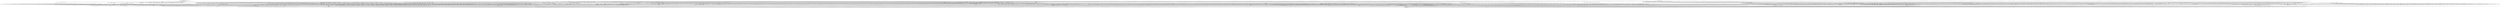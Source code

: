 digraph {
graph [overlap=false]
subgraph cluster_POSIX {
	label="POSIX";
	"POSIX::BEGIN@2";
	"POSIX::load_imports";
	"POSIX::BEGIN@225";
	"POSIX::BEGIN@3";
	"POSIX::BEGIN@11";
	"POSIX::import";
}
subgraph cluster_Carp {
	label="Carp";
	"Carp::BEGIN@6";
	"Carp::BEGIN@751";
	"Carp::BEGIN@188";
	"Carp::BEGIN@95";
	"Carp::BEGIN@61";
	"Carp::BEGIN@5";
	"Carp::BEGIN@49";
	"Carp::BEGIN@137";
	"Carp::BEGIN@4";
	"Carp::_fetch_sub";
	"Carp::BEGIN@1";
	"Carp::_univ_mod_loaded";
	"Carp::BEGIN@3";
	"Carp::BEGIN@73";
	"Carp::BEGIN@169";
	"Carp::BEGIN@730";
	"Carp::BEGIN@574";
	"Carp::BEGIN@256";
	"Carp::BEGIN@744";
	"Carp::BEGIN@296";
}
subgraph cluster_XML_Twig_Notation {
	label="XML::Twig::Notation";
	"XML::Twig::Notation::BEGIN@5023";
}
subgraph cluster_Archive_Zip_Member {
	label="Archive::Zip::Member";
	"Archive::Zip::Member::contents";
	"Archive::Zip::Member::endRead";
	"Archive::Zip::Member::rewindData";
	"Archive::Zip::Member::compressionMethod";
	"Archive::Zip::Member::BEGIN@19";
	"Archive::Zip::Member::__ANON__";
	"Archive::Zip::Member::BEGIN@27";
	"Archive::Zip::Member::BEGIN@5";
	"Archive::Zip::Member::readIsDone";
	"Archive::Zip::Member::BEGIN@8";
	"Archive::Zip::Member::_inflateChunk";
	"Archive::Zip::Member::BEGIN@34";
	"Archive::Zip::Member::desiredCompressionMethod";
	"Archive::Zip::Member::BEGIN@33";
	"Archive::Zip::Member::uncompressedSize";
	"Archive::Zip::Member::BEGIN@29";
	"Archive::Zip::Member::_inflater";
	"Archive::Zip::Member::DEFAULT_FILE_PERMISSIONS";
	"Archive::Zip::Member::_mapPermissionsToUnix";
	"Archive::Zip::Member::BEGIN@36";
	"Archive::Zip::Member::localExtraField";
	"Archive::Zip::Member::BEGIN@37";
	"Archive::Zip::Member::BEGIN@30";
	"Archive::Zip::Member::_revbe";
	"Archive::Zip::Member::BEGIN@1517";
	"Archive::Zip::Member::new";
	"Archive::Zip::Member::BEGIN@28";
	"Archive::Zip::Member::BEGIN@35";
	"Archive::Zip::Member::_readDataRemaining";
	"Archive::Zip::Member::_dataEnded";
	"Archive::Zip::Member::_newFromZipFile";
	"Archive::Zip::Member::unixFileAttributes";
	"Archive::Zip::Member::isEncrypted";
	"Archive::Zip::Member::fileName";
	"Archive::Zip::Member::BEGIN@578";
	"Archive::Zip::Member::readChunk";
	"Archive::Zip::Member::compressedSize";
	"Archive::Zip::Member::_mapPermissionsFromUnix";
	"Archive::Zip::Member::BEGIN@6";
}
subgraph cluster_builtin {
	label="builtin";
	"builtin::BEGIN@4";
	"builtin::BEGIN@3";
	"builtin::import";
}
subgraph cluster_Errno {
	label="Errno";
	"Errno::TIEHASH";
	"Errno::BEGIN@9";
	"Errno::BEGIN@11";
	"Errno::BEGIN@21";
	"Errno::_tie_it";
	"Errno::BEGIN@8";
}
subgraph cluster_Test2_Event_Bail {
	label="Test2::Event::Bail";
	"Test2::Event::Bail::BEGIN@8";
	"Test2::Event::Bail::BEGIN@2";
	"Test2::Event::Bail::BEGIN@3";
	"Test2::Event::Bail::BEGIN@9";
}
subgraph cluster_XSLoader {
	label="XSLoader";
	"XSLoader::load";
}
subgraph cluster_Test2_Event_Waiting {
	label="Test2::Event::Waiting";
	"Test2::Event::Waiting::BEGIN@3";
	"Test2::Event::Waiting::BEGIN@2";
	"Test2::Event::Waiting::BEGIN@8";
	"Test2::Event::Waiting::BEGIN@9";
}
subgraph cluster_Test2_Util_Facets2Legacy {
	label="Test2::Util::Facets2Legacy";
	"Test2::Util::Facets2Legacy::BEGIN@8";
	"Test2::Util::Facets2Legacy::BEGIN@7";
	"Test2::Util::Facets2Legacy::BEGIN@3";
	"Test2::Util::Facets2Legacy::BEGIN@10";
	"Test2::Util::Facets2Legacy::BEGIN@1";
	"Test2::Util::Facets2Legacy::BEGIN@2";
}
subgraph cluster_Test2_Event_V2 {
	label="Test2::Event::V2";
	"Test2::Event::V2::BEGIN@7";
	"Test2::Event::V2::non_facet_keys";
	"Test2::Event::V2::BEGIN@8";
	"Test2::Event::V2::BEGIN@10";
	"Test2::Event::V2::BEGIN@12";
	"Test2::Event::V2::BEGIN@2";
	"Test2::Event::V2::init";
	"Test2::Event::V2::BEGIN@17";
	"Test2::Event::V2::BEGIN@3";
	"Test2::Event::V2::facet_data";
}
subgraph cluster_Test2_EventFacet_Amnesty {
	label="Test2::EventFacet::Amnesty";
	"Test2::EventFacet::Amnesty::BEGIN@2";
	"Test2::EventFacet::Amnesty::BEGIN@10";
	"Test2::EventFacet::Amnesty::BEGIN@3";
	"Test2::EventFacet::Amnesty::BEGIN@9";
}
subgraph cluster_IO_File {
	label="IO::File";
	"IO::File::new";
	"IO::File::BEGIN@120";
	"IO::File::__ANON__";
	"IO::File::BEGIN@123";
	"IO::File::BEGIN@122";
	"IO::File::BEGIN@119";
	"IO::File::BEGIN@121";
	"IO::File::open";
	"IO::File::BEGIN@124";
}
subgraph cluster_Digest_Perl_MD5 {
	label="Digest::Perl::MD5";
	"Digest::Perl::MD5::BEGIN@2";
	"Digest::Perl::MD5::BEGIN@5";
	"Digest::Perl::MD5::BEGIN@3";
	"Digest::Perl::MD5::gen_code";
	"Digest::Perl::MD5::BEGIN@4";
}
subgraph cluster_version {
	label="version";
	"version::(bool";
	"version::(cmp";
}
subgraph cluster_mro {
	label="mro";
	"mro::BEGIN@10";
	"mro::BEGIN@11";
	"mro::method_changed_in";
	"mro::get_linear_isa";
}
subgraph cluster_Exporter_Heavy {
	label="Exporter::Heavy";
	"Exporter::Heavy::heavy_export";
	"Exporter::Heavy::heavy_export_tags";
	"Exporter::Heavy::heavy_export_to_level";
	"Exporter::Heavy::BEGIN@3";
	"Exporter::Heavy::_push_tags";
	"Exporter::Heavy::heavy_export_ok_tags";
	"Exporter::Heavy::_rebuild_cache";
	"Exporter::Heavy::BEGIN@202";
	"Exporter::Heavy::BEGIN@4";
}
subgraph cluster_overloading {
	label="overloading";
	"overloading::BEGIN@2";
	"overloading::unimport";
}
subgraph cluster_constant {
	label="constant";
	"constant::BEGIN@141";
	"constant::BEGIN@24";
	"constant::import";
	"constant::BEGIN@2";
	"constant::BEGIN@4";
	"constant::BEGIN@3";
	"constant::BEGIN@90";
	"constant::BEGIN@40";
	"constant::BEGIN@65";
}
subgraph cluster_File_Basename {
	label="File::Basename";
	"File::Basename::BEGIN@42";
	"File::Basename::BEGIN@50";
	"File::Basename::fileparse_set_fstype";
	"File::Basename::BEGIN@52";
	"File::Basename::BEGIN@371";
	"File::Basename::BEGIN@51";
}
subgraph cluster_File_Glob {
	label="File::Glob";
	"File::Glob::BEGIN@54";
	"File::Glob::BEGIN@3";
	"File::Glob::GLOB_CSH";
	"File::Glob::BEGIN@50";
}
subgraph cluster_Test2_Event_Subtest {
	label="Test2::Event::Subtest";
	"Test2::Event::Subtest::BEGIN@2";
	"Test2::Event::Subtest::BEGIN@20";
	"Test2::Event::Subtest::BEGIN@8";
	"Test2::Event::Subtest::BEGIN@3";
	"Test2::Event::Subtest::BEGIN@7";
}
subgraph cluster_XML_Parser_Expat {
	label="XML::Parser::Expat";
	"XML::Parser::Expat::ParseString";
	"XML::Parser::Expat::RecognizedString";
	"XML::Parser::Expat::NamespaceEnd";
	"XML::Parser::Expat::SetAttListDeclHandler";
	"XML::Parser::Expat::ParserFree";
	"XML::Parser::Expat::BEGIN@460";
	"XML::Parser::Expat::SetStartElementHandler";
	"XML::Parser::Expat::DESTROY";
	"XML::Parser::Expat::current_ns_prefixes";
	"XML::Parser::Expat::BEGIN@3";
	"XML::Parser::Expat::SetProcessingInstructionHandler";
	"XML::Parser::Expat::BEGIN@7";
	"XML::Parser::Expat::depth";
	"XML::Parser::Expat::SetEndCdataHandler";
	"XML::Parser::Expat::ParserCreate";
	"XML::Parser::Expat::BEGIN@14";
	"XML::Parser::Expat::SetDoctypeHandler";
	"XML::Parser::Expat::new_ns_prefixes";
	"XML::Parser::Expat::SetCharacterDataHandler";
	"XML::Parser::Expat::SetDefaultHandler";
	"XML::Parser::Expat::setHandlers";
	"XML::Parser::Expat::SetNotationDeclHandler";
	"XML::Parser::Expat::SetXMLDeclHandler";
	"XML::Parser::Expat::NamespaceStart";
	"XML::Parser::Expat::expand_ns_prefix";
	"XML::Parser::Expat::SetEntityDeclHandler";
	"XML::Parser::Expat::SetElementDeclHandler";
	"XML::Parser::Expat::BEGIN@8";
	"XML::Parser::Expat::new";
	"XML::Parser::Expat::recognized_string";
	"XML::Parser::Expat::ParserRelease";
	"XML::Parser::Expat::namespace";
	"XML::Parser::Expat::release";
	"XML::Parser::Expat::SetExternalEntityRefHandler";
	"XML::Parser::Expat::SetStartCdataHandler";
	"XML::Parser::Expat::SetEndElementHandler";
	"XML::Parser::Expat::SetCommentHandler";
	"XML::Parser::Expat::parse";
}
subgraph cluster_Test2_EventFacet_Trace {
	label="Test2::EventFacet::Trace";
	"Test2::EventFacet::Trace::init";
	"Test2::EventFacet::Trace::BEGIN@3";
	"Test2::EventFacet::Trace::BEGIN@11";
	"Test2::EventFacet::Trace::BEGIN@10";
	"Test2::EventFacet::Trace::BEGIN@16";
	"Test2::EventFacet::Trace::BEGIN@7";
	"Test2::EventFacet::Trace::snapshot";
	"Test2::EventFacet::Trace::BEGIN@2";
	"Test2::EventFacet::Trace::BEGIN@9";
	"Test2::EventFacet::Trace::call";
	"Test2::EventFacet::Trace::BEGIN@13";
}
subgraph cluster_Archive_Zip_FileMember {
	label="Archive::Zip::FileMember";
	"Archive::Zip::FileMember::_openFile";
	"Archive::Zip::FileMember::BEGIN@3";
	"Archive::Zip::FileMember::BEGIN@6";
	"Archive::Zip::FileMember::endRead";
	"Archive::Zip::FileMember::BEGIN@4";
	"Archive::Zip::FileMember::fh";
	"Archive::Zip::FileMember::externalFileName";
	"Archive::Zip::FileMember::BEGIN@11";
}
subgraph cluster_Test2_Formatter_TAP {
	label="Test2::Formatter::TAP";
	"Test2::Formatter::TAP::print_optimal_pass";
	"Test2::Formatter::TAP::event_tap";
	"Test2::Formatter::TAP::_open_handles";
	"Test2::Formatter::TAP::BEGIN@2";
	"Test2::Formatter::TAP::summary_tap";
	"Test2::Formatter::TAP::BEGIN@7";
	"Test2::Formatter::TAP::plan_tap";
	"Test2::Formatter::TAP::BEGIN@9";
	"Test2::Formatter::TAP::_autoflush";
	"Test2::Formatter::TAP::BEGIN@3";
	"Test2::Formatter::TAP::BEGIN@113";
	"Test2::Formatter::TAP::write";
	"Test2::Formatter::TAP::BEGIN@89";
	"Test2::Formatter::TAP::BEGIN@17";
	"Test2::Formatter::TAP::OUT_ERR";
	"Test2::Formatter::TAP::init";
}
subgraph cluster_Encode_Encoding {
	label="Encode::Encoding";
	"Encode::Encoding::BEGIN@11";
	"Encode::Encoding::BEGIN@4";
	"Encode::Encoding::__ANON__";
	"Encode::Encoding::BEGIN@10";
	"Encode::Encoding::BEGIN@5";
	"Encode::Encoding::BEGIN@14";
	"Encode::Encoding::BEGIN@12";
}
subgraph cluster_Test2_Hub_Interceptor_Terminator {
	label="Test2::Hub::Interceptor::Terminator";
	"Test2::Hub::Interceptor::Terminator::BEGIN@2";
	"Test2::Hub::Interceptor::Terminator::BEGIN@3";
}
subgraph cluster_CORE {
	label="CORE";
	"CORE::readline";
	"CORE::pack";
	"CORE::qr";
	"CORE::sort";
	"CORE::subst";
	"CORE::match";
	"CORE::fteexec";
	"CORE::binmode";
	"CORE::seek";
	"CORE::close";
	"CORE::open";
	"CORE::substcont";
	"CORE::tell";
	"CORE::print";
	"CORE::unpack";
	"CORE::regcomp";
	"CORE::read";
	"CORE::ftdir";
	"CORE::select";
	"CORE::symlink";
}
subgraph cluster_Test2_EventFacet_Parent {
	label="Test2::EventFacet::Parent";
	"Test2::EventFacet::Parent::BEGIN@10";
	"Test2::EventFacet::Parent::BEGIN@3";
	"Test2::EventFacet::Parent::BEGIN@9";
	"Test2::EventFacet::Parent::BEGIN@2";
	"Test2::EventFacet::Parent::BEGIN@7";
}
subgraph cluster_IO_Seekable {
	label="IO::Seekable";
	"IO::Seekable::seek";
	"IO::Seekable::BEGIN@103";
	"IO::Seekable::BEGIN@97";
	"IO::Seekable::BEGIN@98";
	"IO::Seekable::tell";
	"IO::Seekable::BEGIN@99";
	"IO::Seekable::BEGIN@100";
}
subgraph cluster_Storable {
	label="Storable";
	"Storable::BEGIN@487";
	"Storable::BEGIN@109";
	"Storable::BEGIN@66";
	"Storable::BEGIN@83";
	"Storable::BEGIN@44";
	"Storable::BEGIN@42";
	"Storable::BEGIN@30";
}
subgraph cluster_Test_Builder {
	label="Test::Builder";
	"Test::Builder::BEGIN@1251";
	"Test::Builder::BEGIN@116";
	"Test::Builder::BEGIN@131";
	"Test::Builder::BEGIN@62";
	"Test::Builder::__ANON__[Test/Builder.pm:148]";
	"Test::Builder::BEGIN@61";
	"Test::Builder::BEGIN@36";
	"Test::Builder::BEGIN@4";
	"Test::Builder::ok";
	"Test::Builder::BEGIN@5";
	"Test::Builder::done_testing";
	"Test::Builder::BEGIN@693";
	"Test::Builder::BEGIN@1539";
	"Test::Builder::BEGIN@120";
	"Test::Builder::BEGIN@1540";
	"Test::Builder::BEGIN@102";
	"Test::Builder::BEGIN@1518";
	"Test::Builder::INIT";
	"Test::Builder::BEGIN@18";
	"Test::Builder::_ending";
	"Test::Builder::BEGIN@15";
	"Test::Builder::BEGIN@3";
	"Test::Builder::BEGIN@37";
	"Test::Builder::BEGIN@797";
	"Test::Builder::BEGIN@1557";
	"Test::Builder::BEGIN@20";
	"Test::Builder::BEGIN@17";
	"Test::Builder::BEGIN@684";
	"Test::Builder::__ANON__";
	"Test::Builder::ctx";
	"Test::Builder::use_numbers";
	"Test::Builder::BEGIN@34";
	"Test::Builder::reset";
	"Test::Builder::BEGIN@1519";
	"Test::Builder::BEGIN@33";
	"Test::Builder::BEGIN@1556";
	"Test::Builder::exported_to";
	"Test::Builder::reset_outputs";
	"Test::Builder::BEGIN@117";
	"Test::Builder::BEGIN@1167";
	"Test::Builder::plan";
	"Test::Builder::new";
	"Test::Builder::BEGIN@103";
	"Test::Builder::create";
	"Test::Builder::expected_tests";
	"Test::Builder::BEGIN@1232";
	"Test::Builder::current_test";
	"Test::Builder::BEGIN@1057";
	"Test::Builder::__ANON__[Test/Builder.pm:154]";
	"Test::Builder::__ANON__[Test/Builder.pm:88]";
	"Test::Builder::__ANON__[Test/Builder.pm:156]";
	"Test::Builder::BEGIN@133";
	"Test::Builder::BEGIN@9";
	"Test::Builder::_add_ts_hooks";
	"Test::Builder::BEGIN@121";
}
subgraph cluster_JSON_Backend_PP {
	label="JSON::Backend::PP";
	"JSON::Backend::PP::init";
	"JSON::Backend::PP::BEGIN@342";
}
subgraph cluster_FileHandle {
	label="FileHandle";
	"FileHandle::BEGIN@3";
	"FileHandle::BEGIN@4";
	"FileHandle::BEGIN@46";
}
subgraph cluster_Cwd {
	label="Cwd";
	"Cwd::BEGIN@3";
	"Cwd::BEGIN@41";
	"Cwd::BEGIN@2";
	"Cwd::BEGIN@644";
}
subgraph cluster_IO {
	label="IO";
	"IO::BEGIN@5";
	"IO::BEGIN@6";
	"IO::BEGIN@7";
	"IO::BEGIN@8";
}
subgraph cluster_Test2_Util_ExternalMeta {
	label="Test2::Util::ExternalMeta";
	"Test2::Util::ExternalMeta::BEGIN@8";
	"Test2::Util::ExternalMeta::BEGIN@13";
	"Test2::Util::ExternalMeta::BEGIN@2";
	"Test2::Util::ExternalMeta::validate_key";
	"Test2::Util::ExternalMeta::BEGIN@3";
	"Test2::Util::ExternalMeta::meta";
}
subgraph cluster_strict {
	label="strict";
	"strict::unimport";
	"strict::import";
}
subgraph cluster_IO_Handle {
	label="IO::Handle";
	"IO::Handle::read";
	"IO::Handle::_open_mode_string";
	"IO::Handle::clearerr";
	"IO::Handle::__ANON__";
	"IO::Handle::BEGIN@273";
	"IO::Handle::opened";
	"IO::Handle::BEGIN@274";
	"IO::Handle::BEGIN@271";
	"IO::Handle::BEGIN@272";
	"IO::Handle::new";
	"IO::Handle::BEGIN@276";
	"IO::Handle::binmode";
	"IO::Handle::BEGIN@275";
	"IO::Handle::BEGIN@617";
	"IO::Handle::close";
}
subgraph cluster_Spreadsheet_ParseExcel_Font {
	label="Spreadsheet::ParseExcel::Font";
	"Spreadsheet::ParseExcel::Font::BEGIN@20";
	"Spreadsheet::ParseExcel::Font::new";
	"Spreadsheet::ParseExcel::Font::BEGIN@19";
}
subgraph cluster_Test2_Event_Plan {
	label="Test2::Event::Plan";
	"Test2::Event::Plan::BEGIN@3";
	"Test2::Event::Plan::facet_data";
	"Test2::Event::Plan::BEGIN@9";
	"Test2::Event::Plan::BEGIN@2";
	"Test2::Event::Plan::init";
	"Test2::Event::Plan::BEGIN@8";
	"Test2::Event::Plan::BEGIN@11";
}
subgraph cluster_Test2_Hub_Interceptor {
	label="Test2::Hub::Interceptor";
	"Test2::Hub::Interceptor::BEGIN@8";
	"Test2::Hub::Interceptor::BEGIN@2";
	"Test2::Hub::Interceptor::BEGIN@10";
	"Test2::Hub::Interceptor::BEGIN@3";
	"Test2::Hub::Interceptor::BEGIN@11";
	"Test2::Hub::Interceptor::BEGIN@93";
}
subgraph cluster_File_Temp_Dir {
	label="File::Temp::Dir";
	"File::Temp::Dir::BEGIN@2601";
	"File::Temp::Dir::BEGIN@2603";
	"File::Temp::Dir::BEGIN@2602";
}
subgraph cluster_MIME_Base64 {
	label="MIME::Base64";
	"MIME::Base64::BEGIN@3";
	"MIME::Base64::BEGIN@4";
}
subgraph cluster_CryptX {
	label="CryptX";
	"CryptX::BEGIN@4";
	"CryptX::BEGIN@3";
	"CryptX::BEGIN@10";
	"CryptX::BEGIN@13";
}
subgraph cluster_Test2_Event_Pass {
	label="Test2::Event::Pass";
	"Test2::Event::Pass::BEGIN@3";
	"Test2::Event::Pass::BEGIN@7";
	"Test2::Event::Pass::BEGIN@2";
	"Test2::Event::Pass::__ANON__";
	"Test2::Event::Pass::BEGIN@9";
	"Test2::Event::Pass::BEGIN@15";
}
subgraph cluster_Spreadsheet_ParseXLSX_Cell {
	label="Spreadsheet::ParseXLSX::Cell";
	"Spreadsheet::ParseXLSX::Cell::BEGIN@3";
	"Spreadsheet::ParseXLSX::Cell::BEGIN@4";
	"Spreadsheet::ParseXLSX::Cell::BEGIN@11";
	"Spreadsheet::ParseXLSX::Cell::BEGIN@10";
}
subgraph cluster_XML_Twig_Elt {
	label="XML::Twig::Elt";
	"XML::Twig::Elt::BEGIN@1.42";
	"XML::Twig::Elt::BEGIN@7340";
	"XML::Twig::Elt::__ANON__[(eval 86)[XML/Twig.pm:5871]:1]";
	"XML::Twig::Elt::BEGIN@1.49";
	"XML::Twig::Elt::__ANON__[(eval 67)[XML/Twig.pm:5871]:1]";
	"XML::Twig::Elt::BEGIN@1.74";
	"XML::Twig::Elt::__ANON__[(eval 69)[XML/Twig.pm:5871]:1]";
	"XML::Twig::Elt::__ANON__[(eval 68)[XML/Twig.pm:7113]:1]";
	"XML::Twig::Elt::__ANON__[(eval 100)[XML/Twig.pm:5871]:1]";
	"XML::Twig::Elt::set_gi";
	"XML::Twig::Elt::__ANON__[(eval 126)[XML/Twig.pm:5871]:1]";
	"XML::Twig::Elt::__ANON__[(eval 61)[XML/Twig.pm:7113]:1]";
	"XML::Twig::Elt::_op";
	"XML::Twig::Elt::twig";
	"XML::Twig::Elt::BEGIN@1.21";
	"XML::Twig::Elt::BEGIN@1.18";
	"XML::Twig::Elt::BEGIN@1.47";
	"XML::Twig::Elt::__ANON__[(eval 127)[XML/Twig.pm:5871]:1]";
	"XML::Twig::Elt::BEGIN@1.41";
	"XML::Twig::Elt::__ANON__[(eval 58)[XML/Twig.pm:7113]:1]";
	"XML::Twig::Elt::BEGIN@6961";
	"XML::Twig::Elt::BEGIN@1.34";
	"XML::Twig::Elt::set_atts";
	"XML::Twig::Elt::__ANON__[(eval 94)[XML/Twig.pm:5871]:1]";
	"XML::Twig::Elt::BEGIN@1.35";
	"XML::Twig::Elt::BEGIN@1.5";
	"XML::Twig::Elt::__ANON__[(eval 70)[XML/Twig.pm:7113]:1]";
	"XML::Twig::Elt::next_sibling";
	"XML::Twig::Elt::__ANON__[(eval 72)[XML/Twig.pm:5871]:1]";
	"XML::Twig::Elt::__ANON__[(eval 66)[XML/Twig.pm:7113]:1]";
	"XML::Twig::Elt::set_destroy";
	"XML::Twig::Elt::att";
	"XML::Twig::Elt::BEGIN@1.31";
	"XML::Twig::Elt::set_output_text_filter";
	"XML::Twig::Elt::BEGIN@1.19";
	"XML::Twig::Elt::BEGIN@1.13";
	"XML::Twig::Elt::in";
	"XML::Twig::Elt::BEGIN@1.29";
	"XML::Twig::Elt::ancestors";
	"XML::Twig::Elt::__ANON__[(eval 73)[XML/Twig.pm:5871]:1]";
	"XML::Twig::Elt::BEGIN@1.27";
	"XML::Twig::Elt::BEGIN@1.44";
	"XML::Twig::Elt::set_expand_external_entities";
	"XML::Twig::Elt::__ANON__[(eval 85)[XML/Twig.pm:7113]:1]";
	"XML::Twig::Elt::__ANON__[(eval 79)[XML/Twig.pm:5871]:1]";
	"XML::Twig::Elt::cut";
	"XML::Twig::Elt::__ANON__[(eval 95)[XML/Twig.pm:5871]:1]";
	"XML::Twig::Elt::BEGIN@8119";
	"XML::Twig::Elt::_install_cond";
	"XML::Twig::Elt::__ANON__[(eval 76)[XML/Twig.pm:7113]:1]";
	"XML::Twig::Elt::__ANON__[(eval 60)[XML/Twig.pm:7113]:1]";
	"XML::Twig::Elt::BEGIN@1.14";
	"XML::Twig::Elt::BEGIN@1.17";
	"XML::Twig::Elt::next_elt";
	"XML::Twig::Elt::__ANON__[(eval 97)[XML/Twig.pm:7113]:1]";
	"XML::Twig::Elt::BEGIN@1.36";
	"XML::Twig::Elt::BEGIN@1.72";
	"XML::Twig::Elt::BEGIN@5082";
	"XML::Twig::Elt::BEGIN@8906";
	"XML::Twig::Elt::__ANON__[(eval 59)[XML/Twig.pm:5871]:1]";
	"XML::Twig::Elt::BEGIN@1.24";
	"XML::Twig::Elt::BEGIN@1.22";
	"XML::Twig::Elt::BEGIN@1.33";
	"XML::Twig::Elt::get_xpath";
	"XML::Twig::Elt::new";
	"XML::Twig::Elt::__ANON__[(eval 101)[XML/Twig.pm:5871]:1]";
	"XML::Twig::Elt::__ANON__[(eval 64)[XML/Twig.pm:7113]:1]";
	"XML::Twig::Elt::__ANON__[(eval 87)[XML/Twig.pm:7113]:1]";
	"XML::Twig::Elt::__ANON__[(eval 71)[XML/Twig.pm:5871]:1]";
	"XML::Twig::Elt::BEGIN@1.4";
	"XML::Twig::Elt::BEGIN@1.6";
	"XML::Twig::Elt::BEGIN@1.10";
	"XML::Twig::Elt::BEGIN@1.26";
	"XML::Twig::Elt::BEGIN@1.3";
	"XML::Twig::Elt::BEGIN@1.25";
	"XML::Twig::Elt::_join_defined";
	"XML::Twig::Elt::__ANON__[(eval 65)[XML/Twig.pm:5871]:1]";
	"XML::Twig::Elt::is_elt";
	"XML::Twig::Elt::BEGIN@1.9";
	"XML::Twig::Elt::BEGIN@5096";
	"XML::Twig::Elt::__ANON__[(eval 80)[XML/Twig.pm:5871]:1]";
	"XML::Twig::Elt::first_child";
	"XML::Twig::Elt::__ANON__[(eval 105)[XML/Twig.pm:5871]:1]";
	"XML::Twig::Elt::BEGIN@1.11";
	"XML::Twig::Elt::__ANON__[(eval 103)[XML/Twig.pm:7113]:1]";
	"XML::Twig::Elt::BEGIN@1.28";
	"XML::Twig::Elt::BEGIN@1.7";
	"XML::Twig::Elt::set_keep_atts_order";
	"XML::Twig::Elt::BEGIN@6232";
	"XML::Twig::Elt::BEGIN@1.71";
	"XML::Twig::Elt::__ANON__[(eval 129)[XML/Twig.pm:7113]:1]";
	"XML::Twig::Elt::BEGIN@1";
	"XML::Twig::Elt::set_output_filter";
	"XML::Twig::Elt::delete";
	"XML::Twig::Elt::keep_atts_order";
	"XML::Twig::Elt::BEGIN@1.39";
	"XML::Twig::Elt::__ANON__[(eval 62)[XML/Twig.pm:7113]:1]";
	"XML::Twig::Elt::BEGIN@1.30";
	"XML::Twig::Elt::set_quote";
	"XML::Twig::Elt::BEGIN@1.48";
	"XML::Twig::Elt::descendants";
	"XML::Twig::Elt::BEGIN@8108";
	"XML::Twig::Elt::text";
	"XML::Twig::Elt::__ANON__[(eval 96)[XML/Twig.pm:5871]:1]";
	"XML::Twig::Elt::passes";
	"XML::Twig::Elt::BEGIN@1.40";
	"XML::Twig::Elt::BEGIN@1.32";
	"XML::Twig::Elt::BEGIN@1.37";
	"XML::Twig::Elt::BEGIN@1.45";
	"XML::Twig::Elt::children";
	"XML::Twig::Elt::BEGIN@1.38";
	"XML::Twig::Elt::set_keep_encoding";
	"XML::Twig::Elt::cmp";
	"XML::Twig::Elt::BEGIN@1.23";
	"XML::Twig::Elt::gi";
	"XML::Twig::Elt::__ANON__[(eval 90)[XML/Twig.pm:5871]:1]";
	"XML::Twig::Elt::__ANON__[(eval 128)[XML/Twig.pm:5871]:1]";
	"XML::Twig::Elt::BEGIN@1.70";
	"XML::Twig::Elt::BEGIN@1.15";
	"XML::Twig::Elt::BEGIN@1.12";
	"XML::Twig::Elt::BEGIN@1.73";
	"XML::Twig::Elt::_install_xpath";
	"XML::Twig::Elt::__ANON__[(eval 63)[XML/Twig.pm:7113]:1]";
	"XML::Twig::Elt::set_do_not_escape_amp_in_atts";
	"XML::Twig::Elt::BEGIN@1.16";
	"XML::Twig::Elt::_gi_test";
	"XML::Twig::Elt::BEGIN@7919";
	"XML::Twig::Elt::_and";
	"XML::Twig::Elt::__ANON__[(eval 130)[XML/Twig.pm:5871]:1]";
	"XML::Twig::Elt::BEGIN@8404";
	"XML::Twig::Elt::BEGIN@1.43";
	"XML::Twig::Elt::BEGIN@1.8";
	"XML::Twig::Elt::set_remove_cdata";
	"XML::Twig::Elt::__ANON__[(eval 104)[XML/Twig.pm:5871]:1]";
	"XML::Twig::Elt::__ANON__[(eval 91)[XML/Twig.pm:5871]:1]";
	"XML::Twig::Elt::root";
	"XML::Twig::Elt::BEGIN@1.20";
}
subgraph cluster_Archive_Zip_NewFileMember {
	label="Archive::Zip::NewFileMember";
	"Archive::Zip::NewFileMember::BEGIN@3";
	"Archive::Zip::NewFileMember::BEGIN@4";
	"Archive::Zip::NewFileMember::BEGIN@11";
	"Archive::Zip::NewFileMember::BEGIN@6";
}
subgraph cluster_integer {
	label="integer";
	"integer::import";
	"integer::unimport";
}
subgraph cluster_Test2_EventFacet_Error {
	label="Test2::EventFacet::Error";
	"Test2::EventFacet::Error::BEGIN@3";
	"Test2::EventFacet::Error::BEGIN@11";
	"Test2::EventFacet::Error::BEGIN@10";
	"Test2::EventFacet::Error::BEGIN@2";
}
subgraph cluster_Tie_StdHash {
	label="Tie::StdHash";
	"Tie::StdHash::TIEHASH";
}
subgraph cluster_File_Find {
	label="File::Find";
	"File::Find::BEGIN@4";
	"File::Find::BEGIN@7";
	"File::Find::BEGIN@3";
	"File::Find::BEGIN@5";
	"File::Find::BEGIN@2";
	"File::Find::BEGIN@13";
}
subgraph cluster_Spreadsheet_ParseExcel_Cell {
	label="Spreadsheet::ParseExcel::Cell";
	"Spreadsheet::ParseExcel::Cell::BEGIN@20";
	"Spreadsheet::ParseExcel::Cell::BEGIN@19";
	"Spreadsheet::ParseExcel::Cell::new";
	"Spreadsheet::ParseExcel::Cell::BEGIN@169";
}
subgraph cluster_File_Temp {
	label="File::Temp";
	"File::Temp::BEGIN@147";
	"File::Temp::BEGIN@229";
	"File::Temp::BEGIN@176";
	"File::Temp::__ANON__[File/Temp.pm:274]";
	"File::Temp::BEGIN@152";
	"File::Temp::cleanup";
	"File::Temp::BEGIN@223";
	"File::Temp::BEGIN@240";
	"File::Temp::BEGIN@228";
	"File::Temp::__ANON__[File/Temp.pm:252]";
	"File::Temp::BEGIN@168";
	"File::Temp::__ANON__";
	"File::Temp::__ANON__[File/Temp.pm:244]";
	"File::Temp::BEGIN@149";
	"File::Temp::BEGIN@144";
	"File::Temp::BEGIN@146";
	"File::Temp::BEGIN@150";
	"File::Temp::BEGIN@167";
	"File::Temp::BEGIN@145";
	"File::Temp::BEGIN@227";
	"File::Temp::BEGIN@151";
	"File::Temp::END";
	"File::Temp::BEGIN@148";
	"File::Temp::BEGIN@270";
	"File::Temp::BEGIN@153";
	"File::Temp::BEGIN@219";
	"File::Temp::BEGIN@216";
}
subgraph cluster_Compress_Raw_Zlib_inflateStream {
	label="Compress::Raw::Zlib::inflateStream";
	"Compress::Raw::Zlib::inflateStream::inflate";
	"Compress::Raw::Zlib::inflateStream::DESTROY";
}
subgraph cluster_Test2_API {
	label="Test2::API";
	"Test2::API::test2_stack";
	"Test2::API::BEGIN@95";
	"Test2::API::test2_unset_is_end";
	"Test2::API::test2_in_preload";
	"Test2::API::BEGIN@88";
	"Test2::API::INIT";
	"Test2::API::BEGIN@94";
	"Test2::API::BEGIN@2";
	"Test2::API::test2_has_ipc";
	"Test2::API::BEGIN@92";
	"Test2::API::test2_set_is_end";
	"Test2::API::BEGIN@99";
	"Test2::API::BEGIN@86";
	"Test2::API::test2_add_callback_post_load";
	"Test2::API::BEGIN@89";
	"Test2::API::test2_ipc";
	"Test2::API::BEGIN@6";
	"Test2::API::BEGIN@96";
	"Test2::API::BEGIN@100";
	"Test2::API::BEGIN@3";
	"Test2::API::BEGIN@51";
	"Test2::API::BEGIN@98";
	"Test2::API::test2_formatter";
	"Test2::API::BEGIN@179";
	"Test2::API::test2_stderr";
	"Test2::API::BEGIN@85";
	"Test2::API::BEGIN@93";
	"Test2::API::BEGIN@102";
	"Test2::API::BEGIN@71";
	"Test2::API::BEGIN@76";
	"Test2::API::_add_uuid_via_ref";
	"Test2::API::test2_add_callback_exit";
	"Test2::API::test2_load_done";
	"Test2::API::BEGIN@5";
	"Test2::API::test2_add_callback_context_aquire";
	"Test2::API::END";
	"Test2::API::_contexts_ref";
	"Test2::API::test2_formatter_add";
	"Test2::API::release";
	"Test2::API::test2_load";
	"Test2::API::BEGIN@75";
	"Test2::API::_context_release_callbacks_ref";
	"Test2::API::BEGIN@97";
	"Test2::API::test2_stdout";
	"Test2::API::BEGIN@8";
	"Test2::API::BEGIN@104";
	"Test2::API::test2_init_done";
	"Test2::API::context";
	"Test2::API::BEGIN@90";
	"Test2::API::BEGIN@103";
}
subgraph cluster_XML_Parser_ExpatNB {
	label="XML::Parser::ExpatNB";
	"XML::Parser::ExpatNB::BEGIN@600";
}
subgraph cluster_File_Copy {
	label="File::Copy";
	"File::Copy::BEGIN@10";
	"File::Copy::BEGIN@12";
	"File::Copy::BEGIN@19";
	"File::Copy::__ANON__";
	"File::Copy::BEGIN@1";
	"File::Copy::BEGIN@13";
	"File::Copy::BEGIN@15";
	"File::Copy::BEGIN@17";
	"File::Copy::BEGIN@11";
	"File::Copy::BEGIN@16";
	"File::Copy::BEGIN@12.1";
	"File::Copy::BEGIN@14";
}
subgraph cluster_vars {
	label="vars";
	"vars::import";
	"vars::BEGIN@7";
	"vars::BEGIN@3";
	"vars::BEGIN@8";
}
subgraph cluster_Test2_Util {
	label="Test2::Util";
	"Test2::Util::BEGIN@7";
	"Test2::Util::BEGIN@3";
	"Test2::Util::BEGIN@89";
	"Test2::Util::BEGIN@80";
	"Test2::Util::gen_uid";
	"Test2::Util::__ANON__";
	"Test2::Util::BEGIN@123";
	"Test2::Util::BEGIN@2";
	"Test2::Util::BEGIN@40";
	"Test2::Util::BEGIN@113";
	"Test2::Util::BEGIN@132";
	"Test2::Util::_can_thread";
	"Test2::Util::BEGIN@8";
	"Test2::Util::BEGIN@11";
	"Test2::Util::BEGIN@71";
	"Test2::Util::clone_io";
	"Test2::Util::BEGIN@171";
	"Test2::Util::BEGIN@72";
	"Test2::Util::_check_for_sig_sys";
	"Test2::Util::BEGIN@42";
	"Test2::Util::BEGIN@206";
	"Test2::Util::BEGIN@9";
}
subgraph cluster_List_Util {
	label="List::Util";
	"List::Util::import";
	"List::Util::BEGIN@9";
	"List::Util::BEGIN@10";
	"List::Util::BEGIN@35";
}
subgraph cluster_OLE_Storage_Lite_PPS_Dir {
	label="OLE::Storage_Lite::PPS::Dir";
	"OLE::Storage_Lite::PPS::Dir::BEGIN@801";
	"OLE::Storage_Lite::PPS::Dir::BEGIN@802";
}
subgraph cluster_Test2_Event_Diag {
	label="Test2::Event::Diag";
	"Test2::Event::Diag::BEGIN@8";
	"Test2::Event::Diag::BEGIN@9";
	"Test2::Event::Diag::BEGIN@2";
	"Test2::Event::Diag::BEGIN@3";
}
subgraph cluster_Fcntl {
	label="Fcntl";
	"Fcntl::O_EXLOCK";
	"Fcntl::O_TEMPORARY";
	"Fcntl::O_BINARY";
	"Fcntl::O_LARGEFILE";
	"Fcntl::BEGIN@60";
	"Fcntl::O_NOINHERIT";
	"Fcntl::BEGIN@58";
	"Fcntl::O_NOFOLLOW";
}
subgraph cluster_Spreadsheet_ParseExcel_Worksheet {
	label="Spreadsheet::ParseExcel::Worksheet";
	"Spreadsheet::ParseExcel::Worksheet::BEGIN@625";
	"Spreadsheet::ParseExcel::Worksheet::BEGIN@20";
	"Spreadsheet::ParseExcel::Worksheet::new";
	"Spreadsheet::ParseExcel::Worksheet::BEGIN@21";
	"Spreadsheet::ParseExcel::Worksheet::BEGIN@19";
}
subgraph cluster_Archive_Zip_DirectoryMember {
	label="Archive::Zip::DirectoryMember";
	"Archive::Zip::DirectoryMember::BEGIN@8";
	"Archive::Zip::DirectoryMember::BEGIN@4";
	"Archive::Zip::DirectoryMember::BEGIN@3";
	"Archive::Zip::DirectoryMember::BEGIN@13";
	"Archive::Zip::DirectoryMember::BEGIN@6";
}
subgraph cluster_Test2_Util_HashBase {
	label="Test2::Util::HashBase";
	"Test2::Util::HashBase::BEGIN@3";
	"Test2::Util::HashBase::BEGIN@33";
	"Test2::Util::HashBase::__ANON__[Test2/Util/HashBase.pm:84]";
	"Test2::Util::HashBase::BEGIN@18";
	"Test2::Util::HashBase::__ANON__[Test2/Util/HashBase.pm:85]";
	"Test2::Util::HashBase::import";
	"Test2::Util::HashBase::BEGIN@94";
	"Test2::Util::HashBase::BEGIN@37";
	"Test2::Util::HashBase::BEGIN@29";
	"Test2::Util::HashBase::_new";
	"Test2::Util::HashBase::BEGIN@2";
}
subgraph cluster_Spreadsheet_ParseExcel {
	label="Spreadsheet::ParseExcel";
	"Spreadsheet::ParseExcel::BEGIN@34";
	"Spreadsheet::ParseExcel::BEGIN@2705";
	"Spreadsheet::ParseExcel::BEGIN@27";
	"Spreadsheet::ParseExcel::BEGIN@68";
	"Spreadsheet::ParseExcel::BEGIN@78";
	"Spreadsheet::ParseExcel::BEGIN@33";
	"Spreadsheet::ParseExcel::BEGIN@2628";
	"Spreadsheet::ParseExcel::BEGIN@60";
	"Spreadsheet::ParseExcel::BEGIN@81";
	"Spreadsheet::ParseExcel::BEGIN@59";
	"Spreadsheet::ParseExcel::BEGIN@23";
	"Spreadsheet::ParseExcel::BEGIN@31";
	"Spreadsheet::ParseExcel::BEGIN@72";
	"Spreadsheet::ParseExcel::__ANON__";
	"Spreadsheet::ParseExcel::BEGIN@67";
	"Spreadsheet::ParseExcel::BEGIN@63";
	"Spreadsheet::ParseExcel::BEGIN@64";
	"Spreadsheet::ParseExcel::BEGIN@19";
	"Spreadsheet::ParseExcel::BEGIN@32";
	"Spreadsheet::ParseExcel::BEGIN@77";
	"Spreadsheet::ParseExcel::BEGIN@21";
	"Spreadsheet::ParseExcel::BEGIN@22";
	"Spreadsheet::ParseExcel::BEGIN@62";
	"Spreadsheet::ParseExcel::BEGIN@70";
	"Spreadsheet::ParseExcel::BEGIN@75";
	"Spreadsheet::ParseExcel::BEGIN@17";
	"Spreadsheet::ParseExcel::BEGIN@18";
	"Spreadsheet::ParseExcel::BEGIN@35";
	"Spreadsheet::ParseExcel::BEGIN@36";
	"Spreadsheet::ParseExcel::BEGIN@24";
	"Spreadsheet::ParseExcel::BEGIN@76";
	"Spreadsheet::ParseExcel::BEGIN@26";
	"Spreadsheet::ParseExcel::BEGIN@58";
	"Spreadsheet::ParseExcel::BEGIN@66";
	"Spreadsheet::ParseExcel::BEGIN@61";
}
subgraph cluster_Archive_Zip_Archive {
	label="Archive::Zip::Archive";
	"Archive::Zip::Archive::_findEndOfCentralDirectory";
	"Archive::Zip::Archive::BEGIN@10";
	"Archive::Zip::Archive::memberNamed";
	"Archive::Zip::Archive::members";
	"Archive::Zip::Archive::read";
	"Archive::Zip::Archive::BEGIN@12";
	"Archive::Zip::Archive::zip64";
	"Archive::Zip::Archive::BEGIN@16";
	"Archive::Zip::Archive::BEGIN@11";
	"Archive::Zip::Archive::BEGIN@14";
	"Archive::Zip::Archive::BEGIN@21";
	"Archive::Zip::Archive::_readEndOfCentralDirectory";
	"Archive::Zip::Archive::eocdOffset";
	"Archive::Zip::Archive::BEGIN@7";
	"Archive::Zip::Archive::BEGIN@6";
	"Archive::Zip::Archive::new";
	"Archive::Zip::Archive::centralDirectorySize";
	"Archive::Zip::Archive::membersMatching";
	"Archive::Zip::Archive::BEGIN@8";
	"Archive::Zip::Archive::readFromFileHandle";
	"Archive::Zip::Archive::centralDirectoryOffsetWRTStartingDiskNumber";
	"Archive::Zip::Archive::BEGIN@9";
	"Archive::Zip::Archive::BEGIN@5";
}
subgraph cluster_Spreadsheet_ParseExcel_Utility {
	label="Spreadsheet::ParseExcel::Utility";
	"Spreadsheet::ParseExcel::Utility::BEGIN@19";
	"Spreadsheet::ParseExcel::Utility::BEGIN@23";
	"Spreadsheet::ParseExcel::Utility::BEGIN@20";
}
subgraph cluster_Spreadsheet_ParseExcel_FmtDefault {
	label="Spreadsheet::ParseExcel::FmtDefault";
	"Spreadsheet::ParseExcel::FmtDefault::BEGIN@20";
	"Spreadsheet::ParseExcel::FmtDefault::ValFmt";
	"Spreadsheet::ParseExcel::FmtDefault::new";
	"Spreadsheet::ParseExcel::FmtDefault::TextFmt";
	"Spreadsheet::ParseExcel::FmtDefault::BEGIN@19";
	"Spreadsheet::ParseExcel::FmtDefault::BEGIN@22";
}
subgraph cluster_utf8 {
	label="utf8";
	"utf8::unimport";
	"utf8::BEGIN@4";
	"utf8::encode";
	"utf8::import";
	"utf8::BEGIN@3";
}
subgraph cluster_Test_Builder_TodoDiag {
	label="Test::Builder::TodoDiag";
	"Test::Builder::TodoDiag::BEGIN@7";
	"Test::Builder::TodoDiag::BEGIN@2";
	"Test::Builder::TodoDiag::BEGIN@3";
}
subgraph cluster_Test2_EventFacet_Plan {
	label="Test2::EventFacet::Plan";
	"Test2::EventFacet::Plan::BEGIN@8";
	"Test2::EventFacet::Plan::BEGIN@3";
	"Test2::EventFacet::Plan::BEGIN@2";
	"Test2::EventFacet::Plan::BEGIN@7";
}
subgraph cluster_parent {
	label="parent";
	"parent::BEGIN@2";
	"parent::import";
	"parent::BEGIN@21";
}
subgraph cluster_Spreadsheet_ParseXLSX_Decryptor_Agile {
	label="Spreadsheet::ParseXLSX::Decryptor::Agile";
	"Spreadsheet::ParseXLSX::Decryptor::Agile::BEGIN@4";
	"Spreadsheet::ParseXLSX::Decryptor::Agile::BEGIN@10";
	"Spreadsheet::ParseXLSX::Decryptor::Agile::BEGIN@3";
}
subgraph cluster_Archive_Zip_StringMember {
	label="Archive::Zip::StringMember";
	"Archive::Zip::StringMember::BEGIN@4";
	"Archive::Zip::StringMember::BEGIN@3";
	"Archive::Zip::StringMember::BEGIN@6";
	"Archive::Zip::StringMember::BEGIN@11";
}
subgraph cluster_Encode {
	label="Encode";
	"Encode::BEGIN@5";
	"Encode::BEGIN@11";
	"Encode::__ANON__";
	"Encode::BEGIN@56";
	"Encode::BEGIN@15";
	"Encode::onBOOT";
	"Encode::BEGIN@9";
	"Encode::BEGIN@6";
	"Encode::BEGIN@7";
	"Encode::define_encoding";
	"Encode::BEGIN@53";
	"Encode::BEGIN@54";
	"Encode::BEGIN@17";
}
subgraph cluster_Internals {
	label="Internals";
	"Internals::V";
	"Internals::SvREADONLY";
}
subgraph cluster_Config {
	label="Config";
	"Config::BEGIN@10";
	"Config::BEGIN@47";
	"Config::AUTOLOAD";
	"Config::BEGIN@5";
	"Config::FETCH";
	"Config::import";
	"Config::BEGIN@9";
	"Config::BEGIN@6";
	"Config::fetch_string";
	"Config::launcher";
	"Config::TIEHASH";
}
subgraph cluster_Test2_EventFacet_Hub {
	label="Test2::EventFacet::Hub";
	"Test2::EventFacet::Hub::BEGIN@10";
	"Test2::EventFacet::Hub::BEGIN@11";
	"Test2::EventFacet::Hub::BEGIN@3";
	"Test2::EventFacet::Hub::BEGIN@2";
}
subgraph cluster_File_Spec {
	label="File::Spec";
	"File::Spec::BEGIN@3";
}
subgraph cluster_Spreadsheet_ParseXLSX_Decryptor {
	label="Spreadsheet::ParseXLSX::Decryptor";
	"Spreadsheet::ParseXLSX::Decryptor::BEGIN@11";
	"Spreadsheet::ParseXLSX::Decryptor::BEGIN@10";
	"Spreadsheet::ParseXLSX::Decryptor::BEGIN@13";
	"Spreadsheet::ParseXLSX::Decryptor::BEGIN@14";
	"Spreadsheet::ParseXLSX::Decryptor::BEGIN@18";
	"Spreadsheet::ParseXLSX::Decryptor::BEGIN@16";
	"Spreadsheet::ParseXLSX::Decryptor::BEGIN@12";
	"Spreadsheet::ParseXLSX::Decryptor::BEGIN@4";
	"Spreadsheet::ParseXLSX::Decryptor::BEGIN@19";
	"Spreadsheet::ParseXLSX::Decryptor::BEGIN@15";
	"Spreadsheet::ParseXLSX::Decryptor::BEGIN@3";
}
subgraph cluster_Archive_Zip_ZipFileMember {
	label="Archive::Zip::ZipFileMember";
	"Archive::Zip::ZipFileMember::localHeaderRelativeOffset";
	"Archive::Zip::ZipFileMember::_readRawChunk";
	"Archive::Zip::ZipFileMember::BEGIN@6";
	"Archive::Zip::ZipFileMember::_skipLocalFileHeader";
	"Archive::Zip::ZipFileMember::BEGIN@4";
	"Archive::Zip::ZipFileMember::_readCentralDirectoryFileHeader";
	"Archive::Zip::ZipFileMember::_seekToLocalHeader";
	"Archive::Zip::ZipFileMember::BEGIN@3";
	"Archive::Zip::ZipFileMember::dataOffset";
	"Archive::Zip::ZipFileMember::BEGIN@11";
	"Archive::Zip::ZipFileMember::_newFromZipFile";
	"Archive::Zip::ZipFileMember::isDirectory";
	"Archive::Zip::ZipFileMember::rewindData";
}
subgraph cluster_overload {
	label="overload";
	"overload::OVERLOAD";
	"overload::BEGIN@4";
	"overload::BEGIN@143";
	"overload::import";
	"overload::BEGIN@113";
	"overload::BEGIN@102";
	"overload::BEGIN@3";
	"overload::BEGIN@84";
	"overload::unimport";
}
subgraph cluster_Test2_Event_Fail {
	label="Test2::Event::Fail";
	"Test2::Event::Fail::BEGIN@2";
	"Test2::Event::Fail::BEGIN@7";
	"Test2::Event::Fail::BEGIN@3";
	"Test2::Event::Fail::BEGIN@9";
	"Test2::Event::Fail::BEGIN@15";
	"Test2::Event::Fail::__ANON__";
}
subgraph cluster_Crypt_Cipher {
	label="Crypt::Cipher";
	"Crypt::Cipher::BEGIN@4";
	"Crypt::Cipher::BEGIN@9";
	"Crypt::Cipher::BEGIN@7";
	"Crypt::Cipher::BEGIN@3";
}
subgraph cluster_Test2_Util_Trace {
	label="Test2::Util::Trace";
	"Test2::Util::Trace::BEGIN@4";
	"Test2::Util::Trace::BEGIN@5";
}
subgraph cluster_Time_HiRes {
	label="Time::HiRes";
	"Time::HiRes::__ANON__[Time/HiRes.pm:71]";
	"Time::HiRes::BEGIN@4";
	"Time::HiRes::BEGIN@70";
	"Time::HiRes::import";
	"Time::HiRes::AUTOLOAD";
	"Time::HiRes::constant";
	"Time::HiRes::BEGIN@3";
	"Time::HiRes::BEGIN@7";
}
subgraph cluster_XML_Twig {
	label="XML::Twig";
	"XML::Twig::_tag_cond";
	"XML::Twig::BEGIN@31";
	"XML::Twig::_checked_parse_result";
	"XML::Twig::BEGIN@30";
	"XML::Twig::_parse_xpath_handler";
	"XML::Twig::BEGIN@1.54";
	"XML::Twig::BEGIN@1125";
	"XML::Twig::BEGIN@4159";
	"XML::Twig::__ANON__[(eval 114)[XML/Twig.pm:1750]:26]";
	"XML::Twig::set_remove_cdata";
	"XML::Twig::setTwigHandlers";
	"XML::Twig::BEGIN@439";
	"XML::Twig::_twig_init";
	"XML::Twig::BEGIN@1.63";
	"XML::Twig::BEGIN@1.52";
	"XML::Twig::BEGIN@1.57";
	"XML::Twig::__ANON__[(eval 106)[XML/Twig.pm:1750]:17]";
	"XML::Twig::_twig_start";
	"XML::Twig::_reset_handlers";
	"XML::Twig::DESTROY";
	"XML::Twig::setTwigRoots";
	"XML::Twig::set_keep_atts_order";
	"XML::Twig::set_expand_external_entities";
	"XML::Twig::_twig_end";
	"XML::Twig::_set_level_handler";
	"XML::Twig::BEGIN@3587";
	"XML::Twig::set_quote";
	"XML::Twig::BEGIN@1.58";
	"XML::Twig::BEGIN@3229";
	"XML::Twig::BEGIN@4211";
	"XML::Twig::_handler";
	"XML::Twig::parser";
	"XML::Twig::BEGIN@3842";
	"XML::Twig::get_xpath";
	"XML::Twig::BEGIN@3852";
	"XML::Twig::BEGIN@3619";
	"XML::Twig::BEGIN@1.55";
	"XML::Twig::set_keep_encoding";
	"XML::Twig::BEGIN@25";
	"XML::Twig::BEGIN@3648";
	"XML::Twig::__ANON__[(eval 111)[XML/Twig.pm:1750]:17]";
	"XML::Twig::_set_fh_to_twig_output_fh";
	"XML::Twig::__ANON__[(eval 102)[XML/Twig.pm:1750]:17]";
	"XML::Twig::_twig_end_check_roots";
	"XML::Twig::_set_handler";
	"XML::Twig::_a_proper_ns_prefix";
	"XML::Twig::_join_n";
	"XML::Twig::BEGIN@1.69";
	"XML::Twig::BEGIN@1.61";
	"XML::Twig::BEGIN@29";
	"XML::Twig::BEGIN@4175";
	"XML::Twig::BEGIN@1.66";
	"XML::Twig::_twig_final";
	"XML::Twig::BEGIN@1.60";
	"XML::Twig::_replace_ns";
	"XML::Twig::_check_illegal_twig_roots_handlers";
	"XML::Twig::BEGIN@4636";
	"XML::Twig::BEGIN@812";
	"XML::Twig::_add_or_discard_stored_spaces";
	"XML::Twig::BEGIN@1.53";
	"XML::Twig::new";
	"XML::Twig::_normalize_args";
	"XML::Twig::_set_special_handler";
	"XML::Twig::BEGIN@1";
	"XML::Twig::BEGIN@38";
	"XML::Twig::_insert_pcdata";
	"XML::Twig::BEGIN@1.67";
	"XML::Twig::BEGIN@1.62";
	"XML::Twig::_twig_char";
	"XML::Twig::BEGIN@27";
	"XML::Twig::_set_xpath_handler";
	"XML::Twig::set_output_text_filter";
	"XML::Twig::__ANON__[(eval 110)[XML/Twig.pm:1750]:17]";
	"XML::Twig::set_do_not_escape_amp_in_atts";
	"XML::Twig::_set_fh_to_selected_fh";
	"XML::Twig::_use";
	"XML::Twig::__ANON__[XML/Twig.pm:265]";
	"XML::Twig::set_output_filter";
	"XML::Twig::_set_pi_handler";
	"XML::Twig::_ns_info";
	"XML::Twig::BEGIN@4181";
	"XML::Twig::BEGIN@1327";
	"XML::Twig::_add_handler";
	"XML::Twig::BEGIN@1.64";
	"XML::Twig::_unique_elts";
	"XML::Twig::descendants";
	"XML::Twig::set_root";
	"XML::Twig::_set_regexp_handler";
	"XML::Twig::BEGIN@2455";
	"XML::Twig::BEGIN@4649";
	"XML::Twig::BEGIN@1.51";
	"XML::Twig::BEGIN@1.56";
	"XML::Twig::BEGIN@1.59";
	"XML::Twig::_set_handlers";
	"XML::Twig::BEGIN@1.46";
	"XML::Twig::BEGIN@1.50";
	"XML::Twig::BEGIN@33";
	"XML::Twig::__ANON__[(eval 109)[XML/Twig.pm:1750]:26]";
	"XML::Twig::BEGIN@1.68";
	"XML::Twig::BEGIN@4246";
	"XML::Twig::_twig_xmldecl";
	"XML::Twig::BEGIN@151";
	"XML::Twig::root";
	"XML::Twig::_twig_start_check_roots";
	"XML::Twig::purge";
	"XML::Twig::parse";
	"XML::Twig::BEGIN@148";
	"XML::Twig::BEGIN@1.65";
	"XML::Twig::_replace_prefix";
	"XML::Twig::_twig_default";
}
subgraph cluster_OLE_Storage_Lite_PPS_Root {
	label="OLE::Storage_Lite::PPS::Root";
	"OLE::Storage_Lite::PPS::Root::BEGIN@171";
	"OLE::Storage_Lite::PPS::Root::BEGIN@168";
	"OLE::Storage_Lite::PPS::Root::BEGIN@172";
	"OLE::Storage_Lite::PPS::Root::BEGIN@169";
	"OLE::Storage_Lite::PPS::Root::BEGIN@170";
}
subgraph cluster_Test2_EventFacet {
	label="Test2::EventFacet";
	"Test2::EventFacet::BEGIN@8";
	"Test2::EventFacet::BEGIN@2";
	"Test2::EventFacet::BEGIN@3";
	"Test2::EventFacet::BEGIN@7";
}
subgraph cluster_Digest_base {
	label="Digest::base";
	"Digest::base::BEGIN@3";
	"Digest::base::BEGIN@4";
}
subgraph cluster_OLE_Storage_Lite_PPS {
	label="OLE::Storage_Lite::PPS";
	"OLE::Storage_Lite::PPS::BEGIN@12";
	"OLE::Storage_Lite::PPS::BEGIN@13";
}
subgraph cluster_URI {
	label="URI";
	"URI::BEGIN@3";
	"URI::BEGIN@180";
	"URI::BEGIN@40";
	"URI::BEGIN@4";
	"URI::BEGIN@41";
	"URI::BEGIN@43";
	"URI::BEGIN@9";
}
subgraph cluster_UNIVERSAL {
	label="UNIVERSAL";
	"UNIVERSAL::import";
	"UNIVERSAL::VERSION";
	"UNIVERSAL::can";
	"UNIVERSAL::isa";
}
subgraph cluster_Compress_Raw_Zlib_Inflate {
	label="Compress::Raw::Zlib::Inflate";
	"Compress::Raw::Zlib::Inflate::new";
}
subgraph cluster_Encode_Config {
	label="Encode::Config";
	"Encode::Config::BEGIN@7";
	"Encode::Config::BEGIN@8";
}
subgraph cluster_Time_Local {
	label="Time::Local";
	"Time::Local::BEGIN@6";
	"Time::Local::_daygm";
	"Time::Local::BEGIN@36";
	"Time::Local::BEGIN@3";
	"Time::Local::BEGIN@5";
	"Time::Local::BEGIN@34";
	"Time::Local::BEGIN@35";
	"Time::Local::BEGIN@10";
}
subgraph cluster_Test_Builder_Formatter {
	label="Test::Builder::Formatter";
	"Test::Builder::Formatter::init";
	"Test::Builder::Formatter::plan_tap";
	"Test::Builder::Formatter::BEGIN@3";
	"Test::Builder::Formatter::BEGIN@7";
	"Test::Builder::Formatter::BEGIN@2";
	"Test::Builder::Formatter::BEGIN@11";
	"Test::Builder::Formatter::BEGIN@9";
}
subgraph cluster_base {
	label="base";
	"base::import";
	"base::BEGIN@4";
	"base::has_attr";
	"base::has_fields";
	"base::__ANON__[base.pm:76]";
}
subgraph cluster_Scalar_Util {
	label="Scalar::Util";
	"Scalar::Util::BEGIN@9";
	"Scalar::Util::weaken";
	"Scalar::Util::openhandle";
	"Scalar::Util::BEGIN@10";
	"Scalar::Util::reftype";
}
subgraph cluster_warnings_register {
	label="warnings::register";
	"warnings::register::import";
}
subgraph cluster_Spreadsheet_ParseXLSX_Decryptor_Standard {
	label="Spreadsheet::ParseXLSX::Decryptor::Standard";
	"Spreadsheet::ParseXLSX::Decryptor::Standard::BEGIN@4";
	"Spreadsheet::ParseXLSX::Decryptor::Standard::BEGIN@3";
	"Spreadsheet::ParseXLSX::Decryptor::Standard::BEGIN@10";
}
subgraph cluster_XML_Parser_ContentModel {
	label="XML::Parser::ContentModel";
	"XML::Parser::ContentModel::BEGIN@512";
}
subgraph cluster_Archive_Zip {
	label="Archive::Zip";
	"Archive::Zip::BEGIN@5";
	"Archive::Zip::BEGIN@252";
	"Archive::Zip::_ISA";
	"Archive::Zip::BEGIN@197";
	"Archive::Zip::BEGIN@191";
	"Archive::Zip::BEGIN@239";
	"Archive::Zip::BEGIN@245";
	"Archive::Zip::BEGIN@198";
	"Archive::Zip::BEGIN@188";
	"Archive::Zip::BEGIN@236";
	"Archive::Zip::BEGIN@274";
	"Archive::Zip::BEGIN@262";
	"Archive::Zip::BEGIN@311";
	"Archive::Zip::BEGIN@265";
	"Archive::Zip::BEGIN@8";
	"Archive::Zip::BEGIN@294";
	"Archive::Zip::BEGIN@189";
	"Archive::Zip::BEGIN@212";
	"Archive::Zip::BEGIN@203";
	"Archive::Zip::BEGIN@199";
	"Archive::Zip::BEGIN@237";
	"Archive::Zip::BEGIN@238";
	"Archive::Zip::BEGIN@23";
	"Archive::Zip::BEGIN@215";
	"Archive::Zip::new";
	"Archive::Zip::BEGIN@35";
	"Archive::Zip::BEGIN@300";
	"Archive::Zip::_newFileHandle";
	"Archive::Zip::BEGIN@4";
	"Archive::Zip::BEGIN@11";
	"Archive::Zip::BEGIN@260";
	"Archive::Zip::BEGIN@201";
	"Archive::Zip::BEGIN@207";
	"Archive::Zip::BEGIN@214";
	"Archive::Zip::BEGIN@37";
	"Archive::Zip::BEGIN@208";
	"Archive::Zip::BEGIN@240";
	"Archive::Zip::BEGIN@229";
	"Archive::Zip::BEGIN@292";
	"Archive::Zip::BEGIN@305";
	"Archive::Zip::BEGIN@282";
	"Archive::Zip::BEGIN@275";
	"Archive::Zip::_binmode";
	"Archive::Zip::BEGIN@272";
	"Archive::Zip::BEGIN@285";
	"Archive::Zip::BEGIN@302";
	"Archive::Zip::BEGIN@313";
	"Archive::Zip::BEGIN@7";
	"Archive::Zip::BEGIN@295";
	"Archive::Zip::BEGIN@14";
	"Archive::Zip::BEGIN@228";
	"Archive::Zip::BEGIN@209";
	"Archive::Zip::BEGIN@206";
	"Archive::Zip::BEGIN@16";
	"Archive::Zip::BEGIN@227";
	"Archive::Zip::BEGIN@221";
	"Archive::Zip::BEGIN@210";
	"Archive::Zip::BEGIN@247";
	"Archive::Zip::BEGIN@192";
	"Archive::Zip::BEGIN@251";
	"Archive::Zip::BEGIN@257";
	"Archive::Zip::BEGIN@9";
	"Archive::Zip::BEGIN@25";
	"Archive::Zip::BEGIN@6";
	"Archive::Zip::BEGIN@185";
	"Archive::Zip::BEGIN@200";
	"Archive::Zip::BEGIN@12";
	"Archive::Zip::BEGIN@283";
	"Archive::Zip::BEGIN@267";
	"Archive::Zip::BEGIN@261";
	"Archive::Zip::BEGIN@273";
	"Archive::Zip::BEGIN@312";
	"Archive::Zip::BEGIN@268";
	"Archive::Zip::BEGIN@211";
	"Archive::Zip::BEGIN@220";
	"Archive::Zip::BEGIN@246";
	"Archive::Zip::BEGIN@204";
	"Archive::Zip::BEGIN@256";
	"Archive::Zip::BEGIN@235";
	"Archive::Zip::BEGIN@269";
	"Archive::Zip::BEGIN@266";
	"Archive::Zip::BEGIN@10";
	"Archive::Zip::BEGIN@306";
	"Archive::Zip::_readSignature";
	"Archive::Zip::BEGIN@289";
	"Archive::Zip::BEGIN@310";
	"Archive::Zip::BEGIN@309";
	"Archive::Zip::BEGIN@286";
	"Archive::Zip::BEGIN@279";
	"Archive::Zip::BEGIN@202";
	"Archive::Zip::_isSeekable";
	"Archive::Zip::BEGIN@3";
	"Archive::Zip::BEGIN@213";
	"Archive::Zip::BEGIN@190";
	"Archive::Zip::BEGIN@205";
	"Archive::Zip::_CAN";
	"Archive::Zip::BEGIN@278";
	"Archive::Zip::BEGIN@308";
	"Archive::Zip::BEGIN@291";
	"Archive::Zip::BEGIN@297";
	"Archive::Zip::BEGIN@298";
	"Archive::Zip::BEGIN@301";
	"Archive::Zip::BEGIN@307";
	"Archive::Zip::BEGIN@288";
	"Archive::Zip::BEGIN@277";
	"Archive::Zip::BEGIN@253";
	"Archive::Zip::BEGIN@222";
	"Archive::Zip::BEGIN@230";
}
subgraph cluster_Crypt_Mode_CBC {
	label="Crypt::Mode::CBC";
	"Crypt::Mode::CBC::BEGIN@5";
	"Crypt::Mode::CBC::BEGIN@9";
	"Crypt::Mode::CBC::BEGIN@6";
}
subgraph cluster_Crypt_Mode_ECB {
	label="Crypt::Mode::ECB";
	"Crypt::Mode::ECB::BEGIN@5";
	"Crypt::Mode::ECB::BEGIN@6";
	"Crypt::Mode::ECB::BEGIN@9";
}
subgraph cluster_Test2_Formatter {
	label="Test2::Formatter";
	"Test2::Formatter::BEGIN@3";
	"Test2::Formatter::new_root";
	"Test2::Formatter::finalize";
	"Test2::Formatter::import";
	"Test2::Formatter::BEGIN@2";
}
subgraph cluster_XML_Twig_Notation_list {
	label="XML::Twig::Notation_list";
	"XML::Twig::Notation_list::new";
}
subgraph cluster_JSON_PP_IncrParser {
	label="JSON::PP::IncrParser";
	"JSON::PP::IncrParser::BEGIN@1489";
	"JSON::PP::IncrParser::BEGIN@1490";
	"JSON::PP::IncrParser::BEGIN@1485";
	"JSON::PP::IncrParser::BEGIN@1547";
	"JSON::PP::IncrParser::BEGIN@1491";
	"JSON::PP::IncrParser::BEGIN@1492";
	"JSON::PP::IncrParser::BEGIN@1488";
	"JSON::PP::IncrParser::BEGIN@1487";
	"JSON::PP::IncrParser::BEGIN@1493";
	"JSON::PP::IncrParser::BEGIN@1494";
}
subgraph cluster_Crypt_RC4 {
	label="Crypt::RC4";
	"Crypt::RC4::BEGIN@15";
	"Crypt::RC4::BEGIN@16";
}
subgraph cluster_Graphics_ColorUtils {
	label="Graphics::ColorUtils";
	"Graphics::ColorUtils::BEGIN@8";
	"Graphics::ColorUtils::BEGIN@4";
	"Graphics::ColorUtils::BEGIN@6";
	"Graphics::ColorUtils::BEGIN@242";
	"Graphics::ColorUtils::BEGIN@5";
	"Graphics::ColorUtils::BEGIN@492";
}
subgraph cluster_Test2_Event {
	label="Test2::Event";
	"Test2::Event::common_facet_data";
	"Test2::Event::eid";
	"Test2::Event::meta_facet_data";
	"Test2::Event::BEGIN@17";
	"Test2::Event::BEGIN@2";
	"Test2::Event::BEGIN@14";
	"Test2::Event::BEGIN@24";
	"Test2::Event::BEGIN@7";
	"Test2::Event::BEGIN@21";
	"Test2::Event::BEGIN@11";
	"Test2::Event::BEGIN@18";
	"Test2::Event::BEGIN@15";
	"Test2::Event::BEGIN@23";
	"Test2::Event::BEGIN@19";
	"Test2::Event::BEGIN@3";
	"Test2::Event::BEGIN@22";
	"Test2::Event::add_hub";
	"Test2::Event::BEGIN@12";
	"Test2::Event::BEGIN@10";
	"Test2::Event::BEGIN@16";
	"Test2::Event::BEGIN@20";
	"Test2::Event::BEGIN@8";
}
subgraph cluster_Test_Builder_Module {
	label="Test::Builder::Module";
	"Test::Builder::Module::BEGIN@5";
	"Test::Builder::Module::builder";
	"Test::Builder::Module::__ANON__";
	"Test::Builder::Module::_strip_imports";
	"Test::Builder::Module::import";
	"Test::Builder::Module::BEGIN@3";
}
subgraph cluster_OLE_Storage_Lite_PPS_File {
	label="OLE::Storage_Lite::PPS::File";
	"OLE::Storage_Lite::PPS::File::BEGIN@713";
	"OLE::Storage_Lite::PPS::File::BEGIN@714";
}
subgraph cluster_Encode_UTF_EBCDIC {
	label="Encode::UTF_EBCDIC";
	"Encode::UTF_EBCDIC::BEGIN@178";
}
subgraph cluster_Compress_Raw_Zlib_Parameters {
	label="Compress::Raw::Zlib::Parameters";
	"Compress::Raw::Zlib::Parameters::value";
	"Compress::Raw::Zlib::Parameters::parse";
	"Compress::Raw::Zlib::Parameters::new";
	"Compress::Raw::Zlib::Parameters::_checkType";
}
subgraph cluster_Test2_Event_Note {
	label="Test2::Event::Note";
	"Test2::Event::Note::BEGIN@9";
	"Test2::Event::Note::BEGIN@2";
	"Test2::Event::Note::BEGIN@8";
	"Test2::Event::Note::BEGIN@3";
}
subgraph cluster_XML_Twig_Entity_list {
	label="XML::Twig::Entity_list";
	"XML::Twig::Entity_list::new";
}
subgraph cluster_Encode_Alias {
	label="Encode::Alias";
	"Encode::Alias::BEGIN@3";
	"Encode::Alias::BEGIN@5";
	"Encode::Alias::define_alias";
	"Encode::Alias::init_aliases";
	"Encode::Alias::BEGIN@111";
	"Encode::Alias::BEGIN@7";
	"Encode::Alias::BEGIN@2";
	"Encode::Alias::undef_aliases";
}
subgraph cluster_Test2_EventFacet_Info {
	label="Test2::EventFacet::Info";
	"Test2::EventFacet::Info::BEGIN@2";
	"Test2::EventFacet::Info::BEGIN@3";
	"Test2::EventFacet::Info::BEGIN@10";
	"Test2::EventFacet::Info::BEGIN@9";
}
subgraph cluster_JSON_PP_Boolean {
	label="JSON::PP::Boolean";
	"JSON::PP::Boolean::BEGIN@5";
	"JSON::PP::Boolean::BEGIN@4";
	"JSON::PP::Boolean::BEGIN@3";
}
subgraph cluster_Test2_Event_Ok {
	label="Test2::Event::Ok";
	"Test2::Event::Ok::BEGIN@9";
	"Test2::Event::Ok::BEGIN@8";
	"Test2::Event::Ok::BEGIN@3";
	"Test2::Event::Ok::BEGIN@22";
	"Test2::Event::Ok::BEGIN@2";
}
subgraph cluster_Carp_Heavy {
	label="Carp::Heavy";
	"Carp::Heavy::BEGIN@3";
}
subgraph cluster_JSON_PP {
	label="JSON::PP";
	"JSON::PP::BEGIN@38";
	"JSON::PP::BEGIN@33";
	"JSON::PP::BEGIN@41";
	"JSON::PP::BEGIN@39";
	"JSON::PP::BEGIN@53";
	"JSON::PP::BEGIN@493";
	"JSON::PP::BEGIN@8";
	"JSON::PP::BEGIN@688";
	"JSON::PP::BEGIN@30";
	"JSON::PP::BEGIN@12";
	"JSON::PP::BEGIN@32";
	"JSON::PP::BEGIN@5";
	"JSON::PP::BEGIN@46";
	"JSON::PP::BEGIN@25";
	"JSON::PP::BEGIN@45";
	"JSON::PP::BEGIN@26";
	"JSON::PP::BEGIN@62";
	"JSON::PP::BEGIN@11";
	"JSON::PP::BEGIN@1285";
	"JSON::PP::BEGIN@9";
	"JSON::PP::BEGIN@6";
	"JSON::PP::BEGIN@31";
	"JSON::PP::BEGIN@49";
	"JSON::PP::BEGIN@29";
	"JSON::PP::BEGIN@515";
	"JSON::PP::BEGIN@43";
	"JSON::PP::BEGIN@209";
	"JSON::PP::BEGIN@28";
	"JSON::PP::BEGIN@48";
	"JSON::PP::BEGIN@36";
	"JSON::PP::BEGIN@35";
	"JSON::PP::BEGIN@42";
	"JSON::PP::BEGIN@14";
	"JSON::PP::BEGIN@1471";
	"JSON::PP::BEGIN@27";
	"JSON::PP::BEGIN@34";
	"JSON::PP::BEGIN@40";
	"JSON::PP::BEGIN@15";
	"JSON::PP::BEGIN@790";
	"JSON::PP::BEGIN@68";
}
subgraph cluster_Spreadsheet_ParseXLSX {
	label="Spreadsheet::ParseXLSX";
	"Spreadsheet::ParseXLSX::_check_signature";
	"Spreadsheet::ParseXLSX::__ANON__[lib/Spreadsheet/ParseXLSX.pm:338]";
	"Spreadsheet::ParseXLSX::BEGIN@11.2";
	"Spreadsheet::ParseXLSX::_parse_shared_strings";
	"Spreadsheet::ParseXLSX::_parse_themes";
	"Spreadsheet::ParseXLSX::BEGIN@18";
	"Spreadsheet::ParseXLSX::_parse_sheet";
	"Spreadsheet::ParseXLSX::__ANON__[lib/Spreadsheet/ParseXLSX.pm:443]";
	"Spreadsheet::ParseXLSX::parse";
	"Spreadsheet::ParseXLSX::BEGIN@1";
	"Spreadsheet::ParseXLSX::_rels_for";
	"Spreadsheet::ParseXLSX::BEGIN@13";
	"Spreadsheet::ParseXLSX::_extract_files";
	"Spreadsheet::ParseXLSX::_zip_file_member";
	"Spreadsheet::ParseXLSX::_dimensions";
	"Spreadsheet::ParseXLSX::BEGIN@5";
	"Spreadsheet::ParseXLSX::_cell_to_row_col";
	"Spreadsheet::ParseXLSX::_get_text_and_rich_font_by_cell";
	"Spreadsheet::ParseXLSX::__ANON__[lib/Spreadsheet/ParseXLSX.pm:246]";
	"Spreadsheet::ParseXLSX::__ANON__";
	"Spreadsheet::ParseXLSX::__ANON__[lib/Spreadsheet/ParseXLSX.pm:655]";
	"Spreadsheet::ParseXLSX::_parse_workbook";
	"Spreadsheet::ParseXLSX::BEGIN@4";
	"Spreadsheet::ParseXLSX::BEGIN@11";
	"Spreadsheet::ParseXLSX::new";
	"Spreadsheet::ParseXLSX::__ANON__[lib/Spreadsheet/ParseXLSX.pm:268]";
	"Spreadsheet::ParseXLSX::BEGIN@7";
	"Spreadsheet::ParseXLSX::BEGIN@15";
	"Spreadsheet::ParseXLSX::BEGIN@17";
	"Spreadsheet::ParseXLSX::_color";
	"Spreadsheet::ParseXLSX::__ANON__[lib/Spreadsheet/ParseXLSX.pm:302]";
	"Spreadsheet::ParseXLSX::_parse_styles";
	"Spreadsheet::ParseXLSX::BEGIN@14";
	"Spreadsheet::ParseXLSX::__ANON__[lib/Spreadsheet/ParseXLSX.pm:979]";
	"Spreadsheet::ParseXLSX::_new_twig";
	"Spreadsheet::ParseXLSX::_base_path_for";
	"Spreadsheet::ParseXLSX::BEGIN@3";
	"Spreadsheet::ParseXLSX::_parse_xml";
	"Spreadsheet::ParseXLSX::BEGIN@12";
	"Spreadsheet::ParseXLSX::__ANON__[lib/Spreadsheet/ParseXLSX.pm:313]";
	"Spreadsheet::ParseXLSX::_xml_boolean";
	"Spreadsheet::ParseXLSX::BEGIN@2";
}
subgraph cluster_warnings {
	label="warnings";
	"warnings::_bits";
	"warnings::_expand_bits";
	"warnings::register_categories";
	"warnings::import";
	"warnings::_mkMask";
	"warnings::unimport";
}
subgraph cluster_URI_Escape {
	label="URI::Escape";
	"URI::Escape::BEGIN@153";
	"URI::Escape::BEGIN@147";
	"URI::Escape::BEGIN@3";
	"URI::Escape::BEGIN@4";
	"URI::Escape::BEGIN@191";
}
subgraph cluster_Exporter {
	label="Exporter";
	"Exporter::export_tags";
	"Exporter::export_to_level";
	"Exporter::export_ok_tags";
	"Exporter::as_heavy";
	"Exporter::BEGIN@3";
	"Exporter::BEGIN@4";
	"Exporter::import";
	"Exporter::export";
}
subgraph cluster_SelectSaver {
	label="SelectSaver";
	"SelectSaver::BEGIN@39";
	"SelectSaver::BEGIN@38";
}
subgraph cluster_File_Spec_Unix {
	label="File::Spec::Unix";
	"File::Spec::Unix::BEGIN@4";
	"File::Spec::Unix::BEGIN@124";
	"File::Spec::Unix::BEGIN@3";
	"File::Spec::Unix::curdir";
	"File::Spec::Unix::BEGIN@133";
	"File::Spec::Unix::BEGIN@115";
	"File::Spec::Unix::BEGIN@167";
	"File::Spec::Unix::BEGIN@231";
	"File::Spec::Unix::BEGIN@209";
}
subgraph cluster_Test2_EventFacet_Meta {
	label="Test2::EventFacet::Meta";
	"Test2::EventFacet::Meta::BEGIN@2";
	"Test2::EventFacet::Meta::BEGIN@3";
	"Test2::EventFacet::Meta::BEGIN@7";
	"Test2::EventFacet::Meta::BEGIN@12";
	"Test2::EventFacet::Meta::BEGIN@30";
	"Test2::EventFacet::Meta::BEGIN@8";
}
subgraph cluster_PerlIO {
	label="PerlIO";
	"PerlIO::get_layers";
}
subgraph cluster_Test2_EventFacet_Assert {
	label="Test2::EventFacet::Assert";
	"Test2::EventFacet::Assert::BEGIN@8";
	"Test2::EventFacet::Assert::BEGIN@3";
	"Test2::EventFacet::Assert::BEGIN@7";
	"Test2::EventFacet::Assert::BEGIN@2";
}
subgraph cluster_Test2_Hub_Subtest {
	label="Test2::Hub::Subtest";
	"Test2::Hub::Subtest::BEGIN@8";
	"Test2::Hub::Subtest::BEGIN@66";
	"Test2::Hub::Subtest::BEGIN@24";
	"Test2::Hub::Subtest::BEGIN@3";
	"Test2::Hub::Subtest::BEGIN@2";
	"Test2::Hub::Subtest::BEGIN@7";
	"Test2::Hub::Subtest::BEGIN@9";
	"Test2::Hub::Subtest::BEGIN@47";
}
subgraph cluster_Test2_API_Stack {
	label="Test2::API::Stack";
	"Test2::API::Stack::BEGIN@81";
	"Test2::API::Stack::all";
	"Test2::API::Stack::top";
	"Test2::API::Stack::BEGIN@3";
	"Test2::API::Stack::new_hub";
	"Test2::API::Stack::root";
	"Test2::API::Stack::BEGIN@8";
	"Test2::API::Stack::BEGIN@10";
	"Test2::API::Stack::new";
	"Test2::API::Stack::BEGIN@2";
}
subgraph cluster_main {
	label="main";
	"main::NULL";
	"main::BEGIN@5";
	"main::BEGIN@7";
	"main::BEGIN@3";
	"main::RUNTIME";
	"main::BEGIN@4";
}
subgraph cluster_Encode_utf8 {
	label="Encode::utf8";
	"Encode::utf8::BEGIN@229";
	"Encode::utf8::BEGIN@215";
}
subgraph cluster_JSON {
	label="JSON";
	"JSON::BEGIN@6";
	"JSON::_load_pp";
	"JSON::_load_xs";
	"JSON::BEGIN@1";
	"JSON::BEGIN@7";
	"JSON::BEGIN@2";
	"JSON::__load_pp";
	"JSON::BEGIN@4";
	"JSON::BEGIN@11";
	"JSON::BEGIN@5";
	"JSON::__load_xs";
}
subgraph cluster_Test_More {
	label="Test::More";
	"Test::More::BEGIN@4";
	"Test::More::BEGIN@3";
	"Test::More::BEGIN@5";
	"Test::More::BEGIN@1783";
	"Test::More::BEGIN@22";
	"Test::More::import_extra";
	"Test::More::ok";
	"Test::More::done_testing";
	"Test::More::BEGIN@1494";
	"Test::More::BEGIN@1408";
	"Test::More::BEGIN@209";
}
subgraph cluster_Spreadsheet_ParseExcel_Format {
	label="Spreadsheet::ParseExcel::Format";
	"Spreadsheet::ParseExcel::Format::new";
	"Spreadsheet::ParseExcel::Format::BEGIN@19";
	"Spreadsheet::ParseExcel::Format::BEGIN@20";
}
subgraph cluster_Spreadsheet_ParseExcel_Workbook {
	label="Spreadsheet::ParseExcel::Workbook";
	"Spreadsheet::ParseExcel::Workbook::BEGIN@19";
	"Spreadsheet::ParseExcel::Workbook::BEGIN@20";
	"Spreadsheet::ParseExcel::Workbook::new";
	"Spreadsheet::ParseExcel::Workbook::BEGIN@189";
}
subgraph cluster_XML_Parser {
	label="XML::Parser";
	"XML::Parser::new";
	"XML::Parser::setHandlers";
	"XML::Parser::BEGIN@15";
	"XML::Parser::parse";
	"XML::Parser::BEGIN@11";
	"XML::Parser::BEGIN@17";
}
subgraph cluster_Test2_API_Instance {
	label="Test2::API::Instance";
	"Test2::API::Instance::add_exit_callback";
	"Test2::API::Instance::BEGIN@2";
	"Test2::API::Instance::BEGIN@13";
	"Test2::API::Instance::load";
	"Test2::API::Instance::BEGIN@11";
	"Test2::API::Instance::_finalize";
	"Test2::API::Instance::set_exit";
	"Test2::API::Instance::BEGIN@62";
	"Test2::API::Instance::reset";
	"Test2::API::Instance::add_formatter";
	"Test2::API::Instance::BEGIN@53";
	"Test2::API::Instance::import";
	"Test2::API::Instance::BEGIN@16";
	"Test2::API::Instance::pid";
	"Test2::API::Instance::has_ipc";
	"Test2::API::Instance::BEGIN@14";
	"Test2::API::Instance::add_context_acquire_callback";
	"Test2::API::Instance::__ANON__[Test2/API/Instance.pm:60]";
	"Test2::API::Instance::END";
	"Test2::API::Instance::tid";
	"Test2::API::Instance::BEGIN@3";
	"Test2::API::Instance::BEGIN@8";
	"Test2::API::Instance::init";
	"Test2::API::Instance::add_post_load_callback";
	"Test2::API::Instance::BEGIN@63";
	"Test2::API::Instance::BEGIN@9";
}
subgraph cluster_Test2_EventFacet_About {
	label="Test2::EventFacet::About";
	"Test2::EventFacet::About::BEGIN@3";
	"Test2::EventFacet::About::BEGIN@7";
	"Test2::EventFacet::About::BEGIN@8";
	"Test2::EventFacet::About::BEGIN@2";
}
subgraph cluster_Test2_Hub {
	label="Test2::Hub";
	"Test2::Hub::BEGIN@9";
	"Test2::Hub::finalize";
	"Test2::Hub::format";
	"Test2::Hub::pre_filter";
	"Test2::Hub::BEGIN@12";
	"Test2::Hub::is_subtest";
	"Test2::Hub::is_passing";
	"Test2::Hub::init";
	"Test2::Hub::plan";
	"Test2::Hub::BEGIN@2";
	"Test2::Hub::BEGIN@3";
	"Test2::Hub::process";
	"Test2::Hub::BEGIN@14";
	"Test2::Hub::cull";
	"Test2::Hub::BEGIN@8";
	"Test2::Hub::BEGIN@11";
	"Test2::Hub::BEGIN@15";
	"Test2::Hub::send";
}
subgraph cluster_Encode_MIME_Name {
	label="Encode::MIME::Name";
	"Encode::MIME::Name::BEGIN@3";
	"Encode::MIME::Name::BEGIN@2";
}
subgraph cluster_Test2_Event_Exception {
	label="Test2::Event::Exception";
	"Test2::Event::Exception::BEGIN@8";
	"Test2::Event::Exception::BEGIN@3";
	"Test2::Event::Exception::BEGIN@2";
	"Test2::Event::Exception::BEGIN@9";
}
subgraph cluster_Symbol {
	label="Symbol";
	"Symbol::BEGIN@3";
	"Symbol::BEGIN@167";
	"Symbol::BEGIN@137";
	"Symbol::gensym";
	"Symbol::BEGIN@4";
	"Symbol::BEGIN@156";
	"Symbol::BEGIN@103";
}
subgraph cluster_Test2_API_Context {
	label="Test2::API::Context";
	"Test2::API::Context::BEGIN@12";
	"Test2::API::Context::BEGIN@72";
	"Test2::API::Context::init";
	"Test2::API::Context::BEGIN@3";
	"Test2::API::Context::release";
	"Test2::API::Context::DESTROY";
	"Test2::API::Context::BEGIN@26";
	"Test2::API::Context::send_ev2";
	"Test2::API::Context::BEGIN@13";
	"Test2::API::Context::BEGIN@9";
	"Test2::API::Context::BEGIN@25";
	"Test2::API::Context::BEGIN@10";
	"Test2::API::Context::BEGIN@2";
	"Test2::API::Context::BEGIN@8";
}
subgraph cluster_Encode_XS {
	label="Encode::XS";
	"Encode::XS::BEGIN@210";
}
subgraph cluster_Compress_Raw_Zlib {
	label="Compress::Raw::Zlib";
	"Compress::Raw::Zlib::BEGIN@8";
	"Compress::Raw::Zlib::BEGIN@129";
	"Compress::Raw::Zlib::constant";
	"Compress::Raw::Zlib::ParseParameters";
	"Compress::Raw::Zlib::BEGIN@158";
	"Compress::Raw::Zlib::BEGIN@127";
	"Compress::Raw::Zlib::BEGIN@153";
	"Compress::Raw::Zlib::AUTOLOAD";
	"Compress::Raw::Zlib::BEGIN@154";
	"Compress::Raw::Zlib::BEGIN@130";
	"Compress::Raw::Zlib::BEGIN@145";
	"Compress::Raw::Zlib::BEGIN@157";
	"Compress::Raw::Zlib::BEGIN@6";
	"Compress::Raw::Zlib::BEGIN@128";
	"Compress::Raw::Zlib::BEGIN@146";
	"Compress::Raw::Zlib::BEGIN@126";
	"Compress::Raw::Zlib::BEGIN@155";
	"Compress::Raw::Zlib::_inflateInit";
	"Compress::Raw::Zlib::BEGIN@10";
	"Compress::Raw::Zlib::BEGIN@9";
	"Compress::Raw::Zlib::__ANON__[Compress/Raw/Zlib.pm:122]";
	"Compress::Raw::Zlib::BEGIN@144";
	"Compress::Raw::Zlib::BEGIN@113";
	"Compress::Raw::Zlib::BEGIN@156";
	"Compress::Raw::Zlib::BEGIN@114";
	"Compress::Raw::Zlib::BEGIN@147";
	"Compress::Raw::Zlib::BEGIN@121";
}
subgraph cluster_OLE_Storage_Lite {
	label="OLE::Storage_Lite";
	"OLE::Storage_Lite::BEGIN@828";
	"OLE::Storage_Lite::BEGIN@830";
	"OLE::Storage_Lite::BEGIN@1383";
	"OLE::Storage_Lite::BEGIN@829";
	"OLE::Storage_Lite::BEGIN@832";
	"OLE::Storage_Lite::BEGIN@843";
	"OLE::Storage_Lite::BEGIN@831";
	"OLE::Storage_Lite::BEGIN@834";
}
subgraph cluster_Test2_Event_Skip {
	label="Test2::Event::Skip";
	"Test2::Event::Skip::BEGIN@2";
	"Test2::Event::Skip::BEGIN@9";
	"Test2::Event::Skip::BEGIN@3";
	"Test2::Event::Skip::BEGIN@8";
}
subgraph cluster_File_Path {
	label="File::Path";
	"File::Path::BEGIN@7";
	"File::Path::BEGIN@19";
	"File::Path::__ANON__";
	"File::Path::BEGIN@10";
	"File::Path::BEGIN@27";
	"File::Path::BEGIN@4";
	"File::Path::BEGIN@29";
	"File::Path::BEGIN@3";
	"File::Path::BEGIN@6";
	"File::Path::BEGIN@8";
	"File::Path::BEGIN@20";
}
subgraph cluster_Tie_Hash {
	label="Tie::Hash";
	"Tie::Hash::BEGIN@190";
	"Tie::Hash::BEGIN@191";
}
subgraph cluster_Test2_EventFacet_Control {
	label="Test2::EventFacet::Control";
	"Test2::EventFacet::Control::BEGIN@7";
	"Test2::EventFacet::Control::BEGIN@2";
	"Test2::EventFacet::Control::BEGIN@3";
	"Test2::EventFacet::Control::BEGIN@8";
}
subgraph cluster_Digest_SHA {
	label="Digest::SHA";
	"Digest::SHA::BEGIN@10";
	"Digest::SHA::BEGIN@9";
	"Digest::SHA::BEGIN@202";
	"Digest::SHA::BEGIN@56";
	"Digest::SHA::BEGIN@7";
	"Digest::SHA::BEGIN@6";
	"Digest::SHA::BEGIN@5";
	"Digest::SHA::BEGIN@8";
}
subgraph cluster_bytes {
	label="bytes";
	"bytes::import";
	"bytes::BEGIN@3";
	"bytes::BEGIN@4";
}
"Archive::Zip::BEGIN@11" -> "Exporter::export_tags";
"Spreadsheet::ParseXLSX::BEGIN@11" -> "Archive::Zip::BEGIN@267";
"Encode::BEGIN@56" -> "Storable::BEGIN@66";
"XML::Twig::set_keep_encoding" -> "XML::Twig::Elt::set_keep_encoding";
"Archive::Zip::Archive::read" -> "Archive::Zip::Archive::readFromFileHandle";
"Spreadsheet::ParseXLSX::BEGIN@11" -> "Archive::Zip::BEGIN@257";
"Spreadsheet::ParseXLSX::BEGIN@11" -> "Archive::Zip::BEGIN@192";
"Test2::Util::clone_io" -> "PerlIO::get_layers";
"main::RUNTIME" -> "Test2::API::END";
"Test2::API::test2_set_is_end" -> "Test2::API::Stack::root";
"Test::Builder::__ANON__[Test/Builder.pm:148]" -> "Test::Builder::_add_ts_hooks";
"Test2::API::BEGIN@88" -> "Test2::Hub::Subtest::BEGIN@2";
"Carp::BEGIN@169" -> "overloading::BEGIN@2";
"Test2::API::BEGIN@88" -> "Test2::Hub::Subtest::BEGIN@24";
"Archive::Zip::BEGIN@11" -> "File::Temp::BEGIN@150";
"Test2::API::BEGIN@51" -> "Test2::API::Instance::BEGIN@9";
"Test2::API::test2_add_callback_exit" -> "Test2::API::Instance::add_exit_callback";
"Spreadsheet::ParseXLSX::parse" -> "Spreadsheet::ParseXLSX::_check_signature";
"XML::Parser::Expat::setHandlers" -> "XML::Parser::Expat::SetEntityDeclHandler";
"Test2::Util::HashBase::_new" -> "Test::Builder::Formatter::init";
"Test::Builder::Module::BEGIN@5" -> "Test::Builder::BEGIN@61";
"Spreadsheet::ParseXLSX::BEGIN@15" -> "XML::Twig::Elt::BEGIN@5096";
"XML::Twig::BEGIN@151" -> "XML::Parser::BEGIN@17";
"Test2::API::BEGIN@100" -> "Test2::Event::Subtest::BEGIN@3";
"XML::Twig::setTwigHandlers" -> "XML::Twig::_reset_handlers";
"XML::Twig::setTwigRoots" -> "XML::Twig::_reset_handlers";
"Archive::Zip::Archive::_readEndOfCentralDirectory" -> "Archive::Zip::_readSignature";
"Archive::Zip::Archive::readFromFileHandle" -> "Archive::Zip::_readSignature";
"Archive::Zip::ZipFileMember::_seekToLocalHeader" -> "Archive::Zip::_readSignature";
"XML::Twig::descendants" -> "XML::Twig::Elt::passes";
"XML::Twig::Elt::ancestors" -> "XML::Twig::Elt::passes";
"XML::Twig::_parse_xpath_handler" -> "XML::Twig::_tag_cond";
"Test::Builder::reset" -> "Test2::API::test2_unset_is_end";
"Test::Builder::Formatter::BEGIN@7" -> "Test2::Formatter::TAP::BEGIN@3";
"Test2::API::BEGIN@89" -> "Test2::Hub::Interceptor::BEGIN@8";
"File::Copy::BEGIN@1" -> "Time::HiRes::import";
"Test2::API::BEGIN@5" -> "Time::HiRes::import";
"Test2::EventFacet::Trace::BEGIN@10" -> "Time::HiRes::import";
"Spreadsheet::ParseXLSX::BEGIN@11" -> "Archive::Zip::BEGIN@253";
"IO::File::BEGIN@122" -> "Symbol::BEGIN@167";
"Spreadsheet::ParseXLSX::BEGIN@15" -> "XML::Twig::BEGIN@4159";
"URI::BEGIN@41" -> "URI::Escape::BEGIN@4";
"Test::Builder::Module::BEGIN@5" -> "Test::Builder::BEGIN@20";
"Test::Builder::Module::BEGIN@5" -> "Test::Builder::BEGIN@684";
"Spreadsheet::ParseExcel::BEGIN@21" -> "OLE::Storage_Lite::PPS::File::BEGIN@713";
"Compress::Raw::Zlib::AUTOLOAD" -> "CORE::subst";
"XML::Twig::Elt::_install_cond" -> "CORE::subst";
"IO::Handle::_open_mode_string" -> "CORE::subst";
"XML::Twig::_parse_xpath_handler" -> "CORE::subst";
"constant::import" -> "CORE::subst";
"Exporter::Heavy::_rebuild_cache" -> "CORE::subst";
"Config::AUTOLOAD" -> "CORE::subst";
"parent::import" -> "CORE::subst";
"base::__ANON__[base.pm:76]" -> "CORE::subst";
"Spreadsheet::ParseXLSX::__ANON__[lib/Spreadsheet/ParseXLSX.pm:979]" -> "CORE::subst";
"Compress::Raw::Zlib::Parameters::parse" -> "CORE::subst";
"Exporter::as_heavy" -> "CORE::subst";
"POSIX::import" -> "CORE::subst";
"Digest::Perl::MD5::gen_code" -> "CORE::subst";
"XML::Twig::BEGIN@148" -> "CORE::subst";
"Exporter::Heavy::heavy_export" -> "CORE::subst";
"Exporter::import" -> "CORE::subst";
"JSON::Backend::PP::init" -> "CORE::subst";
"XML::Twig::_twig_final" -> "CORE::subst";
"XML::Twig::Elt::_install_xpath" -> "CORE::subst";
"XML::Twig::_set_handler" -> "CORE::subst";
"Spreadsheet::ParseXLSX::_extract_files" -> "CORE::subst";
"CryptX::BEGIN@13" -> "CORE::subst";
"Time::HiRes::AUTOLOAD" -> "CORE::subst";
"Test::Builder::done_testing" -> "Test2::Hub::plan";
"Test::Builder::expected_tests" -> "Test2::Hub::plan";
"Test::Builder::_ending" -> "Test2::Hub::plan";
"Test2::Hub::process" -> "Test2::Hub::plan";
"JSON::PP::BEGIN@12" -> "JSON::PP::Boolean::BEGIN@5";
"Test2::API::Stack::BEGIN@8" -> "Test2::Hub::BEGIN@9";
"Archive::Zip::Member::desiredCompressionMethod" -> "Archive::Zip::Member::uncompressedSize";
"Archive::Zip::Member::rewindData" -> "Archive::Zip::Member::uncompressedSize";
"Archive::Zip::Member::contents" -> "Archive::Zip::Member::uncompressedSize";
"File::Temp::BEGIN@152" -> "Errno::BEGIN@8";
"Archive::Zip::Archive::readFromFileHandle" -> "Archive::Zip::ZipFileMember::_readCentralDirectoryFileHeader";
"Archive::Zip::Member::_inflateChunk" -> "Compress::Raw::Zlib::inflateStream::inflate";
"Archive::Zip::Member::BEGIN@27" -> "Time::Local::BEGIN@35";
"XML::Twig::Elt::_install_cond" -> "XML::Twig::Elt::BEGIN@1.19";
"XML::Twig::Elt::BEGIN@8108" -> "XML::Twig::Elt::set_destroy";
"Test::Builder::BEGIN@17" -> "Test2::Util::BEGIN@3";
"XML::Twig::_twig_start" -> "XML::Twig::Elt::new";
"Spreadsheet::ParseXLSX::BEGIN@11" -> "Archive::Zip::BEGIN@300";
"Test::Builder::Formatter::BEGIN@7" -> "Test2::Formatter::TAP::BEGIN@113";
"main::BEGIN@5" -> "Test::More::BEGIN@22";
"Spreadsheet::ParseExcel::BEGIN@35" -> "Spreadsheet::ParseExcel::Cell::BEGIN@169";
"XML::Twig::_parse_xpath_handler" -> "XML::Twig::BEGIN@1.46";
"Test2::API::Instance::BEGIN@13" -> "Test2::EventFacet::Trace::BEGIN@7";
"Tie::Hash::BEGIN@190" -> "Carp::BEGIN@6";
"Spreadsheet::ParseXLSX::BEGIN@11" -> "Archive::Zip::Member::BEGIN@28";
"main::BEGIN@5" -> "Test::More::BEGIN@209";
"Archive::Zip::Archive::BEGIN@9" -> "File::Copy::BEGIN@10";
"XML::Twig::Elt::__ANON__[(eval 58)[XML/Twig.pm:7113]:1]" -> "XML::Twig::Elt::twig";
"XML::Twig::Elt::__ANON__[(eval 97)[XML/Twig.pm:7113]:1]" -> "XML::Twig::Elt::twig";
"XML::Twig::Elt::__ANON__[(eval 60)[XML/Twig.pm:7113]:1]" -> "XML::Twig::Elt::twig";
"XML::Twig::Elt::__ANON__[(eval 76)[XML/Twig.pm:7113]:1]" -> "XML::Twig::Elt::twig";
"XML::Twig::Elt::__ANON__[(eval 129)[XML/Twig.pm:7113]:1]" -> "XML::Twig::Elt::twig";
"XML::Twig::Elt::__ANON__[(eval 63)[XML/Twig.pm:7113]:1]" -> "XML::Twig::Elt::twig";
"XML::Twig::Elt::__ANON__[(eval 66)[XML/Twig.pm:7113]:1]" -> "XML::Twig::Elt::twig";
"XML::Twig::Elt::__ANON__[(eval 61)[XML/Twig.pm:7113]:1]" -> "XML::Twig::Elt::twig";
"XML::Twig::Elt::__ANON__[(eval 64)[XML/Twig.pm:7113]:1]" -> "XML::Twig::Elt::twig";
"XML::Twig::Elt::__ANON__[(eval 87)[XML/Twig.pm:7113]:1]" -> "XML::Twig::Elt::twig";
"XML::Twig::Elt::__ANON__[(eval 85)[XML/Twig.pm:7113]:1]" -> "XML::Twig::Elt::twig";
"XML::Twig::Elt::__ANON__[(eval 70)[XML/Twig.pm:7113]:1]" -> "XML::Twig::Elt::twig";
"XML::Twig::Elt::__ANON__[(eval 103)[XML/Twig.pm:7113]:1]" -> "XML::Twig::Elt::twig";
"XML::Twig::Elt::__ANON__[(eval 68)[XML/Twig.pm:7113]:1]" -> "XML::Twig::Elt::twig";
"XML::Twig::Elt::__ANON__[(eval 62)[XML/Twig.pm:7113]:1]" -> "XML::Twig::Elt::twig";
"Spreadsheet::ParseExcel::BEGIN@21" -> "OLE::Storage_Lite::BEGIN@1383";
"Archive::Zip::BEGIN@9" -> "Compress::Raw::Zlib::BEGIN@146";
"Test2::API::BEGIN@92" -> "Test2::Event::Ok::BEGIN@22";
"Archive::Zip::new" -> "Archive::Zip::Archive::new";
"Archive::Zip::BEGIN@9" -> "Compress::Raw::Zlib::BEGIN@155";
"Spreadsheet::ParseXLSX::BEGIN@15" -> "Spreadsheet::ParseXLSX::BEGIN@1";
"Test::Builder::Module::BEGIN@5" -> "Test::Builder::BEGIN@36";
"Spreadsheet::ParseXLSX::_zip_file_member" -> "Archive::Zip::Member::contents";
"Test2::API::Instance::BEGIN@13" -> "Test2::EventFacet::Trace::BEGIN@11";
"XML::Twig::Elt::_install_cond" -> "XML::Twig::Elt::BEGIN@1.42";
"Test2::Event::Ok::BEGIN@8" -> "Test2::Event::BEGIN@14";
"Time::Local::BEGIN@10" -> "parent::import";
"Encode::XS::BEGIN@210" -> "parent::import";
"Encode::UTF_EBCDIC::BEGIN@178" -> "parent::import";
"Encode::utf8::BEGIN@215" -> "parent::import";
"File::Temp::BEGIN@167" -> "parent::import";
"Spreadsheet::ParseXLSX::Decryptor::BEGIN@12" -> "Digest::SHA::BEGIN@6";
"Test::Builder::BEGIN@37" -> "Test::Builder::TodoDiag::BEGIN@7";
"Archive::Zip::Member::BEGIN@27" -> "Time::Local::_daygm";
"Archive::Zip::Archive::readFromFileHandle" -> "Archive::Zip::Archive::_findEndOfCentralDirectory";
"Test::Builder::use_numbers" -> "Test2::Hub::format";
"Test::Builder::reset_outputs" -> "Test2::Hub::format";
"Test2::API::Stack::new_hub" -> "Test2::Hub::format";
"Test::Builder::reset" -> "Test2::Hub::format";
"XML::Twig::Elt::_install_cond" -> "XML::Twig::Elt::BEGIN@1.35";
"IO::File::BEGIN@122" -> "Symbol::BEGIN@103";
"main::RUNTIME" -> "Test2::API::Instance::END";
"Test2::EventFacet::Assert::BEGIN@8" -> "Test2::Util::HashBase::import";
"Test2::Hub::BEGIN@15" -> "Test2::Util::HashBase::import";
"Test2::EventFacet::BEGIN@7" -> "Test2::Util::HashBase::import";
"Test2::Event::Plan::BEGIN@9" -> "Test2::Util::HashBase::import";
"Test2::EventFacet::About::BEGIN@8" -> "Test2::Util::HashBase::import";
"Test2::API::Context::BEGIN@26" -> "Test2::Util::HashBase::import";
"Test2::Event::Subtest::BEGIN@8" -> "Test2::Util::HashBase::import";
"Test2::Event::Waiting::BEGIN@9" -> "Test2::Util::HashBase::import";
"Test2::API::Instance::BEGIN@16" -> "Test2::Util::HashBase::import";
"Test2::Event::Pass::BEGIN@15" -> "Test2::Util::HashBase::import";
"Test2::Event::Note::BEGIN@9" -> "Test2::Util::HashBase::import";
"Test2::EventFacet::Amnesty::BEGIN@10" -> "Test2::Util::HashBase::import";
"Test2::Formatter::TAP::BEGIN@9" -> "Test2::Util::HashBase::import";
"Test2::EventFacet::Parent::BEGIN@10" -> "Test2::Util::HashBase::import";
"Test2::Event::Fail::BEGIN@15" -> "Test2::Util::HashBase::import";
"Test2::Event::Skip::BEGIN@9" -> "Test2::Util::HashBase::import";
"Test::Builder::Formatter::BEGIN@9" -> "Test2::Util::HashBase::import";
"Test2::EventFacet::Plan::BEGIN@8" -> "Test2::Util::HashBase::import";
"Test2::Hub::Interceptor::BEGIN@11" -> "Test2::Util::HashBase::import";
"Test2::Hub::Subtest::BEGIN@8" -> "Test2::Util::HashBase::import";
"Test2::Event::Bail::BEGIN@9" -> "Test2::Util::HashBase::import";
"Test2::EventFacet::Error::BEGIN@11" -> "Test2::Util::HashBase::import";
"Test2::EventFacet::Info::BEGIN@10" -> "Test2::Util::HashBase::import";
"Test2::EventFacet::Control::BEGIN@8" -> "Test2::Util::HashBase::import";
"Test2::Event::V2::BEGIN@17" -> "Test2::Util::HashBase::import";
"Test2::Event::Ok::BEGIN@9" -> "Test2::Util::HashBase::import";
"Test2::EventFacet::Trace::BEGIN@13" -> "Test2::Util::HashBase::import";
"Test2::Event::Diag::BEGIN@9" -> "Test2::Util::HashBase::import";
"Test2::Event::BEGIN@10" -> "Test2::Util::HashBase::import";
"Test2::EventFacet::Hub::BEGIN@11" -> "Test2::Util::HashBase::import";
"Test2::Event::Exception::BEGIN@9" -> "Test2::Util::HashBase::import";
"Spreadsheet::ParseXLSX::BEGIN@11" -> "Archive::Zip::BEGIN@14";
"XML::Twig::Elt::get_xpath" -> "XML::Twig::Elt::__ANON__[(eval 58)[XML/Twig.pm:7113]:1]";
"Spreadsheet::ParseXLSX::BEGIN@11" -> "Archive::Zip::Member::BEGIN@36";
"Spreadsheet::ParseXLSX::BEGIN@11" -> "Archive::Zip::BEGIN@275";
"XML::Twig::_twig_char" -> "XML::Twig::_insert_pcdata";
"Test2::Formatter::TAP::init" -> "Test2::Formatter::TAP::_open_handles";
"Spreadsheet::ParseXLSX::BEGIN@12" -> "Graphics::ColorUtils::BEGIN@242";
"Test2::Util::BEGIN@171" -> "Test2::Util::_check_for_sig_sys";
"Spreadsheet::ParseXLSX::BEGIN@11" -> "Archive::Zip::Archive::BEGIN@8";
"Test2::API::test2_load" -> "Test2::API::Instance::load";
"Archive::Zip::BEGIN@6" -> "Cwd::BEGIN@41";
"XML::Twig::new" -> "XML::Twig::set_keep_encoding";
"Archive::Zip::Archive::readFromFileHandle" -> "Archive::Zip::Archive::centralDirectorySize";
"Spreadsheet::ParseXLSX::BEGIN@14" -> "Spreadsheet::ParseExcel::BEGIN@31";
"XML::Twig::_parse_xpath_handler" -> "XML::Twig::BEGIN@1.60";
"XML::Twig::Elt::_install_cond" -> "XML::Twig::Elt::BEGIN@1.38";
"XML::Twig::BEGIN@25" -> "utf8::BEGIN@4";
"URI::BEGIN@41" -> "CORE::qr";
"Compress::Raw::Zlib::BEGIN@113" -> "CORE::qr";
"Encode::Alias::init_aliases" -> "CORE::qr";
"Spreadsheet::ParseXLSX::BEGIN@11" -> "CORE::qr";
"Storable::BEGIN@487" -> "CORE::qr";
"Spreadsheet::ParseExcel::FmtDefault::BEGIN@22" -> "CORE::qr";
"XML::Twig::_set_handler" -> "CORE::qr";
"Spreadsheet::ParseXLSX::BEGIN@15" -> "CORE::qr";
"Archive::Zip::Archive::BEGIN@7" -> "CORE::qr";
"Spreadsheet::ParseXLSX::_zip_file_member" -> "CORE::qr";
"JSON::PP::BEGIN@53" -> "CORE::qr";
"XML::Parser::parse" -> "XML::Twig::_twig_final";
"Archive::Zip::BEGIN@11" -> "Fcntl::O_LARGEFILE";
"Crypt::Mode::CBC::BEGIN@9" -> "Crypt::Cipher::BEGIN@4";
"XML::Twig::Elt::_install_xpath" -> "XML::Twig::Elt::BEGIN@1.20";
"XML::Parser::BEGIN@17" -> "XML::Parser::Expat::BEGIN@460";
"Spreadsheet::ParseXLSX::BEGIN@11" -> "Archive::Zip::DirectoryMember::BEGIN@4";
"Spreadsheet::ParseXLSX::BEGIN@14" -> "Spreadsheet::ParseExcel::BEGIN@18";
"Spreadsheet::ParseXLSX::BEGIN@15" -> "XML::Twig::Elt::BEGIN@8404";
"Archive::Zip::Member::BEGIN@27" -> "Time::Local::BEGIN@5";
"Test::Builder::Module::BEGIN@5" -> "Test::Builder::BEGIN@9";
"Test2::API::test2_set_is_end" -> "Test2::API::Instance::tid";
"Test2::Event::BEGIN@15" -> "Test2::EventFacet::Amnesty::BEGIN@2";
"Spreadsheet::ParseXLSX::BEGIN@15" -> "XML::Twig::BEGIN@3852";
"Spreadsheet::ParseXLSX::BEGIN@11" -> "Archive::Zip::BEGIN@211";
"Test2::Event::Ok::BEGIN@8" -> "Test2::Event::BEGIN@24";
"Test::More::import_extra" -> "Test::Builder::Module::builder";
"Test::More::ok" -> "Test::Builder::Module::builder";
"Test::Builder::Module::import" -> "Test::Builder::Module::builder";
"Test::More::done_testing" -> "Test::Builder::Module::builder";
"Test2::Util::BEGIN@7" -> "Tie::Hash::BEGIN@190";
"Test::Builder::BEGIN@17" -> "Test2::Util::BEGIN@9";
"Compress::Raw::Zlib::BEGIN@113" -> "constant::BEGIN@65";
"Spreadsheet::ParseXLSX::BEGIN@11" -> "Archive::Zip::BEGIN@3";
"XML::Twig::Elt::_install_cond" -> "XML::Twig::Elt::BEGIN@1.11";
"Archive::Zip::Member::unixFileAttributes" -> "Archive::Zip::Member::_mapPermissionsToUnix";
"Archive::Zip::Archive::readFromFileHandle" -> "Archive::Zip::_isSeekable";
"XML::Twig::Elt::_install_cond" -> "XML::Twig::Elt::BEGIN@1.9";
"Test2::EventFacet::BEGIN@7" -> "Test2::Util::HashBase::BEGIN@94";
"Spreadsheet::ParseXLSX::BEGIN@11" -> "Archive::Zip::ZipFileMember::BEGIN@3";
"IO::Handle::binmode" -> "CORE::binmode";
"Test2::Util::clone_io" -> "CORE::binmode";
"Archive::Zip::ZipFileMember::rewindData" -> "Archive::Zip::Member::rewindData";
"Test::Builder::BEGIN@18" -> "Test2::API::Context::BEGIN@10";
"Tie::Hash::BEGIN@190" -> "Carp::BEGIN@49";
"IO::File::BEGIN@124" -> "IO::Seekable::BEGIN@100";
"Carp::BEGIN@73" -> "Carp::_fetch_sub";
"Carp::BEGIN@137" -> "Carp::_fetch_sub";
"Carp::BEGIN@61" -> "Carp::_fetch_sub";
"Test2::API::Stack::BEGIN@8" -> "Test2::Hub::BEGIN@2";
"Test::Builder::Module::BEGIN@5" -> "Test::Builder::BEGIN@102";
"Test2::Event::Ok::BEGIN@8" -> "Test2::Event::BEGIN@3";
"Archive::Zip::BEGIN@11" -> "File::Temp::BEGIN@216";
"Spreadsheet::ParseExcel::BEGIN@21" -> "OLE::Storage_Lite::PPS::Root::BEGIN@171";
"Test2::API::BEGIN@97" -> "Test2::Event::Exception::BEGIN@2";
"constant::import" -> "mro::method_changed_in";
"JSON::BEGIN@1" -> "JSON::PP::BEGIN@5";
"Spreadsheet::ParseXLSX::BEGIN@17" -> "Spreadsheet::ParseXLSX::Decryptor::BEGIN@18";
"XML::Twig::set_output_filter" -> "XML::Twig::Elt::set_output_filter";
"Archive::Zip::FileMember::BEGIN@4" -> "vars::import";
"OLE::Storage_Lite::PPS::Dir::BEGIN@802" -> "vars::import";
"Archive::Zip::StringMember::BEGIN@4" -> "vars::import";
"OLE::Storage_Lite::PPS::Root::BEGIN@172" -> "vars::import";
"Crypt::RC4::BEGIN@16" -> "vars::import";
"OLE::Storage_Lite::PPS::File::BEGIN@714" -> "vars::import";
"XML::Twig::BEGIN@439" -> "vars::import";
"Archive::Zip::BEGIN@23" -> "vars::import";
"Digest::Perl::MD5::BEGIN@5" -> "vars::import";
"Archive::Zip::BEGIN@14" -> "vars::import";
"Archive::Zip::DirectoryMember::BEGIN@6" -> "vars::import";
"XML::Twig::BEGIN@27" -> "vars::import";
"OLE::Storage_Lite::BEGIN@834" -> "vars::import";
"Spreadsheet::ParseExcel::Utility::BEGIN@23" -> "vars::import";
"XML::Twig::BEGIN@38" -> "vars::import";
"Test2::EventFacet::Meta::BEGIN@8" -> "vars::import";
"Archive::Zip::ZipFileMember::BEGIN@4" -> "vars::import";
"Archive::Zip::Archive::BEGIN@14" -> "vars::import";
"Digest::SHA::BEGIN@7" -> "vars::import";
"File::Path::BEGIN@20" -> "vars::import";
"OLE::Storage_Lite::PPS::BEGIN@13" -> "vars::import";
"Archive::Zip::NewFileMember::BEGIN@4" -> "vars::import";
"Archive::Zip::BEGIN@35" -> "vars::import";
"Archive::Zip::Member::BEGIN@6" -> "vars::import";
"Test::Builder::Module::BEGIN@5" -> "Test::Builder::BEGIN@17";
"Test2::Formatter::TAP::write" -> "Test2::Formatter::TAP::print_optimal_pass";
"Archive::Zip::Archive::readFromFileHandle" -> "Archive::Zip::Archive::_readEndOfCentralDirectory";
"overload::import" -> "overload::OVERLOAD";
"Archive::Zip::Member::new" -> "Archive::Zip::Member::DEFAULT_FILE_PERMISSIONS";
"Spreadsheet::ParseXLSX::_parse_xml" -> "Spreadsheet::ParseXLSX::_zip_file_member";
"Spreadsheet::ParseXLSX::_extract_files" -> "Spreadsheet::ParseXLSX::_zip_file_member";
"Time::HiRes::import" -> "Time::HiRes::AUTOLOAD";
"XML::Twig::Elt::cmp" -> "XML::Twig::Elt::in";
"XML::Twig::purge" -> "XML::Twig::Elt::in";
"XML::Parser::Expat::setHandlers" -> "XML::Parser::Expat::SetEndElementHandler";
"Spreadsheet::ParseXLSX::Decryptor::BEGIN@15" -> "MIME::Base64::BEGIN@3";
"Test::Builder::use_numbers" -> "UNIVERSAL::can";
"Archive::Zip::_CAN" -> "UNIVERSAL::can";
"Archive::Zip::Member::rewindData" -> "UNIVERSAL::can";
"Test::Builder::Formatter::BEGIN@11" -> "UNIVERSAL::can";
"Test2::Util::HashBase::import" -> "UNIVERSAL::can";
"Test2::API::Instance::_finalize" -> "UNIVERSAL::can";
"Test2::Util::HashBase::_new" -> "UNIVERSAL::can";
"Test2::API::Instance::BEGIN@53" -> "UNIVERSAL::can";
"Compress::Raw::Zlib::BEGIN@10" -> "bytes::BEGIN@3";
"Test2::Event::BEGIN@21" -> "Test2::EventFacet::Parent::BEGIN@10";
"Spreadsheet::ParseXLSX::BEGIN@11" -> "Archive::Zip::Archive::BEGIN@12";
"Spreadsheet::ParseXLSX::BEGIN@14" -> "Spreadsheet::ParseExcel::BEGIN@70";
"Test2::Formatter::import" -> "Test2::API::test2_formatter_add";
"XML::Twig::Elt::get_xpath" -> "XML::Twig::Elt::__ANON__[(eval 97)[XML/Twig.pm:7113]:1]";
"Spreadsheet::ParseXLSX::BEGIN@11" -> "Archive::Zip::BEGIN@237";
"Test2::Hub::send" -> "Test2::Hub::process";
"XML::Twig::Elt::_install_cond" -> "XML::Twig::Elt::BEGIN@1.21";
"Test2::Event::BEGIN@24" -> "Test2::EventFacet::Hub::BEGIN@10";
"JSON::BEGIN@1" -> "JSON::PP::BEGIN@209";
"Test2::API::BEGIN@97" -> "Test2::Event::Exception::BEGIN@9";
"Test2::API::BEGIN@51" -> "Test2::API::Instance::BEGIN@11";
"JSON::BEGIN@1" -> "JSON::PP::BEGIN@62";
"Time::HiRes::AUTOLOAD" -> "Time::HiRes::constant";
"Archive::Zip::Archive::readFromFileHandle" -> "IO::Handle::opened";
"Archive::Zip::FileMember::fh" -> "IO::Handle::opened";
"XML::Twig::Elt::passes" -> "XML::Twig::Elt::__ANON__[(eval 67)[XML/Twig.pm:5871]:1]";
"Test2::API::BEGIN@96" -> "Test2::Event::Bail::BEGIN@9";
"Archive::Zip::BEGIN@7" -> "IO::File::BEGIN@119";
"Test::More::ok" -> "Test::Builder::ok";
"Test2::API::test2_formatter_add" -> "Test2::API::Instance::add_formatter";
"Archive::Zip::BEGIN@11" -> "File::Temp::BEGIN@147";
"Archive::Zip::Archive::BEGIN@12" -> "Encode::BEGIN@7";
"Spreadsheet::ParseXLSX::_parse_workbook" -> "Spreadsheet::ParseExcel::Worksheet::new";
"XML::Twig::Elt::children" -> "XML::Twig::Elt::next_sibling";
"Test2::EventFacet::Meta::BEGIN@8" -> "vars::BEGIN@8";
"Archive::Zip::Member::readChunk" -> "Archive::Zip::Member::_readDataRemaining";
"Archive::Zip::Member::contents" -> "Archive::Zip::Member::_readDataRemaining";
"Archive::Zip::Member::readIsDone" -> "Archive::Zip::Member::_readDataRemaining";
"Digest::SHA::BEGIN@10" -> "integer::import";
"Digest::Perl::MD5::BEGIN@3" -> "integer::import";
"Archive::Zip::Member::BEGIN@1517" -> "integer::import";
"Archive::Zip::BEGIN@11" -> "File::Temp::Dir::BEGIN@2602";
"Spreadsheet::ParseXLSX::BEGIN@15" -> "XML::Twig::BEGIN@812";
"Archive::Zip::Archive::memberNamed" -> "Archive::Zip::Archive::members";
"Archive::Zip::Archive::membersMatching" -> "Archive::Zip::Archive::members";
"XML::Twig::_twig_start" -> "XML::Twig::Elt::set_atts";
"File::Temp::BEGIN@149" -> "File::Path::BEGIN@27";
"Test::Builder::__ANON__[Test/Builder.pm:156]" -> "Test::Builder::_ending";
"Archive::Zip::Archive::BEGIN@12" -> "Encode::utf8::BEGIN@215";
"Spreadsheet::ParseXLSX::BEGIN@11" -> "Archive::Zip::BEGIN@305";
"XML::Parser::Expat::ParseString" -> "XML::Twig::_twig_char";
"Spreadsheet::ParseXLSX::BEGIN@11" -> "Archive::Zip::BEGIN@282";
"Test2::API::Instance::BEGIN@13" -> "Test2::EventFacet::Trace::BEGIN@3";
"Spreadsheet::ParseXLSX::BEGIN@11" -> "Archive::Zip::BEGIN@292";
"Spreadsheet::ParseXLSX::BEGIN@11" -> "Archive::Zip::BEGIN@312";
"Test::Builder::done_testing" -> "Test2::EventFacet::Trace::call";
"XML::Twig::setTwigRoots" -> "XML::Twig::_set_handler";
"XML::Twig::_set_handlers" -> "XML::Twig::_set_handler";
"Archive::Zip::BEGIN@9" -> "XSLoader::load";
"Test2::Util::HashBase::BEGIN@33" -> "XSLoader::load";
"Archive::Zip::BEGIN@6" -> "XSLoader::load";
"Test::Builder::BEGIN@15" -> "XSLoader::load";
"Storable::BEGIN@109" -> "XSLoader::load";
"XML::Parser::BEGIN@17" -> "XSLoader::load";
"XML::Twig::BEGIN@1125" -> "XSLoader::load";
"Test2::Util::BEGIN@7" -> "XSLoader::load";
"Crypt::Cipher::BEGIN@9" -> "XSLoader::load";
"Spreadsheet::ParseXLSX::Decryptor::BEGIN@12" -> "XSLoader::load";
"Encode::BEGIN@9" -> "XSLoader::load";
"POSIX::BEGIN@11" -> "XSLoader::load";
"Spreadsheet::ParseXLSX::Decryptor::BEGIN@15" -> "XSLoader::load";
"Test2::API::BEGIN@5" -> "XSLoader::load";
"IO::Handle::BEGIN@276" -> "XSLoader::load";
"Archive::Zip::BEGIN@11" -> "File::Temp::BEGIN@168";
"Spreadsheet::ParseXLSX::BEGIN@15" -> "XML::Twig::BEGIN@25";
"Encode::BEGIN@56" -> "Storable::BEGIN@83";
"Spreadsheet::ParseXLSX::BEGIN@11" -> "Archive::Zip::BEGIN@261";
"Test2::EventFacet::Meta::BEGIN@8" -> "vars::BEGIN@7";
"Archive::Zip::BEGIN@11" -> "Fcntl::O_NOFOLLOW";
"Spreadsheet::ParseXLSX::BEGIN@17" -> "Spreadsheet::ParseXLSX::Decryptor::BEGIN@14";
"Test2::API::BEGIN@95" -> "Test2::Event::Plan::BEGIN@11";
"Test2::Util::BEGIN@7" -> "Tie::Hash::BEGIN@191";
"Exporter::Heavy::heavy_export_to_level" -> "Exporter::Heavy::heavy_export";
"Exporter::import" -> "Exporter::Heavy::heavy_export";
"Test2::Event::BEGIN@22" -> "Test2::EventFacet::Plan::BEGIN@8";
"Spreadsheet::ParseXLSX::Decryptor::BEGIN@18" -> "Spreadsheet::ParseXLSX::Decryptor::Standard::BEGIN@10";
"POSIX::import" -> "POSIX::load_imports";
"XML::Twig::Elt::_install_cond" -> "XML::Twig::Elt::BEGIN@1.32";
"JSON::__load_pp" -> "JSON::BEGIN@1";
"Spreadsheet::ParseXLSX::BEGIN@11" -> "Archive::Zip::BEGIN@251";
"XML::Twig::Elt::_install_cond" -> "XML::Twig::Elt::BEGIN@1.40";
"Compress::Raw::Zlib::BEGIN@113" -> "constant::BEGIN@24";
"Archive::Zip::BEGIN@9" -> "Compress::Raw::Zlib::BEGIN@147";
"Test2::Event::V2::facet_data" -> "Test2::Event::V2::non_facet_keys";
"Test2::API::BEGIN@97" -> "Test2::Event::Exception::BEGIN@8";
"Test::Builder::done_testing" -> "Test::Builder::current_test";
"Archive::Zip::Member::rewindData" -> "Compress::Raw::Zlib::AUTOLOAD";
"Archive::Zip::Member::_inflateChunk" -> "Compress::Raw::Zlib::AUTOLOAD";
"Archive::Zip::BEGIN@9" -> "Compress::Raw::Zlib::AUTOLOAD";
"Test::Builder::BEGIN@15" -> "Exporter::BEGIN@3";
"Test2::Event::BEGIN@16" -> "Test2::EventFacet::Assert::BEGIN@2";
"XML::Parser::Expat::setHandlers" -> "XML::Parser::Expat::SetXMLDeclHandler";
"Spreadsheet::ParseXLSX::BEGIN@11" -> "Archive::Zip::BEGIN@220";
"Exporter::BEGIN@4" -> "strict::unimport";
"Time::HiRes::BEGIN@70" -> "strict::unimport";
"Symbol::BEGIN@156" -> "strict::unimport";
"Test::Builder::BEGIN@120" -> "strict::unimport";
"Compress::Raw::Zlib::BEGIN@121" -> "strict::unimport";
"Test::Builder::BEGIN@1539" -> "strict::unimport";
"Test::Builder::BEGIN@116" -> "strict::unimport";
"File::Temp::BEGIN@240" -> "strict::unimport";
"IO::Handle::BEGIN@617" -> "strict::unimport";
"constant::BEGIN@65" -> "strict::unimport";
"XML::Twig::BEGIN@4181" -> "strict::unimport";
"XML::Twig::BEGIN@1327" -> "strict::unimport";
"Test::Builder::BEGIN@1251" -> "strict::unimport";
"Test::Builder::BEGIN@61" -> "strict::unimport";
"Carp::BEGIN@730" -> "strict::unimport";
"constant::BEGIN@141" -> "strict::unimport";
"Test2::Util::HashBase::BEGIN@94" -> "strict::unimport";
"XML::Twig::BEGIN@4159" -> "strict::unimport";
"Test2::Util::HashBase::BEGIN@37" -> "strict::unimport";
"Test::Builder::BEGIN@102" -> "strict::unimport";
"Test2::EventFacet::Meta::BEGIN@30" -> "strict::unimport";
"overload::BEGIN@4" -> "strict::unimport";
"parent::BEGIN@21" -> "strict::unimport";
"Test::Builder::BEGIN@1518" -> "strict::unimport";
"Symbol::BEGIN@103" -> "strict::unimport";
"Test2::API::Instance::BEGIN@62" -> "strict::unimport";
"Carp::BEGIN@188" -> "strict::unimport";
"JSON::Backend::PP::BEGIN@342" -> "strict::unimport";
"Exporter::Heavy::BEGIN@4" -> "strict::unimport";
"XML::Twig::BEGIN@4175" -> "strict::unimport";
"File::Spec::Unix::BEGIN@167" -> "strict::unimport";
"Symbol::BEGIN@137" -> "strict::unimport";
"Spreadsheet::ParseExcel::BEGIN@2628" -> "strict::unimport";
"Test::Builder::BEGIN@1556" -> "strict::unimport";
"XML::Twig::BEGIN@4246" -> "strict::unimport";
"File::Glob::BEGIN@54" -> "strict::unimport";
"File::Path::BEGIN@29" -> "strict::unimport";
"Carp::BEGIN@256" -> "strict::unimport";
"XML::Twig::BEGIN@3648" -> "strict::unimport";
"XML::Twig::BEGIN@3852" -> "strict::unimport";
"constant::BEGIN@40" -> "strict::unimport";
"Cwd::BEGIN@644" -> "strict::unimport";
"XML::Twig::BEGIN@3619" -> "strict::unimport";
"FileHandle::BEGIN@46" -> "strict::unimport";
"Carp::BEGIN@751" -> "strict::unimport";
"Test::More::BEGIN@209" -> "strict::unimport";
"Config::BEGIN@47" -> "strict::unimport";
"List::Util::BEGIN@35" -> "strict::unimport";
"constant::BEGIN@90" -> "strict::unimport";
"URI::BEGIN@180" -> "strict::unimport";
"XML::Parser::Expat::BEGIN@460" -> "strict::unimport";
"XML::Twig::BEGIN@4211" -> "strict::unimport";
"POSIX::BEGIN@225" -> "strict::unimport";
"XML::Twig::BEGIN@3587" -> "strict::unimport";
"XML::Twig::BEGIN@3229" -> "strict::unimport";
"File::Temp::BEGIN@270" -> "strict::unimport";
"Test::Builder::BEGIN@18" -> "Test2::API::Context::BEGIN@3";
"Test2::Util::HashBase::_new" -> "Test2::Hub::init";
"Archive::Zip::Archive::BEGIN@9" -> "File::Copy::BEGIN@15";
"IO::File::BEGIN@123" -> "SelectSaver::BEGIN@39";
"Spreadsheet::ParseXLSX::BEGIN@14" -> "Spreadsheet::ParseExcel::BEGIN@33";
"XML::Twig::new" -> "XML::Twig::setTwigHandlers";
"Test2::Formatter::TAP::BEGIN@17" -> "Test2::Formatter::BEGIN@3";
"Encode::BEGIN@56" -> "Storable::BEGIN@109";
"Archive::Zip::ZipFileMember::rewindData" -> "IO::Handle::clearerr";
"XML::Twig::new" -> "XML::Twig::set_expand_external_entities";
"Spreadsheet::ParseXLSX::BEGIN@11" -> "Archive::Zip::Member::BEGIN@8";
"XML::Twig::_twig_start_check_roots" -> "XML::Twig::_twig_start";
"XML::Parser::Expat::ParseString" -> "XML::Twig::_twig_start";
"Spreadsheet::ParseXLSX::BEGIN@12" -> "Graphics::ColorUtils::BEGIN@6";
"Test::Builder::BEGIN@18" -> "Test2::Event::V2::BEGIN@3";
"Archive::Zip::Archive::readFromFileHandle" -> "Archive::Zip::Archive::zip64";
"Test2::EventFacet::BEGIN@7" -> "Test2::Util::HashBase::BEGIN@18";
"Test::Builder::Formatter::init" -> "Test2::Formatter::TAP::init";
"Test2::API::BEGIN@98" -> "Test2::Event::Waiting::BEGIN@9";
"Test::Builder::Formatter::BEGIN@7" -> "Test2::Formatter::TAP::BEGIN@89";
"File::Temp::BEGIN@152" -> "Config::FETCH";
"Test2::Util::_can_thread" -> "Config::FETCH";
"Test2::Util::_check_for_sig_sys" -> "Config::FETCH";
"XML::Twig::Elt::_install_cond" -> "XML::Twig::Elt::BEGIN@1.30";
"Test::Builder::BEGIN@18" -> "Test2::Event::Pass::BEGIN@7";
"Archive::Zip::Member::_mapPermissionsToUnix" -> "Archive::Zip::Member::localExtraField";
"Tie::Hash::BEGIN@190" -> "Carp::BEGIN@5";
"XML::Twig::Elt::_install_xpath" -> "XML::Twig::Elt::BEGIN@1";
"XML::Twig::Elt::_install_cond" -> "XML::Twig::Elt::BEGIN@1.71";
"Fcntl::O_EXLOCK" -> "File::Temp::__ANON__[File/Temp.pm:252]";
"Test2::API::Instance::BEGIN@13" -> "Test2::EventFacet::Trace::BEGIN@13";
"Test::Builder::reset" -> "Test::Builder::use_numbers";
"Test2::Hub::BEGIN@14" -> "Test2::Util::ExternalMeta::BEGIN@8";
"XML::Twig::_handler" -> "XML::Twig::__ANON__[(eval 109)[XML/Twig.pm:1750]:26]";
"Test2::Event::BEGIN@18" -> "Test2::EventFacet::Error::BEGIN@3";
"XML::Parser::Expat::ParseString" -> "XML::Twig::_twig_xmldecl";
"Archive::Zip::Archive::BEGIN@12" -> "Encode::utf8::BEGIN@229";
"Spreadsheet::ParseXLSX::BEGIN@11" -> "Archive::Zip::BEGIN@236";
"XML::Twig::_parse_xpath_handler" -> "XML::Twig::BEGIN@1.65";
"Spreadsheet::ParseXLSX::BEGIN@15" -> "XML::Twig::BEGIN@148";
"Spreadsheet::ParseXLSX::BEGIN@11" -> "Archive::Zip::BEGIN@188";
"Test::Builder::ctx" -> "Test2::API::context";
"Spreadsheet::ParseXLSX::BEGIN@11" -> "Archive::Zip::BEGIN@198";
"JSON::BEGIN@1" -> "JSON::PP::BEGIN@35";
"Archive::Zip::Member::readChunk" -> "Archive::Zip::Member::_inflateChunk";
"Spreadsheet::ParseXLSX::BEGIN@11" -> "Archive::Zip::BEGIN@239";
"Test::Builder::BEGIN@18" -> "Test2::API::Context::BEGIN@13";
"Test2::API::BEGIN@94" -> "Test2::Event::Note::BEGIN@2";
"Tie::Hash::BEGIN@190" -> "Carp::BEGIN@95";
"Spreadsheet::ParseXLSX::BEGIN@14" -> "Spreadsheet::ParseExcel::BEGIN@62";
"Spreadsheet::ParseXLSX::Decryptor::BEGIN@19" -> "Spreadsheet::ParseXLSX::Decryptor::Agile::BEGIN@10";
"Test::Builder::new" -> "Test2::API::test2_add_callback_exit";
"XML::Twig::Elt::first_child" -> "XML::Twig::Elt::__ANON__[(eval 101)[XML/Twig.pm:5871]:1]";
"XML::Twig::_twig_start" -> "XML::Twig::set_root";
"Encode::BEGIN@54" -> "Encode::MIME::Name::BEGIN@3";
"Archive::Zip::BEGIN@9" -> "Compress::Raw::Zlib::BEGIN@153";
"Test::Builder::BEGIN@18" -> "Test2::Event::Pass::BEGIN@15";
"Archive::Zip::BEGIN@12" -> "FileHandle::BEGIN@46";
"Test2::Event::Ok::BEGIN@8" -> "Test2::Event::BEGIN@19";
"Archive::Zip::Archive::BEGIN@12" -> "Encode::define_encoding";
"Encode::onBOOT" -> "Encode::define_encoding";
"Archive::Zip::Archive::BEGIN@12" -> "Encode::Config::BEGIN@7";
"Test2::Event::Ok::BEGIN@8" -> "Test2::Event::BEGIN@18";
"Spreadsheet::ParseXLSX::_check_signature" -> "IO::File::new";
"Archive::Zip::_newFileHandle" -> "IO::File::new";
"XML::Twig::_parse_xpath_handler" -> "XML::Twig::BEGIN@1.59";
"Archive::Zip::BEGIN@11" -> "File::Temp::BEGIN@228";
"Test::Builder::BEGIN@18" -> "Test2::API::BEGIN@96";
"Spreadsheet::ParseXLSX::BEGIN@11" -> "Archive::Zip::FileMember::BEGIN@6";
"Test2::API::Context::send_ev2" -> "Test2::EventFacet::Trace::snapshot";
"parent::import" -> "Encode::Encoding::BEGIN@5";
"Spreadsheet::ParseXLSX::BEGIN@11" -> "Archive::Zip::Member::BEGIN@19";
"Compress::Raw::Zlib::Inflate::new" -> "Compress::Raw::Zlib::__ANON__[Compress/Raw/Zlib.pm:122]";
"Archive::Zip::BEGIN@9" -> "Compress::Raw::Zlib::__ANON__[Compress/Raw/Zlib.pm:122]";
"Archive::Zip::Member::_inflateChunk" -> "Compress::Raw::Zlib::__ANON__[Compress/Raw/Zlib.pm:122]";
"Archive::Zip::Member::rewindData" -> "Compress::Raw::Zlib::__ANON__[Compress/Raw/Zlib.pm:122]";
"Test2::Formatter::TAP::_open_handles" -> "Test2::API::test2_stderr";
"Test::Builder::create" -> "Test2::API::test2_stack";
"Archive::Zip::Archive::BEGIN@12" -> "Encode::BEGIN@9";
"XML::Twig::_twig_start_check_roots" -> "CORE::select";
"XML::Twig::_twig_end_check_roots" -> "CORE::select";
"Test2::Util::clone_io" -> "CORE::select";
"Test2::Formatter::TAP::_autoflush" -> "CORE::select";
"Test2::Event::BEGIN@24" -> "Test2::EventFacet::Hub::BEGIN@3";
"Archive::Zip::Archive::BEGIN@7" -> "File::Find::BEGIN@2";
"XML::Parser::Expat::setHandlers" -> "XML::Parser::Expat::SetProcessingInstructionHandler";
"main::RUNTIME" -> "Test::Builder::INIT";
"Spreadsheet::ParseExcel::FmtDefault::BEGIN@22" -> "Spreadsheet::ParseExcel::Utility::BEGIN@19";
"Exporter::Heavy::heavy_export_to_level" -> "Exporter::export";
"Exporter::import" -> "Exporter::export";
"IO::File::BEGIN@122" -> "Symbol::BEGIN@3";
"Test2::API::Stack::BEGIN@8" -> "Test2::Hub::BEGIN@15";
"XML::Parser::Expat::ParseString" -> "XML::Twig::_twig_end_check_roots";
"Spreadsheet::ParseXLSX::BEGIN@15" -> "XML::Twig::BEGIN@3648";
"Tie::Hash::BEGIN@190" -> "Carp::BEGIN@256";
"XML::Twig::_twig_start" -> "XML::Parser::Expat::recognized_string";
"Test2::Hub::Interceptor::BEGIN@8" -> "Test2::Hub::Interceptor::Terminator::BEGIN@3";
"XML::Twig::_ns_info" -> "XML::Parser::Expat::namespace";
"XML::Twig::_replace_prefix" -> "XML::Parser::Expat::namespace";
"Archive::Zip::ZipFileMember::_seekToLocalHeader" -> "Archive::Zip::ZipFileMember::localHeaderRelativeOffset";
"Archive::Zip::Archive::BEGIN@12" -> "Encode::BEGIN@6";
"XML::Parser::Expat::recognized_string" -> "XML::Parser::Expat::RecognizedString";
"XML::Parser::Expat::ParseString" -> "XML::Parser::Expat::NamespaceEnd";
"Spreadsheet::ParseXLSX::BEGIN@11" -> "Archive::Zip::BEGIN@266";
"Archive::Zip::Archive::BEGIN@12" -> "Encode::UTF_EBCDIC::BEGIN@178";
"main::BEGIN@7" -> "UNIVERSAL::import";
"Spreadsheet::ParseXLSX::BEGIN@18" -> "UNIVERSAL::import";
"XML::Twig::BEGIN@151" -> "UNIVERSAL::import";
"Spreadsheet::ParseXLSX::BEGIN@17" -> "UNIVERSAL::import";
"Crypt::Mode::CBC::BEGIN@9" -> "UNIVERSAL::import";
"Spreadsheet::ParseXLSX::BEGIN@15" -> "UNIVERSAL::import";
"Spreadsheet::ParseXLSX::Decryptor::BEGIN@10" -> "UNIVERSAL::import";
"Crypt::Mode::ECB::BEGIN@9" -> "UNIVERSAL::import";
"XML::Twig::_use" -> "UNIVERSAL::import";
"XML::Parser::Expat::BEGIN@7" -> "UNIVERSAL::import";
"Spreadsheet::ParseXLSX::Decryptor::BEGIN@19" -> "UNIVERSAL::import";
"Spreadsheet::ParseXLSX::Decryptor::BEGIN@18" -> "UNIVERSAL::import";
"XML::Twig::BEGIN@148" -> "UNIVERSAL::import";
"Spreadsheet::ParseXLSX::Decryptor::BEGIN@11" -> "UNIVERSAL::import";
"XML::Twig::BEGIN@30" -> "UNIVERSAL::import";
"Crypt::Cipher::BEGIN@9" -> "UNIVERSAL::import";
"JSON::PP::BEGIN@12" -> "UNIVERSAL::import";
"Spreadsheet::ParseXLSX::BEGIN@11" -> "Archive::Zip::BEGIN@269";
"Test2::Event::BEGIN@20" -> "Test2::EventFacet::Meta::BEGIN@2";
"XML::Twig::_parse_xpath_handler" -> "XML::Twig::BEGIN@1.58";
"Archive::Zip::ZipFileMember::rewindData" -> "Archive::Zip::ZipFileMember::dataOffset";
"Spreadsheet::ParseXLSX::BEGIN@11" -> "Archive::Zip::BEGIN@256";
"Test::Builder::BEGIN@18" -> "Test2::API::Context::BEGIN@26";
"File::Temp::BEGIN@152" -> "Errno::BEGIN@21";
"XML::Parser::Expat::setHandlers" -> "XML::Parser::Expat::SetNotationDeclHandler";
"Spreadsheet::ParseExcel::FmtDefault::BEGIN@22" -> "Spreadsheet::ParseExcel::Utility::BEGIN@23";
"XML::Twig::set_do_not_escape_amp_in_atts" -> "XML::Twig::Elt::set_do_not_escape_amp_in_atts";
"Compress::Raw::Zlib::BEGIN@10" -> "bytes::BEGIN@4";
"Spreadsheet::ParseXLSX::BEGIN@11" -> "Archive::Zip::BEGIN@213";
"Spreadsheet::ParseXLSX::BEGIN@15" -> "XML::Twig::BEGIN@439";
"XML::Twig::new" -> "XML::Twig::set_keep_atts_order";
"Spreadsheet::ParseXLSX::BEGIN@14" -> "Spreadsheet::ParseXLSX::__ANON__";
"Exporter::export_tags" -> "Exporter::as_heavy";
"Exporter::export_ok_tags" -> "Exporter::as_heavy";
"Exporter::export_to_level" -> "Exporter::as_heavy";
"Exporter::export" -> "Exporter::as_heavy";
"XML::Twig::_twig_end" -> "Spreadsheet::ParseXLSX::__ANON__[lib/Spreadsheet/ParseXLSX.pm:655]";
"Test::More::BEGIN@22" -> "Test::Builder::Module::BEGIN@5";
"Archive::Zip::BEGIN@11" -> "File::Temp::BEGIN@229";
"Test2::API::Stack::BEGIN@8" -> "Test2::Hub::BEGIN@11";
"Spreadsheet::ParseExcel::BEGIN@21" -> "OLE::Storage_Lite::BEGIN@832";
"main::BEGIN@5" -> "Test::More::BEGIN@1494";
"Test::Builder::Module::BEGIN@5" -> "Test::Builder::BEGIN@4";
"Archive::Zip::ZipFileMember::BEGIN@11" -> "Exporter::import";
"Test2::Util::Facets2Legacy::BEGIN@7" -> "Exporter::import";
"Test2::EventFacet::Trace::BEGIN@9" -> "Exporter::import";
"XML::Parser::ExpatNB::BEGIN@600" -> "Exporter::import";
"Spreadsheet::ParseExcel::BEGIN@22" -> "Exporter::import";
"OLE::Storage_Lite::BEGIN@829" -> "Exporter::import";
"URI::Escape::BEGIN@147" -> "Exporter::import";
"Test2::Event::BEGIN@11" -> "Exporter::import";
"Test2::Hub::BEGIN@14" -> "Exporter::import";
"Test2::API::Stack::BEGIN@10" -> "Exporter::import";
"OLE::Storage_Lite::PPS::Root::BEGIN@169" -> "Exporter::import";
"XML::Twig::BEGIN@1" -> "Exporter::import";
"IO::Seekable::BEGIN@103" -> "Exporter::import";
"Test2::API::Context::BEGIN@25" -> "Exporter::import";
"Archive::Zip::FileMember::BEGIN@11" -> "Exporter::import";
"Archive::Zip::BEGIN@7" -> "Exporter::import";
"Test::Builder::BEGIN@15" -> "Exporter::import";
"CryptX::BEGIN@10" -> "Exporter::import";
"Digest::SHA::BEGIN@8" -> "Exporter::import";
"Archive::Zip::Member::BEGIN@29" -> "Exporter::import";
"Test2::API::Instance::BEGIN@11" -> "Exporter::import";
"Test2::API::BEGIN@6" -> "Exporter::import";
"POSIX::BEGIN@11" -> "Exporter::import";
"Test2::Event::V2::BEGIN@12" -> "Exporter::import";
"Spreadsheet::ParseExcel::BEGIN@27" -> "Exporter::import";
"Encode::BEGIN@15" -> "Exporter::import";
"Test2::Event::BEGIN@7" -> "Exporter::import";
"File::Find::BEGIN@7" -> "Exporter::import";
"Digest::SHA::BEGIN@9" -> "Exporter::import";
"Test2::EventFacet::Trace::BEGIN@11" -> "Exporter::import";
"SelectSaver::BEGIN@38" -> "Exporter::import";
"File::Temp::BEGIN@152" -> "Exporter::import";
"Archive::Zip::Member::BEGIN@19" -> "Exporter::import";
"File::Temp::BEGIN@176" -> "Exporter::import";
"Archive::Zip::Archive::BEGIN@12" -> "Exporter::import";
"Test2::Util::Facets2Legacy::BEGIN@8" -> "Exporter::import";
"Test2::Event::BEGIN@8" -> "Exporter::import";
"Archive::Zip::Archive::BEGIN@21" -> "Exporter::import";
"Test::Builder::Module::import" -> "Exporter::import";
"File::Temp::Dir::BEGIN@2601" -> "Exporter::import";
"Archive::Zip::Member::BEGIN@28" -> "Exporter::import";
"IO::File::BEGIN@124" -> "Exporter::import";
"Encode::Alias::BEGIN@7" -> "Exporter::import";
"XML::Twig::Elt::BEGIN@5082" -> "Exporter::import";
"Test2::Event::V2::BEGIN@8" -> "Exporter::import";
"IO::Handle::BEGIN@274" -> "Exporter::import";
"Test2::EventFacet::BEGIN@8" -> "Exporter::import";
"Test2::Util::ExternalMeta::BEGIN@8" -> "Exporter::import";
"OLE::Storage_Lite::PPS::Root::BEGIN@170" -> "Exporter::import";
"Test2::Hub::BEGIN@9" -> "Exporter::import";
"Time::Local::BEGIN@6" -> "Exporter::import";
"IO::File::BEGIN@121" -> "Exporter::import";
"Spreadsheet::ParseExcel::FmtDefault::BEGIN@22" -> "Exporter::import";
"Compress::Raw::Zlib::BEGIN@6" -> "Exporter::import";
"Test2::Hub::Subtest::BEGIN@9" -> "Exporter::import";
"Archive::Zip::NewFileMember::BEGIN@11" -> "Exporter::import";
"Test2::API::BEGIN@103" -> "Exporter::import";
"JSON::PP::BEGIN@15" -> "Exporter::import";
"POSIX::import" -> "Exporter::import";
"Test2::EventFacet::Parent::BEGIN@7" -> "Exporter::import";
"Errno::BEGIN@8" -> "Exporter::import";
"XML::Twig::BEGIN@148" -> "Exporter::import";
"JSON::BEGIN@6" -> "Exporter::import";
"File::Temp::BEGIN@153" -> "Exporter::import";
"Storable::BEGIN@42" -> "Exporter::import";
"File::Path::BEGIN@6" -> "Exporter::import";
"Archive::Zip::Archive::BEGIN@11" -> "Exporter::import";
"OLE::Storage_Lite::PPS::Root::BEGIN@171" -> "Exporter::import";
"IO::BEGIN@6" -> "Exporter::import";
"XML::Twig::BEGIN@31" -> "Exporter::import";
"Test2::Hub::BEGIN@12" -> "Exporter::import";
"Spreadsheet::ParseExcel::BEGIN@21" -> "Exporter::import";
"OLE::Storage_Lite::BEGIN@831" -> "Exporter::import";
"Test2::Formatter::TAP::BEGIN@7" -> "Exporter::import";
"Test::Builder::BEGIN@17" -> "Exporter::import";
"OLE::Storage_Lite::BEGIN@830" -> "Exporter::import";
"Cwd::BEGIN@3" -> "Exporter::import";
"Test::Builder::BEGIN@18" -> "Exporter::import";
"Crypt::Cipher::BEGIN@7" -> "Exporter::import";
"IO::File::BEGIN@122" -> "Exporter::import";
"XML::Twig::Elt::BEGIN@5096" -> "Exporter::import";
"SelectSaver::BEGIN@39" -> "Exporter::import";
"XML::Parser::Expat::BEGIN@8" -> "Exporter::import";
"Archive::Zip::Archive::BEGIN@6" -> "Exporter::import";
"Graphics::ColorUtils::BEGIN@8" -> "Exporter::import";
"Test2::Util::BEGIN@9" -> "Exporter::import";
"Tie::Hash::BEGIN@190" -> "Exporter::import";
"Spreadsheet::ParseXLSX::BEGIN@11" -> "Exporter::import";
"Digest::Perl::MD5::BEGIN@4" -> "Exporter::import";
"Test2::API::Context::BEGIN@10" -> "Exporter::import";
"Test2::API::Context::BEGIN@8" -> "Exporter::import";
"Test2::Hub::BEGIN@11" -> "Exporter::import";
"OLE::Storage_Lite::BEGIN@832" -> "Exporter::import";
"Spreadsheet::ParseExcel::BEGIN@23" -> "Exporter::import";
"Fcntl::BEGIN@60" -> "Exporter::import";
"Archive::Zip::DirectoryMember::BEGIN@4" -> "Exporter::import";
"Archive::Zip::Archive::BEGIN@10" -> "Exporter::import";
"Encode::BEGIN@56" -> "Exporter::import";
"Spreadsheet::ParseExcel::Worksheet::BEGIN@21" -> "Exporter::import";
"Test2::Event::BEGIN@12" -> "Exporter::import";
"Test2::API::BEGIN@102" -> "Exporter::import";
"File::Temp::BEGIN@150" -> "Exporter::import";
"XML::Parser::BEGIN@15" -> "Exporter::import";
"File::Temp::BEGIN@146" -> "Exporter::import";
"Test2::API::Instance::BEGIN@9" -> "Exporter::import";
"Spreadsheet::ParseExcel::BEGIN@26" -> "Exporter::import";
"IO::Seekable::BEGIN@98" -> "Exporter::import";
"Archive::Zip::Member::BEGIN@30" -> "Exporter::import";
"Archive::Zip::StringMember::BEGIN@11" -> "Exporter::import";
"Test2::API::Instance::BEGIN@8" -> "Exporter::import";
"File::Temp::BEGIN@149" -> "Exporter::import";
"File::Temp::BEGIN@151" -> "Exporter::import";
"Archive::Zip::DirectoryMember::BEGIN@13" -> "Exporter::import";
"Test2::Event::V2::BEGIN@7" -> "Exporter::import";
"Spreadsheet::ParseXLSX::BEGIN@12" -> "Exporter::import";
"Test2::Hub::BEGIN@8" -> "Exporter::import";
"Storable::BEGIN@83" -> "Exporter::import";
"Archive::Zip::BEGIN@12" -> "Exporter::import";
"Spreadsheet::ParseXLSX::BEGIN@13" -> "Exporter::import";
"Test2::API::BEGIN@104" -> "Exporter::import";
"XML::Twig::BEGIN@29" -> "Exporter::import";
"Test2::API::Context::BEGIN@9" -> "Exporter::import";
"Test2::Event::Plan::BEGIN@11" -> "Exporter::import";
"IO::Handle::BEGIN@273" -> "Exporter::import";
"Spreadsheet::ParseXLSX::Decryptor::BEGIN@16" -> "Exporter::import";
"Spreadsheet::ParseExcel::BEGIN@27" -> "Digest::Perl::MD5::BEGIN@4";
"Test::Builder::BEGIN@15" -> "Exporter::BEGIN@4";
"XML::Twig::_handler" -> "XML::Twig::__ANON__[(eval 106)[XML/Twig.pm:1750]:17]";
"Spreadsheet::ParseExcel::BEGIN@27" -> "Digest::Perl::MD5::BEGIN@3";
"XML::Twig::Elt::_install_xpath" -> "XML::Twig::Elt::BEGIN@1.4";
"XML::Twig::parse" -> "XML::Twig::_checked_parse_result";
"Test2::API::BEGIN@100" -> "Test2::Event::Subtest::BEGIN@8";
"Test::Builder::new" -> "Test2::API::test2_has_ipc";
"Test::Builder::_add_ts_hooks" -> "Test2::Hub::pre_filter";
"XML::Parser::Expat::new" -> "XML::Parser::Expat::ParserCreate";
"Test::Builder::BEGIN@17" -> "Test2::Util::BEGIN@8";
"Test::Builder::BEGIN@18" -> "Test2::API::Context::BEGIN@72";
"Test::Builder::Module::BEGIN@5" -> "Test::Builder::BEGIN@1518";
"XML::Twig::BEGIN@2455" -> "bytes::import";
"Compress::Raw::Zlib::BEGIN@10" -> "bytes::import";
"JSON::PP::IncrParser::BEGIN@1547" -> "bytes::import";
"JSON::PP::BEGIN@790" -> "bytes::import";
"Encode::utf8::BEGIN@229" -> "bytes::import";
"URI::BEGIN@41" -> "URI::Escape::BEGIN@191";
"XML::Twig::BEGIN@25" -> "utf8::import";
"Archive::Zip::BEGIN@7" -> "IO::File::BEGIN@122";
"Spreadsheet::ParseExcel::BEGIN@27" -> "Digest::Perl::MD5::BEGIN@5";
"Spreadsheet::ParseExcel::BEGIN@21" -> "OLE::Storage_Lite::BEGIN@830";
"Spreadsheet::ParseXLSX::parse" -> "Spreadsheet::ParseExcel::Workbook::new";
"Spreadsheet::ParseXLSX::BEGIN@11" -> "Archive::Zip::BEGIN@288";
"Spreadsheet::ParseXLSX::BEGIN@11" -> "Archive::Zip::BEGIN@298";
"Test2::API::END" -> "Test2::API::test2_set_is_end";
"Test2::API::Instance::END" -> "Test2::API::test2_set_is_end";
"Crypt::Mode::CBC::BEGIN@9" -> "Crypt::Cipher::BEGIN@9";
"Test2::API::BEGIN@5" -> "Time::HiRes::BEGIN@3";
"Test2::Event::BEGIN@20" -> "Test2::EventFacet::Meta::BEGIN@12";
"Spreadsheet::ParseXLSX::BEGIN@11" -> "Archive::Zip::BEGIN@274";
"Spreadsheet::ParseExcel::BEGIN@21" -> "OLE::Storage_Lite::PPS::Root::BEGIN@170";
"Test::Builder::Module::BEGIN@5" -> "Test::Builder::BEGIN@33";
"Spreadsheet::ParseXLSX::BEGIN@17" -> "Spreadsheet::ParseXLSX::Decryptor::BEGIN@15";
"Test2::Event::BEGIN@21" -> "Test2::EventFacet::Parent::BEGIN@7";
"Test::Builder::Module::BEGIN@5" -> "Test::Builder::BEGIN@117";
"Test2::Formatter::TAP::write" -> "Test2::Formatter::TAP::event_tap";
"Spreadsheet::ParseXLSX::BEGIN@15" -> "XML::Twig::BEGIN@2455";
"Test2::Event::V2::BEGIN@12" -> "Test2::Util::Facets2Legacy::BEGIN@3";
"Spreadsheet::ParseXLSX::BEGIN@11" -> "Archive::Zip::BEGIN@35";
"XML::Twig::Elt::_install_cond" -> "XML::Twig::Elt::BEGIN@1.24";
"CryptX::BEGIN@13" -> "JSON::_load_pp";
"Spreadsheet::ParseXLSX::parse" -> "Archive::Zip::new";
"Spreadsheet::ParseXLSX::BEGIN@15" -> "XML::Twig::Elt::BEGIN@5082";
"Spreadsheet::ParseXLSX::_extract_files" -> "Spreadsheet::ParseXLSX::_parse_xml";
"Archive::Zip::BEGIN@9" -> "Compress::Raw::Zlib::BEGIN@130";
"Spreadsheet::ParseXLSX::_parse_sheet" -> "Spreadsheet::ParseXLSX::_new_twig";
"Spreadsheet::ParseXLSX::_parse_shared_strings" -> "Spreadsheet::ParseXLSX::_new_twig";
"Spreadsheet::ParseXLSX::_parse_xml" -> "Spreadsheet::ParseXLSX::_new_twig";
"main::RUNTIME" -> "Test::More::done_testing";
"Spreadsheet::ParseExcel::BEGIN@21" -> "OLE::Storage_Lite::BEGIN@828";
"Spreadsheet::ParseXLSX::BEGIN@11" -> "Archive::Zip::Archive::BEGIN@14";
"Spreadsheet::ParseXLSX::BEGIN@18" -> "Spreadsheet::ParseXLSX::Cell::BEGIN@3";
"Spreadsheet::ParseExcel::BEGIN@21" -> "OLE::Storage_Lite::PPS::Dir::BEGIN@801";
"File::Path::BEGIN@7" -> "File::Basename::BEGIN@371";
"Test::Builder::BEGIN@18" -> "Test2::Event::V2::BEGIN@12";
"Spreadsheet::ParseXLSX::BEGIN@14" -> "Spreadsheet::ParseExcel::BEGIN@27";
"Test::Builder::BEGIN@18" -> "Test2::Event::Pass::BEGIN@9";
"Test::Builder::BEGIN@18" -> "Test2::API::BEGIN@3";
"Test2::Event::BEGIN@24" -> "Test2::EventFacet::Hub::BEGIN@11";
"Test2::API::Instance::load" -> "Test::Builder::__ANON__[Test/Builder.pm:148]";
"main::NULL" -> "main::BEGIN@3";
"Test2::Event::BEGIN@24" -> "Test2::EventFacet::Hub::BEGIN@2";
"IO::File::BEGIN@123" -> "SelectSaver::BEGIN@38";
"Test2::Event::Ok::BEGIN@8" -> "Test2::Event::BEGIN@7";
"Spreadsheet::ParseXLSX::_new_twig" -> "XML::Twig::new";
"XML::Twig::setTwigRoots" -> "XML::Twig::_check_illegal_twig_roots_handlers";
"Test::Builder::_add_ts_hooks" -> "Test2::API::Stack::top";
"Test2::API::context" -> "Test2::API::Stack::top";
"Test2::Event::V2::BEGIN@12" -> "Test2::Util::Facets2Legacy::BEGIN@7";
"Archive::Zip::Archive::BEGIN@9" -> "File::Copy::BEGIN@11";
"Spreadsheet::ParseXLSX::BEGIN@11" -> "Archive::Zip::BEGIN@7";
"Crypt::Cipher::BEGIN@9" -> "CryptX::BEGIN@10";
"Test2::Hub::send" -> "Test2::Event::eid";
"Test::Builder::BEGIN@18" -> "Test2::API::Context::BEGIN@25";
"JSON::BEGIN@1" -> "JSON::PP::BEGIN@45";
"XML::Twig::_handler" -> "XML::Twig::__ANON__[(eval 110)[XML/Twig.pm:1750]:17]";
"XML::Twig::Elt::_install_xpath" -> "XML::Twig::Elt::BEGIN@1.47";
"Archive::Zip::Member::readChunk" -> "Archive::Zip::ZipFileMember::_readRawChunk";
"Errno::BEGIN@11" -> "Config::import";
"XML::Twig::BEGIN@33" -> "Config::import";
"Spreadsheet::ParseExcel::BEGIN@24" -> "Config::import";
"Test2::Util::BEGIN@8" -> "Config::import";
"File::Copy::BEGIN@17" -> "Config::import";
"Test2::API::release" -> "Test2::API::Context::release";
"Test::Builder::expected_tests" -> "Test2::API::Context::release";
"Test::Builder::reset" -> "Test2::API::Context::release";
"Test::Builder::reset_outputs" -> "Test2::API::Context::release";
"Test::Builder::ok" -> "Test2::API::Context::release";
"Test::Builder::Module::BEGIN@5" -> "Test::Builder::BEGIN@37";
"main::RUNTIME" -> "Spreadsheet::ParseXLSX::parse";
"Spreadsheet::ParseXLSX::BEGIN@11" -> "Archive::Zip::BEGIN@268";
"Archive::Zip::BEGIN@9" -> "Compress::Raw::Zlib::BEGIN@128";
"Tie::Hash::BEGIN@190" -> "Carp::BEGIN@73";
"Test2::API::Instance::__ANON__[Test2/API/Instance.pm:60]" -> "Test2::API::Instance::_finalize";
"Spreadsheet::ParseXLSX::BEGIN@11" -> "Archive::Zip::Archive::BEGIN@7";
"Test::Builder::Module::BEGIN@5" -> "Test::Builder::BEGIN@1556";
"XML::Twig::Elt::__ANON__[(eval 96)[XML/Twig.pm:5871]:1]" -> "XML::Twig::Elt::gi";
"Spreadsheet::ParseXLSX::_parse_themes" -> "XML::Twig::Elt::gi";
"XML::Twig::Elt::__ANON__[(eval 86)[XML/Twig.pm:5871]:1]" -> "XML::Twig::Elt::gi";
"XML::Twig::Elt::__ANON__[(eval 95)[XML/Twig.pm:5871]:1]" -> "XML::Twig::Elt::gi";
"Spreadsheet::ParseXLSX::_get_text_and_rich_font_by_cell" -> "XML::Twig::Elt::gi";
"XML::Twig::Elt::__ANON__[(eval 91)[XML/Twig.pm:5871]:1]" -> "XML::Twig::Elt::gi";
"XML::Twig::Elt::__ANON__[(eval 128)[XML/Twig.pm:5871]:1]" -> "XML::Twig::Elt::gi";
"XML::Twig::Elt::__ANON__[(eval 90)[XML/Twig.pm:5871]:1]" -> "XML::Twig::Elt::gi";
"XML::Twig::Elt::__ANON__[(eval 101)[XML/Twig.pm:5871]:1]" -> "XML::Twig::Elt::gi";
"XML::Twig::Elt::is_elt" -> "XML::Twig::Elt::gi";
"Test::Builder::BEGIN@18" -> "Test2::API::Context::BEGIN@2";
"Spreadsheet::ParseXLSX::BEGIN@11" -> "Archive::Zip::BEGIN@6";
"Spreadsheet::ParseXLSX::BEGIN@11" -> "Archive::Zip::BEGIN@25";
"Test2::API::test2_set_is_end" -> "Test2::API::Context::send_ev2";
"Test::Builder::BEGIN@15" -> "Scalar::Util::BEGIN@9";
"Spreadsheet::ParseExcel::BEGIN@21" -> "OLE::Storage_Lite::PPS::BEGIN@12";
"Spreadsheet::ParseXLSX::BEGIN@11" -> "Archive::Zip::Member::BEGIN@27";
"Test::Builder::BEGIN@15" -> "Scalar::Util::BEGIN@10";
"warnings::unimport" -> "warnings::_expand_bits";
"warnings::_bits" -> "warnings::_expand_bits";
"Spreadsheet::ParseExcel::BEGIN@32" -> "Spreadsheet::ParseExcel::Worksheet::BEGIN@625";
"main::BEGIN@7" -> "Spreadsheet::ParseXLSX::BEGIN@12";
"OLE::Storage_Lite::BEGIN@831" -> "List::Util::import";
"Test2::Hub::BEGIN@12" -> "List::Util::import";
"IO::File::BEGIN@122" -> "Symbol::BEGIN@4";
"JSON::BEGIN@1" -> "JSON::PP::BEGIN@30";
"Test2::API::BEGIN@89" -> "Test2::Hub::Interceptor::BEGIN@10";
"Test::Builder::BEGIN@17" -> "Test2::Util::BEGIN@2";
"Test::Builder::BEGIN@17" -> "Test2::Util::BEGIN@132";
"IO::File::new" -> "IO::Handle::new";
"Spreadsheet::ParseXLSX::BEGIN@11" -> "Archive::Zip::BEGIN@286";
"Test2::Event::BEGIN@14" -> "Test2::EventFacet::About::BEGIN@3";
"Spreadsheet::ParseXLSX::BEGIN@11" -> "Archive::Zip::BEGIN@289";
"Test::Builder::BEGIN@37" -> "Test::Builder::TodoDiag::BEGIN@2";
"Test::Builder::current_test" -> "Test2::API::Context::DESTROY";
"Test2::API::test2_set_is_end" -> "Test2::API::Context::DESTROY";
"Test::Builder::ok" -> "Test2::API::Context::DESTROY";
"Test::Builder::use_numbers" -> "Test2::API::Context::DESTROY";
"Test::Builder::reset_outputs" -> "Test2::API::Context::DESTROY";
"Test::Builder::expected_tests" -> "Test2::API::Context::DESTROY";
"Test2::API::Instance::set_exit" -> "Test2::API::Context::DESTROY";
"Test::Builder::done_testing" -> "Test2::API::Context::DESTROY";
"Test::Builder::reset" -> "Test2::API::Context::DESTROY";
"Test2::Event::BEGIN@20" -> "Test2::EventFacet::Meta::BEGIN@30";
"IO::Handle::BEGIN@276" -> "IO::BEGIN@6";
"Test2::API::test2_ipc" -> "Test2::API::Instance::__ANON__[Test2/API/Instance.pm:60]";
"Test2::API::test2_formatter" -> "Test2::API::Instance::__ANON__[Test2/API/Instance.pm:60]";
"parent::import" -> "Encode::Encoding::BEGIN@11";
"Test2::Event::BEGIN@20" -> "Test2::EventFacet::Meta::BEGIN@8";
"File::Temp::BEGIN@168" -> "overload::BEGIN@84";
"Encode::BEGIN@53" -> "Encode::Alias::BEGIN@3";
"Tie::Hash::BEGIN@190" -> "Carp::BEGIN@4";
"Spreadsheet::ParseXLSX::Decryptor::BEGIN@18" -> "Spreadsheet::ParseXLSX::Decryptor::Standard::BEGIN@3";
"Spreadsheet::ParseXLSX::_parse_workbook" -> "Spreadsheet::ParseXLSX::_parse_shared_strings";
"Test::Builder::BEGIN@18" -> "Test2::API::BEGIN@8";
"XML::Twig::_parse_xpath_handler" -> "XML::Twig::BEGIN@1.68";
"Spreadsheet::ParseXLSX::Cell::BEGIN@11" -> "base::import";
"Spreadsheet::ParseXLSX::Decryptor::Standard::BEGIN@10" -> "base::import";
"Test2::Util::Facets2Legacy::BEGIN@10" -> "base::import";
"Spreadsheet::ParseXLSX::Decryptor::Agile::BEGIN@10" -> "base::import";
"Compress::Raw::Zlib::Inflate::new" -> "Compress::Raw::Zlib::_inflateInit";
"XML::Twig::set_expand_external_entities" -> "XML::Twig::Elt::set_expand_external_entities";
"XML::Twig::Elt::cmp" -> "XML::Twig::Elt::ancestors";
"XML::Twig::Elt::_install_xpath" -> "XML::Twig::Elt::BEGIN@1.29";
"Spreadsheet::ParseXLSX::BEGIN@11" -> "Archive::Zip::BEGIN@191";
"Archive::Zip::BEGIN@6" -> "CORE::fteexec";
"Spreadsheet::ParseExcel::BEGIN@21" -> "OLE::Storage_Lite::PPS::Root::BEGIN@168";
"Test2::Event::V2::facet_data" -> "Scalar::Util::reftype";
"Test2::API::Instance::add_post_load_callback" -> "Scalar::Util::reftype";
"Test2::API::Instance::add_exit_callback" -> "Scalar::Util::reftype";
"Test2::API::Instance::add_context_acquire_callback" -> "Scalar::Util::reftype";
"XML::Twig::Elt::get_xpath" -> "XML::Twig::Elt::__ANON__[(eval 64)[XML/Twig.pm:7113]:1]";
"Spreadsheet::ParseXLSX::Decryptor::BEGIN@11" -> "Crypt::Mode::ECB::BEGIN@9";
"Test2::Hub::finalize" -> "Test2::Hub::is_passing";
"Test2::API::Instance::set_exit" -> "Test2::Hub::is_passing";
"Test::Builder::_ending" -> "Test2::Hub::is_passing";
"Compress::Raw::Zlib::Inflate::new" -> "Compress::Raw::Zlib::ParseParameters";
"Archive::Zip::BEGIN@9" -> "Compress::Raw::Zlib::BEGIN@158";
"Test2::API::Instance::set_exit" -> "Test::Builder::__ANON__[Test/Builder.pm:156]";
"XML::Twig::Elt::_install_cond" -> "XML::Twig::Elt::BEGIN@1.22";
"Test2::API::BEGIN@94" -> "Test2::Event::Note::BEGIN@9";
"Spreadsheet::ParseExcel::BEGIN@35" -> "Spreadsheet::ParseExcel::Cell::BEGIN@20";
"XML::Twig::BEGIN@151" -> "XML::Parser::BEGIN@11";
"Spreadsheet::ParseXLSX::BEGIN@11" -> "Archive::Zip::Member::BEGIN@37";
"URI::BEGIN@3" -> "strict::import";
"Spreadsheet::ParseXLSX::BEGIN@1" -> "strict::import";
"mro::BEGIN@10" -> "strict::import";
"File::Find::BEGIN@3" -> "strict::import";
"parent::BEGIN@2" -> "strict::import";
"Time::HiRes::BEGIN@4" -> "strict::import";
"Test2::EventFacet::Hub::BEGIN@2" -> "strict::import";
"Archive::Zip::BEGIN@4" -> "strict::import";
"constant::BEGIN@3" -> "strict::import";
"Archive::Zip::Archive::BEGIN@5" -> "strict::import";
"main::BEGIN@3" -> "strict::import";
"Test2::Event::BEGIN@2" -> "strict::import";
"Test2::Event::Fail::BEGIN@2" -> "strict::import";
"File::Spec::BEGIN@3" -> "strict::import";
"vars::BEGIN@8" -> "strict::import";
"Graphics::ColorUtils::BEGIN@5" -> "strict::import";
"Config::BEGIN@9" -> "strict::import";
"Test2::Util::Trace::BEGIN@5" -> "strict::import";
"Test2::Hub::Interceptor::Terminator::BEGIN@2" -> "strict::import";
"File::Copy::BEGIN@11" -> "strict::import";
"Test2::Event::Subtest::BEGIN@2" -> "strict::import";
"Encode::BEGIN@5" -> "strict::import";
"File::Temp::Dir::BEGIN@2602" -> "strict::import";
"builtin::BEGIN@3" -> "strict::import";
"JSON::PP::Boolean::BEGIN@3" -> "strict::import";
"Test2::EventFacet::Control::BEGIN@2" -> "strict::import";
"Config::BEGIN@5" -> "strict::import";
"Spreadsheet::ParseExcel::Utility::BEGIN@19" -> "strict::import";
"Test2::API::BEGIN@2" -> "strict::import";
"base::BEGIN@4" -> "strict::import";
"Test2::EventFacet::Parent::BEGIN@2" -> "strict::import";
"Symbol::BEGIN@3" -> "strict::import";
"Test::Builder::Formatter::BEGIN@2" -> "strict::import";
"Test2::Formatter::BEGIN@2" -> "strict::import";
"Test2::EventFacet::About::BEGIN@2" -> "strict::import";
"Test2::EventFacet::Trace::BEGIN@2" -> "strict::import";
"Test2::Util::Facets2Legacy::BEGIN@2" -> "strict::import";
"Test2::API::Instance::BEGIN@2" -> "strict::import";
"Test2::EventFacet::BEGIN@2" -> "strict::import";
"File::Path::BEGIN@4" -> "strict::import";
"overload::BEGIN@3" -> "strict::import";
"Spreadsheet::ParseExcel::Workbook::BEGIN@19" -> "strict::import";
"Test2::EventFacet::Plan::BEGIN@2" -> "strict::import";
"JSON::PP::IncrParser::BEGIN@1485" -> "strict::import";
"Archive::Zip::Member::BEGIN@5" -> "strict::import";
"Exporter::Heavy::BEGIN@3" -> "strict::import";
"OLE::Storage_Lite::PPS::Root::BEGIN@168" -> "strict::import";
"IO::File::BEGIN@120" -> "strict::import";
"MIME::Base64::BEGIN@3" -> "strict::import";
"Crypt::Mode::ECB::BEGIN@5" -> "strict::import";
"Test2::Event::Note::BEGIN@2" -> "strict::import";
"bytes::BEGIN@3" -> "strict::import";
"Test2::Event::Waiting::BEGIN@2" -> "strict::import";
"JSON::BEGIN@4" -> "strict::import";
"Test::More::BEGIN@4" -> "strict::import";
"IO::Handle::BEGIN@272" -> "strict::import";
"Spreadsheet::ParseExcel::Worksheet::BEGIN@19" -> "strict::import";
"OLE::Storage_Lite::BEGIN@828" -> "strict::import";
"Digest::Perl::MD5::BEGIN@2" -> "strict::import";
"Test2::Event::Bail::BEGIN@2" -> "strict::import";
"XML::Parser::BEGIN@11" -> "strict::import";
"IO::BEGIN@7" -> "strict::import";
"Spreadsheet::ParseXLSX::BEGIN@3" -> "strict::import";
"File::Temp::BEGIN@145" -> "strict::import";
"Spreadsheet::ParseXLSX::Cell::BEGIN@3" -> "strict::import";
"Crypt::RC4::BEGIN@15" -> "strict::import";
"Spreadsheet::ParseXLSX::Decryptor::Agile::BEGIN@3" -> "strict::import";
"OLE::Storage_Lite::PPS::Dir::BEGIN@801" -> "strict::import";
"File::Spec::Unix::BEGIN@3" -> "strict::import";
"Crypt::Cipher::BEGIN@3" -> "strict::import";
"File::Glob::BEGIN@3" -> "strict::import";
"File::Basename::BEGIN@50" -> "strict::import";
"Encode::Config::BEGIN@7" -> "strict::import";
"Fcntl::BEGIN@58" -> "strict::import";
"Digest::SHA::BEGIN@5" -> "strict::import";
"Test2::Event::Pass::BEGIN@2" -> "strict::import";
"FileHandle::BEGIN@4" -> "strict::import";
"Archive::Zip::NewFileMember::BEGIN@3" -> "strict::import";
"Test2::Util::BEGIN@2" -> "strict::import";
"Digest::base::BEGIN@3" -> "strict::import";
"Archive::Zip::StringMember::BEGIN@3" -> "strict::import";
"Test::Builder::BEGIN@4" -> "strict::import";
"Archive::Zip::ZipFileMember::BEGIN@3" -> "strict::import";
"Test2::Event::Skip::BEGIN@2" -> "strict::import";
"CryptX::BEGIN@3" -> "strict::import";
"Test::Builder::TodoDiag::BEGIN@2" -> "strict::import";
"Test2::Hub::BEGIN@2" -> "strict::import";
"Test2::Util::HashBase::BEGIN@2" -> "strict::import";
"Test2::EventFacet::Info::BEGIN@2" -> "strict::import";
"Cwd::BEGIN@2" -> "strict::import";
"Time::Local::BEGIN@3" -> "strict::import";
"utf8::BEGIN@3" -> "strict::import";
"Test2::Event::Exception::BEGIN@2" -> "strict::import";
"XML::Parser::Expat::BEGIN@3" -> "strict::import";
"Test2::API::Stack::BEGIN@2" -> "strict::import";
"Symbol::BEGIN@167" -> "strict::import";
"Encode::MIME::Name::BEGIN@2" -> "strict::import";
"OLE::Storage_Lite::PPS::File::BEGIN@713" -> "strict::import";
"Spreadsheet::ParseXLSX::Decryptor::Standard::BEGIN@3" -> "strict::import";
"Carp::BEGIN@4" -> "strict::import";
"Archive::Zip::FileMember::BEGIN@3" -> "strict::import";
"Crypt::Mode::CBC::BEGIN@5" -> "strict::import";
"Test2::Event::Plan::BEGIN@2" -> "strict::import";
"File::Find::BEGIN@13" -> "strict::import";
"Test2::Event::V2::BEGIN@2" -> "strict::import";
"JSON::PP::BEGIN@6" -> "strict::import";
"Test::Builder::Module::BEGIN@3" -> "strict::import";
"Spreadsheet::ParseExcel::Cell::BEGIN@19" -> "strict::import";
"Errno::BEGIN@9" -> "strict::import";
"Archive::Zip::DirectoryMember::BEGIN@3" -> "strict::import";
"List::Util::BEGIN@9" -> "strict::import";
"Spreadsheet::ParseXLSX::Decryptor::BEGIN@3" -> "strict::import";
"Test2::Hub::Interceptor::BEGIN@2" -> "strict::import";
"Test2::API::Context::BEGIN@2" -> "strict::import";
"Spreadsheet::ParseExcel::Font::BEGIN@19" -> "strict::import";
"Scalar::Util::BEGIN@9" -> "strict::import";
"OLE::Storage_Lite::PPS::BEGIN@12" -> "strict::import";
"POSIX::BEGIN@2" -> "strict::import";
"Spreadsheet::ParseExcel::Format::BEGIN@19" -> "strict::import";
"Spreadsheet::ParseExcel::FmtDefault::BEGIN@19" -> "strict::import";
"Encode::Alias::BEGIN@2" -> "strict::import";
"Compress::Raw::Zlib::BEGIN@8" -> "strict::import";
"Test2::Event::Ok::BEGIN@2" -> "strict::import";
"Spreadsheet::ParseExcel::BEGIN@17" -> "strict::import";
"Test2::EventFacet::Meta::BEGIN@2" -> "strict::import";
"Test2::Util::ExternalMeta::BEGIN@2" -> "strict::import";
"Exporter::BEGIN@3" -> "strict::import";
"Encode::Encoding::BEGIN@4" -> "strict::import";
"Test2::EventFacet::Error::BEGIN@2" -> "strict::import";
"Test2::Hub::Subtest::BEGIN@2" -> "strict::import";
"Test2::Event::Diag::BEGIN@2" -> "strict::import";
"Test2::EventFacet::Amnesty::BEGIN@2" -> "strict::import";
"IO::Seekable::BEGIN@99" -> "strict::import";
"Test2::Formatter::TAP::BEGIN@2" -> "strict::import";
"URI::Escape::BEGIN@3" -> "strict::import";
"Test2::EventFacet::Assert::BEGIN@2" -> "strict::import";
"Test::Builder::use_numbers" -> "Test2::API::release";
"Test::Builder::current_test" -> "Test2::API::release";
"Test::Builder::done_testing" -> "Test2::API::release";
"XML::Twig::Elt::_install_xpath" -> "XML::Twig::Elt::_op";
"Test2::API::BEGIN@88" -> "Test2::Hub::Subtest::BEGIN@7";
"Spreadsheet::ParseXLSX::BEGIN@11" -> "Archive::Zip::Member::BEGIN@29";
"Test2::Event::BEGIN@21" -> "Test2::EventFacet::Parent::BEGIN@3";
"Test::Builder::Module::BEGIN@5" -> "Test::Builder::BEGIN@62";
"Archive::Zip::BEGIN@11" -> "Errno::_tie_it";
"Test2::API::Stack::new_hub" -> "Test2::API::test2_formatter";
"CryptX::BEGIN@13" -> "JSON::BEGIN@11";
"XML::Parser::Expat::release" -> "XML::Parser::Expat::ParserRelease";
"JSON::BEGIN@1" -> "JSON::PP::BEGIN@68";
"Archive::Zip::Archive::BEGIN@12" -> "Encode::XS::BEGIN@210";
"Compress::Raw::Zlib::Parameters::parse" -> "Compress::Raw::Zlib::Parameters::_checkType";
"Archive::Zip::BEGIN@9" -> "Compress::Raw::Zlib::BEGIN@121";
"main::BEGIN@7" -> "Spreadsheet::ParseXLSX::BEGIN@17";
"Spreadsheet::ParseXLSX::BEGIN@12" -> "Graphics::ColorUtils::BEGIN@5";
"XML::Twig::_set_handler" -> "XML::Twig::_set_special_handler";
"Spreadsheet::ParseXLSX::BEGIN@11" -> "Archive::Zip::Member::BEGIN@6";
"XML::Twig::_twig_start" -> "XML::Twig::_add_or_discard_stored_spaces";
"XML::Twig::_twig_end" -> "XML::Twig::_add_or_discard_stored_spaces";
"Spreadsheet::ParseXLSX::_parse_workbook" -> "Spreadsheet::ParseXLSX::_parse_styles";
"Spreadsheet::ParseXLSX::BEGIN@11" -> "Archive::Zip::BEGIN@313";
"XML::Parser::Expat::setHandlers" -> "XML::Parser::Expat::SetCharacterDataHandler";
"JSON::BEGIN@1" -> "JSON::PP::BEGIN@25";
"Archive::Zip::BEGIN@11" -> "File::Temp::BEGIN@144";
"Test2::Event::BEGIN@14" -> "Test2::EventFacet::About::BEGIN@2";
"XML::Twig::_twig_end" -> "Spreadsheet::ParseXLSX::__ANON__[lib/Spreadsheet/ParseXLSX.pm:313]";
"Test::Builder::__ANON__[Test/Builder.pm:148]" -> "Test::Builder::reset";
"Test2::Util::BEGIN@8" -> "version::(cmp";
"Spreadsheet::ParseXLSX::BEGIN@14" -> "Spreadsheet::ParseExcel::BEGIN@2705";
"Test2::Formatter::TAP::_open_handles" -> "Test2::API::test2_stdout";
"Test::Builder::_ending" -> "Test2::Util::ExternalMeta::meta";
"Test::Builder::reset" -> "Test2::Util::ExternalMeta::meta";
"Test::Builder::done_testing" -> "Test2::Util::ExternalMeta::meta";
"XML::Twig::Elt::_install_xpath" -> "XML::Twig::Elt::BEGIN@1.12";
"Test::Builder::current_test" -> "Test::Builder::ctx";
"Test::Builder::expected_tests" -> "Test::Builder::ctx";
"Test::Builder::reset" -> "Test::Builder::ctx";
"Test::Builder::done_testing" -> "Test::Builder::ctx";
"Test::Builder::reset_outputs" -> "Test::Builder::ctx";
"Test::Builder::ok" -> "Test::Builder::ctx";
"Test::Builder::use_numbers" -> "Test::Builder::ctx";
"Archive::Zip::BEGIN@37" -> "Exporter::Heavy::heavy_export_ok_tags";
"Test::Builder::Module::BEGIN@5" -> "Test::Builder::BEGIN@1167";
"File::Temp::BEGIN@149" -> "File::Path::BEGIN@10";
"XML::Twig::_parse_xpath_handler" -> "XML::Twig::BEGIN@1.69";
"Test::Builder::new" -> "Test::Builder::create";
"Spreadsheet::ParseXLSX::BEGIN@11" -> "Archive::Zip::BEGIN@247";
"XML::Twig::set_root" -> "Scalar::Util::weaken";
"XML::Twig::_insert_pcdata" -> "Scalar::Util::weaken";
"XML::Twig::_twig_init" -> "Scalar::Util::weaken";
"XML::Twig::_twig_start" -> "Scalar::Util::weaken";
"XML::Twig::Elt::cut" -> "Scalar::Util::weaken";
"XML::Twig::new" -> "Scalar::Util::weaken";
"Test2::API::context" -> "Scalar::Util::weaken";
"Spreadsheet::ParseExcel::Worksheet::new" -> "Scalar::Util::weaken";
"Archive::Zip::Member::BEGIN@37" -> "CORE::symlink";
"XML::Twig::Elt::passes" -> "XML::Twig::Elt::__ANON__[(eval 104)[XML/Twig.pm:5871]:1]";
"XML::Twig::Elt::first_child" -> "XML::Twig::Elt::__ANON__[(eval 104)[XML/Twig.pm:5871]:1]";
"XML::Twig::Elt::next_sibling" -> "XML::Twig::Elt::__ANON__[(eval 104)[XML/Twig.pm:5871]:1]";
"Test::Builder::BEGIN@20" -> "Test2::API::test2_load_done";
"Test2::API::test2_add_callback_context_aquire" -> "Test2::API::Instance::add_context_acquire_callback";
"Test::Builder::BEGIN@18" -> "Test2::API::BEGIN@5";
"main::RUNTIME" -> "File::Temp::END";
"XML::Twig::_set_handler" -> "XML::Twig::_set_level_handler";
"XML::Twig::Elt::first_child" -> "XML::Twig::Elt::__ANON__[(eval 130)[XML/Twig.pm:5871]:1]";
"XML::Twig::Elt::passes" -> "XML::Twig::Elt::__ANON__[(eval 130)[XML/Twig.pm:5871]:1]";
"XML::Twig::_parse_xpath_handler" -> "XML::Twig::BEGIN@1.55";
"Spreadsheet::ParseXLSX::BEGIN@11" -> "Archive::Zip::BEGIN@204";
"Test::Builder::BEGIN@17" -> "Test2::Util::BEGIN@7";
"URI::BEGIN@41" -> "URI::Escape::BEGIN@3";
"main::BEGIN@5" -> "Test::More::BEGIN@1408";
"Test::Builder::BEGIN@18" -> "Test2::API::BEGIN@89";
"XML::Twig::Elt::_install_xpath" -> "XML::Twig::Elt::BEGIN@1.7";
"Spreadsheet::ParseXLSX::BEGIN@11" -> "Archive::Zip::NewFileMember::BEGIN@3";
"Spreadsheet::ParseXLSX::BEGIN@12" -> "Graphics::ColorUtils::BEGIN@8";
"Tie::Hash::BEGIN@190" -> "Carp::BEGIN@574";
"Spreadsheet::ParseXLSX::BEGIN@15" -> "XML::Twig::Notation::BEGIN@5023";
"JSON::BEGIN@1" -> "JSON::PP::BEGIN@40";
"Test::More::done_testing" -> "Test::Builder::done_testing";
"Archive::Zip::Archive::BEGIN@12" -> "Encode::BEGIN@54";
"Archive::Zip::Archive::BEGIN@12" -> "Encode::BEGIN@53";
"Test::Builder::BEGIN@18" -> "Test2::API::BEGIN@95";
"Test2::Event::BEGIN@19" -> "Test2::EventFacet::Info::BEGIN@2";
"JSON::BEGIN@1" -> "JSON::PP::BEGIN@8";
"Test2::Event::BEGIN@19" -> "Test2::EventFacet::Info::BEGIN@3";
"Test2::Util::Facets2Legacy::BEGIN@10" -> "Test2::Util::Facets2Legacy::BEGIN@1";
"Spreadsheet::ParseXLSX::BEGIN@15" -> "Spreadsheet::ParseXLSX::BEGIN@7";
"Test2::API::BEGIN@93" -> "Test2::Event::Diag::BEGIN@8";
"Test2::Event::BEGIN@22" -> "Test2::EventFacet::Plan::BEGIN@7";
"Test2::Event::V2::facet_data" -> "Test2::Event::meta_facet_data";
"Test2::Event::common_facet_data" -> "Test2::Event::meta_facet_data";
"Test::Builder::Module::BEGIN@5" -> "Test::Builder::BEGIN@18";
"Spreadsheet::ParseXLSX::BEGIN@11" -> "Archive::Zip::BEGIN@291";
"Encode::Encoding::BEGIN@12" -> "Encode::Encoding::__ANON__";
"XML::Twig::Elt::get_xpath" -> "XML::Twig::Elt::__ANON__[(eval 129)[XML/Twig.pm:7113]:1]";
"Test::Builder::new" -> "Test2::API::test2_add_callback_post_load";
"Spreadsheet::ParseXLSX::_parse_workbook" -> "Spreadsheet::ParseXLSX::_parse_sheet";
"Test::Builder::BEGIN@18" -> "Test2::API::_context_release_callbacks_ref";
"Test2::API::Instance::set_exit" -> "Test2::API::Stack::all";
"Test2::EventFacet::Trace::BEGIN@7" -> "Test2::EventFacet::BEGIN@2";
"File::Temp::BEGIN@149" -> "File::Path::BEGIN@29";
"Archive::Zip::BEGIN@9" -> "Compress::Raw::Zlib::BEGIN@9";
"OLE::Storage_Lite::BEGIN@1383" -> "POSIX::import";
"Test2::Formatter::TAP::event_tap" -> "Test::Builder::Formatter::plan_tap";
"XML::Twig::_twig_end" -> "XML::Twig::_replace_prefix";
"Test2::Formatter::TAP::event_tap" -> "Test2::Formatter::TAP::summary_tap";
"Test2::Event::Ok::BEGIN@8" -> "Test2::Event::BEGIN@23";
"main::RUNTIME" -> "Spreadsheet::ParseXLSX::new";
"Spreadsheet::ParseXLSX::__ANON__[lib/Spreadsheet/ParseXLSX.pm:268]" -> "XML::Twig::purge";
"Spreadsheet::ParseXLSX::__ANON__[lib/Spreadsheet/ParseXLSX.pm:313]" -> "XML::Twig::purge";
"Spreadsheet::ParseXLSX::__ANON__[lib/Spreadsheet/ParseXLSX.pm:302]" -> "XML::Twig::purge";
"Spreadsheet::ParseXLSX::__ANON__[lib/Spreadsheet/ParseXLSX.pm:443]" -> "XML::Twig::purge";
"Spreadsheet::ParseXLSX::__ANON__[lib/Spreadsheet/ParseXLSX.pm:655]" -> "XML::Twig::purge";
"Spreadsheet::ParseXLSX::__ANON__[lib/Spreadsheet/ParseXLSX.pm:246]" -> "XML::Twig::purge";
"Spreadsheet::ParseXLSX::__ANON__[lib/Spreadsheet/ParseXLSX.pm:338]" -> "XML::Twig::purge";
"Compress::Raw::Zlib::BEGIN@113" -> "constant::BEGIN@90";
"XML::Twig::_a_proper_ns_prefix" -> "XML::Parser::Expat::current_ns_prefixes";
"Test2::Hub::process" -> "Test2::Event::Plan::facet_data";
"Spreadsheet::ParseExcel::BEGIN@32" -> "Spreadsheet::ParseExcel::Worksheet::BEGIN@19";
"Encode::Alias::init_aliases" -> "Encode::Alias::define_alias";
"Test2::API::BEGIN@88" -> "Test2::Hub::Subtest::BEGIN@47";
"Test2::EventFacet::BEGIN@7" -> "Test2::Util::HashBase::BEGIN@29";
"IO::Handle::BEGIN@276" -> "IO::BEGIN@7";
"Test::Builder::BEGIN@18" -> "Test2::Event::V2::BEGIN@8";
"Time::HiRes::import" -> "Exporter::export_to_level";
"Spreadsheet::ParseXLSX::BEGIN@11" -> "Archive::Zip::NewFileMember::BEGIN@6";
"Spreadsheet::ParseExcel::BEGIN@27" -> "Digest::Perl::MD5::BEGIN@2";
"Spreadsheet::ParseXLSX::BEGIN@11" -> "Archive::Zip::BEGIN@238";
"Spreadsheet::ParseXLSX::BEGIN@11" -> "Archive::Zip::BEGIN@23";
"Crypt::Mode::CBC::BEGIN@9" -> "Crypt::Cipher::BEGIN@3";
"Digest::Perl::MD5::gen_code" -> "CORE::readline";
"Spreadsheet::ParseXLSX::BEGIN@11" -> "Archive::Zip::BEGIN@199";
"warnings::import" -> "warnings::_bits";
"Spreadsheet::ParseXLSX::BEGIN@11" -> "Archive::Zip::BEGIN@189";
"Spreadsheet::ParseXLSX::BEGIN@11" -> "Archive::Zip::BEGIN@212";
"parent::import" -> "Encode::Encoding::BEGIN@10";
"Spreadsheet::ParseXLSX::BEGIN@15" -> "XML::Twig::Elt::BEGIN@8119";
"Tie::Hash::BEGIN@190" -> "Carp::BEGIN@137";
"JSON::BEGIN@1" -> "JSON::PP::IncrParser::BEGIN@1488";
"Spreadsheet::ParseXLSX::BEGIN@15" -> "XML::Twig::BEGIN@1327";
"Test2::API::Stack::new_hub" -> "Test2::API::test2_ipc";
"Encode::BEGIN@56" -> "Storable::BEGIN@30";
"Tie::Hash::BEGIN@190" -> "Carp::BEGIN@730";
"Test2::Event::Ok::BEGIN@8" -> "Test2::Event::BEGIN@16";
"Archive::Zip::Member::BEGIN@578" -> "Archive::Zip::Member::__ANON__";
"Spreadsheet::ParseXLSX::BEGIN@11" -> "Archive::Zip::Archive::BEGIN@5";
"Archive::Zip::Archive::_readEndOfCentralDirectory" -> "IO::Seekable::seek";
"Archive::Zip::ZipFileMember::rewindData" -> "IO::Seekable::seek";
"Archive::Zip::ZipFileMember::_skipLocalFileHeader" -> "IO::Seekable::seek";
"Archive::Zip::Archive::readFromFileHandle" -> "IO::Seekable::seek";
"Archive::Zip::ZipFileMember::_seekToLocalHeader" -> "IO::Seekable::seek";
"Archive::Zip::Archive::_findEndOfCentralDirectory" -> "IO::Seekable::seek";
"Test2::Event::Ok::BEGIN@8" -> "Test2::Event::BEGIN@15";
"Encode::BEGIN@53" -> "Encode::Alias::BEGIN@5";
"Test::Builder::Module::BEGIN@5" -> "Test::Builder::BEGIN@1539";
"Spreadsheet::ParseXLSX::BEGIN@11" -> "Archive::Zip::BEGIN@16";
"URI::BEGIN@41" -> "URI::Escape::BEGIN@147";
"Exporter::Heavy::heavy_export_tags" -> "Exporter::Heavy::_push_tags";
"Exporter::Heavy::heavy_export_ok_tags" -> "Exporter::Heavy::_push_tags";
"Archive::Zip::Archive::BEGIN@9" -> "File::Copy::BEGIN@16";
"Archive::Zip::Archive::BEGIN@12" -> "Encode::BEGIN@5";
"XML::Twig::Elt::_install_xpath" -> "XML::Twig::Elt::BEGIN@1.41";
"File::Temp::BEGIN@147" -> "File::Temp::__ANON__";
"IO::Handle::BEGIN@276" -> "IO::BEGIN@5";
"Spreadsheet::ParseXLSX::BEGIN@15" -> "XML::Twig::BEGIN@27";
"XML::Twig::_twig_end" -> "Spreadsheet::ParseXLSX::__ANON__[lib/Spreadsheet/ParseXLSX.pm:443]";
"Spreadsheet::ParseXLSX::Decryptor::BEGIN@15" -> "MIME::Base64::BEGIN@4";
"XML::Twig::_twig_init" -> "XML::Twig::_set_fh_to_twig_output_fh";
"Test2::Util::HashBase::import" -> "mro::get_linear_isa";
"Test2::API::Instance::BEGIN@13" -> "Test2::EventFacet::Trace::BEGIN@16";
"Spreadsheet::ParseXLSX::_get_text_and_rich_font_by_cell" -> "XML::Twig::Elt::children";
"XML::Twig::Elt::__ANON__[(eval 87)[XML/Twig.pm:7113]:1]" -> "XML::Twig::Elt::children";
"XML::Twig::Elt::__ANON__[(eval 70)[XML/Twig.pm:7113]:1]" -> "XML::Twig::Elt::children";
"XML::Twig::Elt::__ANON__[(eval 103)[XML/Twig.pm:7113]:1]" -> "XML::Twig::Elt::children";
"XML::Twig::Elt::__ANON__[(eval 68)[XML/Twig.pm:7113]:1]" -> "XML::Twig::Elt::children";
"Spreadsheet::ParseXLSX::__ANON__[lib/Spreadsheet/ParseXLSX.pm:443]" -> "XML::Twig::Elt::children";
"XML::Twig::Elt::__ANON__[(eval 97)[XML/Twig.pm:7113]:1]" -> "XML::Twig::Elt::children";
"XML::Twig::Elt::__ANON__[(eval 76)[XML/Twig.pm:7113]:1]" -> "XML::Twig::Elt::children";
"Archive::Zip::BEGIN@9" -> "Compress::Raw::Zlib::BEGIN@156";
"Test::Builder::BEGIN@36" -> "Test::Builder::Formatter::BEGIN@3";
"Test2::API::BEGIN@92" -> "Test2::Event::Ok::BEGIN@2";
"Test2::API::BEGIN@5" -> "Time::HiRes::BEGIN@7";
"Test2::API::BEGIN@51" -> "Test2::API::Instance::BEGIN@14";
"Spreadsheet::ParseXLSX::BEGIN@15" -> "XML::Twig::BEGIN@4211";
"Spreadsheet::ParseExcel::BEGIN@36" -> "Spreadsheet::ParseExcel::FmtDefault::BEGIN@19";
"XML::Twig::Elt::_install_xpath" -> "XML::Twig::Elt::BEGIN@1.8";
"Archive::Zip::BEGIN@11" -> "File::Temp::BEGIN@270";
"Test2::Util::BEGIN@71" -> "Test2::Util::_can_thread";
"XML::Twig::new" -> "XML::Twig::set_quote";
"IO::File::BEGIN@124" -> "IO::Seekable::BEGIN@97";
"Test::Builder::Module::BEGIN@5" -> "Test::Builder::BEGIN@133";
"Spreadsheet::ParseXLSX::Decryptor::BEGIN@12" -> "Digest::SHA::BEGIN@56";
"Spreadsheet::ParseXLSX::BEGIN@11" -> "Archive::Zip::BEGIN@246";
"Archive::Zip::BEGIN@11" -> "File::Temp::BEGIN@146";
"Compress::Raw::Zlib::Inflate::new" -> "Compress::Raw::Zlib::Parameters::value";
"Test::Builder::BEGIN@17" -> "Test2::Util::BEGIN@42";
"JSON::BEGIN@1" -> "JSON::PP::BEGIN@515";
"Test2::Event::BEGIN@16" -> "Test2::EventFacet::Assert::BEGIN@3";
"Spreadsheet::ParseXLSX::BEGIN@11" -> "Archive::Zip::BEGIN@205";
"XML::Twig::Elt::_and" -> "XML::Twig::Elt::_join_defined";
"Crypt::Cipher::BEGIN@9" -> "CryptX::BEGIN@13";
"XML::Parser::parse" -> "XML::Twig::_twig_init";
"Test::Builder::done_testing" -> "Test2::Hub::finalize";
"Test::Builder::Module::BEGIN@5" -> "Test::Builder::BEGIN@693";
"Test::Builder::Module::BEGIN@5" -> "Test::Builder::BEGIN@5";
"Spreadsheet::ParseXLSX::BEGIN@11" -> "CORE::pack";
"Spreadsheet::ParseXLSX::BEGIN@14" -> "CORE::pack";
"Config::AUTOLOAD" -> "CORE::pack";
"Time::Local::_daygm" -> "CORE::pack";
"Spreadsheet::ParseExcel::BEGIN@21" -> "CORE::pack";
"URI::BEGIN@41" -> "URI::Escape::BEGIN@153";
"XML::Twig::Elt::first_child" -> "XML::Twig::Elt::__ANON__[(eval 96)[XML/Twig.pm:5871]:1]";
"Tie::Hash::BEGIN@190" -> "Carp::BEGIN@169";
"Test::Builder::BEGIN@36" -> "Test::Builder::Formatter::BEGIN@9";
"Archive::Zip::BEGIN@9" -> "Compress::Raw::Zlib::BEGIN@145";
"Tie::Hash::BEGIN@190" -> "Carp::BEGIN@61";
"Spreadsheet::ParseExcel::BEGIN@36" -> "Spreadsheet::ParseExcel::FmtDefault::BEGIN@20";
"Spreadsheet::ParseXLSX::BEGIN@11" -> "Archive::Zip::FileMember::BEGIN@3";
"Test2::EventFacet::BEGIN@7" -> "Test2::Util::HashBase::BEGIN@37";
"Spreadsheet::ParseXLSX::BEGIN@11" -> "Archive::Zip::BEGIN@311";
"Test2::API::BEGIN@89" -> "Test2::Hub::Interceptor::BEGIN@3";
"Spreadsheet::ParseExcel::BEGIN@36" -> "Spreadsheet::ParseExcel::FmtDefault::BEGIN@22";
"Spreadsheet::ParseXLSX::BEGIN@11" -> "Archive::Zip::BEGIN@262";
"Archive::Zip::Member::BEGIN@27" -> "Time::Local::BEGIN@6";
"main::BEGIN@5" -> "Test::More::BEGIN@1783";
"JSON::BEGIN@1" -> "JSON::PP::BEGIN@15";
"main::BEGIN@7" -> "Spreadsheet::ParseXLSX::BEGIN@5";
"Spreadsheet::ParseXLSX::BEGIN@11" -> "Archive::Zip::ZipFileMember::BEGIN@6";
"Spreadsheet::ParseXLSX::BEGIN@11" -> "Archive::Zip::BEGIN@197";
"Spreadsheet::ParseXLSX::_extract_files" -> "XML::Twig::Elt::att";
"Spreadsheet::ParseXLSX::__ANON__[lib/Spreadsheet/ParseXLSX.pm:268]" -> "XML::Twig::Elt::att";
"Spreadsheet::ParseXLSX::_parse_styles" -> "XML::Twig::Elt::att";
"Spreadsheet::ParseXLSX::_parse_workbook" -> "XML::Twig::Elt::att";
"Spreadsheet::ParseXLSX::__ANON__[lib/Spreadsheet/ParseXLSX.pm:246]" -> "XML::Twig::Elt::att";
"Spreadsheet::ParseXLSX::_parse_themes" -> "XML::Twig::Elt::att";
"Spreadsheet::ParseXLSX::__ANON__[lib/Spreadsheet/ParseXLSX.pm:302]" -> "XML::Twig::Elt::att";
"Spreadsheet::ParseXLSX::__ANON__[lib/Spreadsheet/ParseXLSX.pm:443]" -> "XML::Twig::Elt::att";
"Spreadsheet::ParseXLSX::_color" -> "XML::Twig::Elt::att";
"Spreadsheet::ParseXLSX::__ANON__[lib/Spreadsheet/ParseXLSX.pm:338]" -> "XML::Twig::Elt::att";
"Test2::API::BEGIN@88" -> "Test2::Hub::Subtest::BEGIN@9";
"Spreadsheet::ParseXLSX::_parse_sheet" -> "XML::Twig::parse";
"Spreadsheet::ParseXLSX::_parse_xml" -> "XML::Twig::parse";
"Spreadsheet::ParseXLSX::_parse_shared_strings" -> "XML::Twig::parse";
"Test2::Event::BEGIN@16" -> "Test2::EventFacet::Assert::BEGIN@7";
"Spreadsheet::ParseXLSX::BEGIN@11" -> "Archive::Zip::BEGIN@252";
"Spreadsheet::ParseXLSX::BEGIN@11" -> "Archive::Zip::StringMember::BEGIN@4";
"Spreadsheet::ParseXLSX::BEGIN@11" -> "Archive::Zip::NewFileMember::BEGIN@11";
"XML::Twig::Elt::passes" -> "XML::Twig::Elt::__ANON__[(eval 71)[XML/Twig.pm:5871]:1]";
"XML::Twig::Elt::first_child" -> "XML::Twig::Elt::__ANON__[(eval 71)[XML/Twig.pm:5871]:1]";
"Spreadsheet::ParseXLSX::BEGIN@11" -> "Archive::Zip::Archive::BEGIN@16";
"XML::Twig::Elt::get_xpath" -> "XML::Twig::Elt::__ANON__[(eval 87)[XML/Twig.pm:7113]:1]";
"Archive::Zip::FileMember::_openFile" -> "Archive::Zip::_newFileHandle";
"Archive::Zip::Archive::read" -> "Archive::Zip::_newFileHandle";
"XML::Twig::_use" -> "URI::BEGIN@180";
"Test2::API::test2_set_is_end" -> "Test2::Util::__ANON__";
"Test::Builder::BEGIN@17" -> "Test2::Util::BEGIN@72";
"XML::Parser::Expat::setHandlers" -> "XML::Parser::Expat::SetEndCdataHandler";
"Archive::Zip::BEGIN@11" -> "Fcntl::O_BINARY";
"Archive::Zip::FileMember::fh" -> "Archive::Zip::FileMember::_openFile";
"XML::Twig::_parse_xpath_handler" -> "XML::Twig::BEGIN@1.50";
"XML::Twig::Elt::_install_cond" -> "XML::Twig::Elt::BEGIN@1.72";
"Archive::Zip::Archive::BEGIN@12" -> "Encode::Config::BEGIN@8";
"Spreadsheet::ParseXLSX::BEGIN@12" -> "Graphics::ColorUtils::BEGIN@492";
"Test::Builder::Module::import" -> "Test::Builder::Module::_strip_imports";
"Spreadsheet::ParseExcel::BEGIN@21" -> "OLE::Storage_Lite::BEGIN@834";
"Test2::API::BEGIN@51" -> "Test2::API::Instance::BEGIN@63";
"Test2::Util::BEGIN@7" -> "POSIX::BEGIN@11";
"JSON::BEGIN@1" -> "JSON::PP::BEGIN@43";
"Archive::Zip::BEGIN@11" -> "File::Temp::BEGIN@240";
"XML::Twig::new" -> "XML::Twig::_use";
"Test2::API::BEGIN@5" -> "Time::HiRes::BEGIN@4";
"Test::Builder::BEGIN@36" -> "Test::Builder::Formatter::BEGIN@11";
"Errno::_tie_it" -> "Errno::TIEHASH";
"XML::Twig::Elt::_install_cond" -> "CORE::regcomp";
"XML::Twig::_parse_xpath_handler" -> "CORE::regcomp";
"constant::import" -> "CORE::regcomp";
"File::Basename::fileparse_set_fstype" -> "CORE::regcomp";
"Spreadsheet::ParseXLSX::_zip_file_member" -> "CORE::regcomp";
"Archive::Zip::Archive::membersMatching" -> "CORE::regcomp";
"JSON::PP::BEGIN@53" -> "CORE::regcomp";
"XML::Twig::Elt::_install_xpath" -> "CORE::regcomp";
"XML::Twig::_set_pi_handler" -> "CORE::regcomp";
"Spreadsheet::ParseXLSX::BEGIN@15" -> "CORE::regcomp";
"XML::Twig::_set_handler" -> "CORE::regcomp";
"XML::Twig::_set_special_handler" -> "CORE::regcomp";
"Config::fetch_string" -> "CORE::regcomp";
"Spreadsheet::ParseXLSX::BEGIN@11" -> "Archive::Zip::BEGIN@11";
"Archive::Zip::BEGIN@11" -> "File::Temp::BEGIN@176";
"Archive::Zip::Archive::BEGIN@12" -> "Encode::BEGIN@17";
"XML::Twig::Elt::next_elt" -> "XML::Twig::Elt::__ANON__[(eval 86)[XML/Twig.pm:5871]:1]";
"XML::Twig::Elt::passes" -> "XML::Twig::Elt::__ANON__[(eval 86)[XML/Twig.pm:5871]:1]";
"Spreadsheet::ParseXLSX::BEGIN@11" -> "Archive::Zip::BEGIN@4";
"Test::Builder::BEGIN@18" -> "Test2::Event::Fail::BEGIN@2";
"Test2::Event::Ok::BEGIN@8" -> "Test2::Event::BEGIN@2";
"JSON::BEGIN@1" -> "JSON::PP::BEGIN@493";
"XML::Twig::new" -> "XML::Twig::Entity_list::new";
"JSON::PP::BEGIN@12" -> "JSON::PP::Boolean::BEGIN@3";
"main::RUNTIME" -> "Test2::API::INIT";
"Test2::Util::Facets2Legacy::BEGIN@10" -> "base::BEGIN@4";
"Spreadsheet::ParseXLSX::BEGIN@11" -> "Archive::Zip::ZipFileMember::BEGIN@11";
"Test2::EventFacet::Trace::BEGIN@7" -> "Test2::EventFacet::BEGIN@7";
"XML::Twig::BEGIN@1125" -> "File::Glob::BEGIN@50";
"Test2::Event::Ok::BEGIN@8" -> "Test2::Event::BEGIN@11";
"XML::Twig::Elt::_install_xpath" -> "XML::Twig::Elt::BEGIN@1.73";
"XML::Twig::_handler" -> "XML::Twig::__ANON__[(eval 111)[XML/Twig.pm:1750]:17]";
"Archive::Zip::BEGIN@10" -> "File::Spec::Unix::BEGIN@167";
"Test2::EventFacet::Trace::BEGIN@7" -> "Test2::EventFacet::BEGIN@3";
"Encode::BEGIN@56" -> "Storable::BEGIN@487";
"Spreadsheet::ParseXLSX::BEGIN@14" -> "Spreadsheet::ParseExcel::BEGIN@2628";
"base::import" -> "base::has_attr";
"Spreadsheet::ParseXLSX::BEGIN@11" -> "Archive::Zip::BEGIN@283";
"Spreadsheet::ParseXLSX::BEGIN@11" -> "Archive::Zip::BEGIN@200";
"Archive::Zip::Archive::readFromFileHandle" -> "Archive::Zip::Archive::centralDirectoryOffsetWRTStartingDiskNumber";
"Test2::Event::Ok::BEGIN@8" -> "Test2::Event::BEGIN@21";
"XML::Twig::_twig_end" -> "Spreadsheet::ParseXLSX::__ANON__[lib/Spreadsheet/ParseXLSX.pm:302]";
"Test::Builder::new" -> "Test2::API::test2_add_callback_context_aquire";
"Test2::Hub::send" -> "Test::Builder::__ANON__[Test/Builder.pm:88]";
"constant::BEGIN@24" -> "Internals::SvREADONLY";
"constant::import" -> "Internals::SvREADONLY";
"IO::File::BEGIN@123" -> "IO::File::__ANON__";
"Test2::EventFacet::BEGIN@7" -> "Test2::Util::HashBase::BEGIN@33";
"Spreadsheet::ParseXLSX::BEGIN@11" -> "Archive::Zip::DirectoryMember::BEGIN@13";
"Spreadsheet::ParseXLSX::BEGIN@15" -> "XML::Twig::Elt::BEGIN@7919";
"Encode::BEGIN@53" -> "Encode::Alias::init_aliases";
"Test2::Hub::BEGIN@14" -> "Test2::Util::ExternalMeta::BEGIN@3";
"Config::FETCH" -> "Config::AUTOLOAD";
"Spreadsheet::ParseExcel::BEGIN@21" -> "OLE::Storage_Lite::BEGIN@843";
"Test::Builder::reset_outputs" -> "Test2::Util::HashBase::__ANON__[Test2/Util/HashBase.pm:84]";
"Test2::Event::common_facet_data" -> "Test2::Util::HashBase::__ANON__[Test2/Util/HashBase.pm:84]";
"Test::Builder::BEGIN@18" -> "Test2::Util::HashBase::__ANON__[Test2/Util/HashBase.pm:84]";
"Test2::API::test2_set_is_end" -> "Test2::Util::HashBase::__ANON__[Test2/Util/HashBase.pm:84]";
"Test::Builder::done_testing" -> "Test2::Util::HashBase::__ANON__[Test2/Util/HashBase.pm:84]";
"Test2::API::Instance::set_exit" -> "Test2::Util::HashBase::__ANON__[Test2/Util/HashBase.pm:84]";
"Test::Builder::_ending" -> "Test2::Util::HashBase::__ANON__[Test2/Util/HashBase.pm:84]";
"Test2::API::test2_in_preload" -> "Test2::Util::HashBase::__ANON__[Test2/Util/HashBase.pm:84]";
"Test::Builder::use_numbers" -> "Test2::Util::HashBase::__ANON__[Test2/Util/HashBase.pm:84]";
"Test2::API::test2_load_done" -> "Test2::Util::HashBase::__ANON__[Test2/Util/HashBase.pm:84]";
"Test2::API::test2_stack" -> "Test2::Util::HashBase::__ANON__[Test2/Util/HashBase.pm:84]";
"Test2::API::_context_release_callbacks_ref" -> "Test2::Util::HashBase::__ANON__[Test2/Util/HashBase.pm:84]";
"Test::Builder::reset" -> "Test2::Util::HashBase::__ANON__[Test2/Util/HashBase.pm:84]";
"Test::Builder::expected_tests" -> "Test2::Util::HashBase::__ANON__[Test2/Util/HashBase.pm:84]";
"Test2::API::Instance::__ANON__[Test2/API/Instance.pm:60]" -> "Test2::Util::HashBase::__ANON__[Test2/Util/HashBase.pm:84]";
"Test::Builder::current_test" -> "Test2::Util::HashBase::__ANON__[Test2/Util/HashBase.pm:84]";
"Test2::Hub::finalize" -> "Test2::Util::HashBase::__ANON__[Test2/Util/HashBase.pm:84]";
"Test2::API::_contexts_ref" -> "Test2::Util::HashBase::__ANON__[Test2/Util/HashBase.pm:84]";
"Test2::API::test2_init_done" -> "Test2::Util::HashBase::__ANON__[Test2/Util/HashBase.pm:84]";
"Spreadsheet::ParseXLSX::Decryptor::BEGIN@12" -> "Digest::SHA::BEGIN@5";
"XML::Twig::Elt::cut" -> "XML::Twig::Elt::is_elt";
"Test::Builder::BEGIN@17" -> "Test2::Util::BEGIN@71";
"Archive::Zip::Member::readChunk" -> "Archive::Zip::Member::compressionMethod";
"Archive::Zip::ZipFileMember::_readCentralDirectoryFileHeader" -> "Archive::Zip::Member::compressionMethod";
"Archive::Zip::Member::rewindData" -> "Archive::Zip::Member::compressionMethod";
"Test2::API::BEGIN@99" -> "Test2::Event::Skip::BEGIN@2";
"XML::Twig::new" -> "XML::Twig::setTwigRoots";
"Spreadsheet::ParseXLSX::BEGIN@11" -> "Archive::Zip::StringMember::BEGIN@3";
"XML::Parser::Expat::ParseString" -> "XML::Twig::_twig_end";
"XML::Twig::_twig_end_check_roots" -> "XML::Twig::_twig_end";
"Test2::Event::BEGIN@22" -> "Test2::EventFacet::Plan::BEGIN@3";
"Test2::Util::BEGIN@7" -> "POSIX::BEGIN@3";
"main::BEGIN@7" -> "Spreadsheet::ParseXLSX::BEGIN@11";
"Spreadsheet::ParseXLSX::BEGIN@17" -> "Spreadsheet::ParseXLSX::Decryptor::BEGIN@12";
"Spreadsheet::ParseXLSX::BEGIN@14" -> "Spreadsheet::ParseExcel::BEGIN@21";
"Test2::API::test2_set_is_end" -> "Test2::API::Instance::pid";
"Test::Builder::BEGIN@18" -> "Test2::API::BEGIN@88";
"File::Temp::BEGIN@167" -> "parent::BEGIN@21";
"Test2::API::BEGIN@89" -> "Test2::Hub::Interceptor::BEGIN@93";
"XML::Parser::BEGIN@17" -> "CORE::ftdir";
"Time::HiRes::import" -> "Exporter::Heavy::heavy_export_to_level";
"Archive::Zip::BEGIN@6" -> "Cwd::BEGIN@3";
"Test2::Event::BEGIN@16" -> "Test2::EventFacet::Assert::BEGIN@8";
"Spreadsheet::ParseXLSX::BEGIN@11" -> "Archive::Zip::BEGIN@297";
"XML::Twig::Elt::first_child" -> "XML::Twig::Elt::__ANON__[(eval 79)[XML/Twig.pm:5871]:1]";
"Test2::API::BEGIN@51" -> "Test2::API::Instance::BEGIN@13";
"Test2::Event::BEGIN@22" -> "Test2::EventFacet::Plan::BEGIN@2";
"Test2::Formatter::TAP::write" -> "CORE::print";
"Test2::Formatter::TAP::print_optimal_pass" -> "CORE::print";
"main::RUNTIME" -> "Test::More::ok";
"IO::Handle::BEGIN@275" -> "IO::Handle::__ANON__";
"Archive::Zip::FileMember::endRead" -> "Archive::Zip::Member::endRead";
"Test::Builder::BEGIN@18" -> "Test2::API::BEGIN@90";
"Archive::Zip::BEGIN@9" -> "Compress::Raw::Zlib::BEGIN@113";
"Archive::Zip::_isSeekable" -> "Archive::Zip::_ISA";
"File::Copy::BEGIN@14" -> "builtin::import";
"JSON::BEGIN@1" -> "JSON::PP::BEGIN@33";
"XML::Twig::Elt::_install_cond" -> "XML::Twig::Elt::BEGIN@1.33";
"XML::Twig::Elt::passes" -> "XML::Twig::Elt::__ANON__[(eval 59)[XML/Twig.pm:5871]:1]";
"XML::Twig::_use" -> "URI::BEGIN@40";
"IO::File::open" -> "CORE::open";
"Test2::Util::clone_io" -> "CORE::open";
"XML::Twig::_replace_ns" -> "XML::Parser::Expat::new_ns_prefixes";
"Test2::API::BEGIN@96" -> "Test2::Event::Bail::BEGIN@2";
"Spreadsheet::ParseXLSX::BEGIN@11" -> "Archive::Zip::Archive::BEGIN@21";
"Test2::Util::BEGIN@8" -> "Config::BEGIN@47";
"XML::Twig::Elt::get_xpath" -> "XML::Twig::Elt::__ANON__[(eval 61)[XML/Twig.pm:7113]:1]";
"warnings::register_categories" -> "warnings::_mkMask";
"Test::Builder::BEGIN@18" -> "Test2::API::BEGIN@6";
"Spreadsheet::ParseXLSX::BEGIN@15" -> "XML::Twig::BEGIN@4181";
"Test2::Util::HashBase::BEGIN@33" -> "mro::BEGIN@11";
"IO::Seekable::BEGIN@100" -> "IO::Handle::BEGIN@275";
"Test::Builder::BEGIN@18" -> "Test2::API::BEGIN@100";
"File::Temp::BEGIN@167" -> "parent::BEGIN@2";
"Archive::Zip::Member::_inflateChunk" -> "Archive::Zip::Member::_inflater";
"Test2::Util::BEGIN@8" -> "Config::BEGIN@10";
"Spreadsheet::ParseXLSX::_parse_styles" -> "Spreadsheet::ParseExcel::Format::new";
"Spreadsheet::ParseXLSX::BEGIN@15" -> "XML::Twig::Elt::BEGIN@7340";
"XML::Parser::Expat::setHandlers" -> "XML::Parser::Expat::SetStartCdataHandler";
"Test2::Event::Fail::BEGIN@7" -> "Test2::Event::Fail::__ANON__";
"XML::Twig::new" -> "XML::Twig::_normalize_args";
"main::BEGIN@7" -> "Spreadsheet::ParseXLSX::BEGIN@15";
"Test2::API::Stack::top" -> "Test2::API::Stack::new_hub";
"XML::Twig::_use" -> "URI::BEGIN@9";
"Spreadsheet::ParseXLSX::BEGIN@15" -> "XML::Twig::BEGIN@4636";
"JSON::BEGIN@1" -> "JSON::PP::BEGIN@53";
"Test::Builder::Module::BEGIN@5" -> "Test::Builder::BEGIN@3";
"XML::Twig::new" -> "XML::Parser::new";
"Test::Builder::BEGIN@33" -> "Test::Builder::__ANON__";
"Test::Builder::BEGIN@34" -> "Test::Builder::__ANON__";
"Test::Builder::BEGIN@37" -> "Test::Builder::__ANON__";
"Test::Builder::BEGIN@37" -> "Test::Builder::TodoDiag::BEGIN@3";
"main::BEGIN@7" -> "Spreadsheet::ParseXLSX::BEGIN@18";
"Encode::BEGIN@54" -> "Encode::__ANON__";
"Archive::Zip::Archive::BEGIN@9" -> "File::Copy::BEGIN@13";
"XML::Twig::Elt::first_child" -> "XML::Twig::Elt::__ANON__[(eval 90)[XML/Twig.pm:5871]:1]";
"Test::Builder::BEGIN@18" -> "Test2::Event::V2::BEGIN@2";
"IO::Seekable::BEGIN@100" -> "IO::Handle::BEGIN@273";
"File::Copy::BEGIN@19" -> "File::Copy::BEGIN@1";
"Test2::Event::Plan::facet_data" -> "Test2::Event::common_facet_data";
"JSON::BEGIN@1" -> "JSON::PP::IncrParser::BEGIN@1547";
"Time::HiRes::import" -> "Time::HiRes::__ANON__[Time/HiRes.pm:71]";
"Spreadsheet::ParseExcel::BEGIN@26" -> "Crypt::RC4::BEGIN@16";
"Test::Builder::BEGIN@18" -> "Test2::API::Context::BEGIN@9";
"Archive::Zip::Member::readChunk" -> "Archive::Zip::Member::readIsDone";
"Archive::Zip::BEGIN@11" -> "File::Temp::Dir::BEGIN@2603";
"XML::Twig::_parse_xpath_handler" -> "XML::Twig::BEGIN@1.66";
"Spreadsheet::ParseXLSX::BEGIN@14" -> "Spreadsheet::ParseExcel::BEGIN@63";
"Spreadsheet::ParseXLSX::BEGIN@15" -> "XML::Twig::BEGIN@4175";
"Archive::Zip::BEGIN@10" -> "File::Spec::Unix::BEGIN@124";
"Spreadsheet::ParseXLSX::BEGIN@15" -> "XML::Twig::BEGIN@29";
"Test::Builder::BEGIN@36" -> "Test2::Formatter::import";
"Test2::Event::BEGIN@14" -> "Test2::EventFacet::About::BEGIN@7";
"POSIX::BEGIN@11" -> "Fcntl::BEGIN@60";
"main::BEGIN@7" -> "Spreadsheet::ParseXLSX::BEGIN@14";
"Test2::Event::BEGIN@17" -> "Test2::EventFacet::Control::BEGIN@7";
"Test2::API::BEGIN@99" -> "Test2::Event::Skip::BEGIN@8";
"Test2::Util::HashBase::_new" -> "Test2::API::Instance::init";
"Spreadsheet::ParseXLSX::BEGIN@14" -> "Spreadsheet::ParseExcel::BEGIN@26";
"Archive::Zip::Archive::BEGIN@9" -> "File::Copy::BEGIN@12.1";
"Test2::API::BEGIN@96" -> "Test2::Event::Bail::BEGIN@8";
"XML::Twig::_twig_end" -> "Spreadsheet::ParseXLSX::__ANON__[lib/Spreadsheet/ParseXLSX.pm:338]";
"Archive::Zip::BEGIN@9" -> "Compress::Raw::Zlib::BEGIN@126";
"Test::Builder::BEGIN@18" -> "Test2::Event::Pass::BEGIN@2";
"Spreadsheet::ParseXLSX::BEGIN@11" -> "Archive::Zip::Archive::BEGIN@9";
"XML::Twig::_twig_end" -> "Spreadsheet::ParseXLSX::__ANON__[lib/Spreadsheet/ParseXLSX.pm:246]";
"Spreadsheet::ParseXLSX::Decryptor::BEGIN@12" -> "Digest::base::BEGIN@3";
"Spreadsheet::ParseXLSX::BEGIN@11" -> "Archive::Zip::BEGIN@309";
"XML::Twig::_parse_xpath_handler" -> "XML::Twig::BEGIN@1.57";
"Spreadsheet::ParseXLSX::BEGIN@11" -> "Archive::Zip::BEGIN@306";
"Archive::Zip::BEGIN@6" -> "Cwd::BEGIN@2";
"Test::Builder::BEGIN@18" -> "Test2::Event::Pass::BEGIN@3";
"Test::Builder::Formatter::BEGIN@7" -> "Test2::Formatter::TAP::BEGIN@17";
"Test2::API::BEGIN@86" -> "Test2::Util::Trace::BEGIN@4";
"XML::Twig::set_quote" -> "XML::Twig::Elt::set_quote";
"Spreadsheet::ParseXLSX::BEGIN@14" -> "Spreadsheet::ParseExcel::BEGIN@75";
"XML::Parser::BEGIN@17" -> "XML::Parser::Expat::BEGIN@7";
"Archive::Zip::Member::_inflateChunk" -> "Archive::Zip::FileMember::endRead";
"Archive::Zip::Archive::readFromFileHandle" -> "Archive::Zip::FileMember::endRead";
"Archive::Zip::Member::readChunk" -> "Archive::Zip::FileMember::endRead";
"Archive::Zip::Member::contents" -> "Archive::Zip::FileMember::endRead";
"File::Temp::BEGIN@149" -> "File::Path::BEGIN@7";
"Test2::API::BEGIN@95" -> "Test2::Event::Plan::BEGIN@8";
"Test::Builder::BEGIN@18" -> "Test2::API::BEGIN@75";
"Spreadsheet::ParseXLSX::BEGIN@11" -> "Archive::Zip::BEGIN@8";
"JSON::BEGIN@1" -> "JSON::PP::BEGIN@48";
"Test2::API::Instance::reset" -> "Test2::API::Stack::new";
"XML::Twig::Elt::first_child" -> "XML::Twig::Elt::__ANON__[(eval 73)[XML/Twig.pm:5871]:1]";
"XML::Twig::Elt::next_sibling" -> "XML::Twig::Elt::__ANON__[(eval 73)[XML/Twig.pm:5871]:1]";
"Test2::API::BEGIN@51" -> "Test2::API::Instance::BEGIN@62";
"XML::Parser::Expat::ParseString" -> "XML::Twig::_twig_default";
"Test2::API::BEGIN@51" -> "Test2::API::Instance::BEGIN@53";
"CryptX::BEGIN@13" -> "JSON::Backend::PP::BEGIN@342";
"overload::BEGIN@143" -> "warnings::register::import";
"constant::BEGIN@4" -> "warnings::register::import";
"vars::BEGIN@7" -> "warnings::register::import";
"Tie::Hash::BEGIN@191" -> "warnings::register::import";
"File::Find::BEGIN@5" -> "warnings::register::import";
"JSON::BEGIN@1" -> "UNIVERSAL::VERSION";
"File::Temp::BEGIN@149" -> "UNIVERSAL::VERSION";
"File::Temp::BEGIN@147" -> "UNIVERSAL::VERSION";
"File::Temp::BEGIN@150" -> "UNIVERSAL::VERSION";
"Spreadsheet::ParseXLSX::BEGIN@11" -> "UNIVERSAL::VERSION";
"JSON::Backend::PP::init" -> "UNIVERSAL::VERSION";
"File::Temp::BEGIN@167" -> "UNIVERSAL::VERSION";
"File::Temp::BEGIN@176" -> "UNIVERSAL::VERSION";
"Test::Builder::BEGIN@15" -> "UNIVERSAL::VERSION";
"Test2::Util::BEGIN@11" -> "UNIVERSAL::VERSION";
"Encode::BEGIN@15" -> "UNIVERSAL::VERSION";
"URI::Escape::BEGIN@147" -> "UNIVERSAL::VERSION";
"Test::Builder::BEGIN@15" -> "List::Util::BEGIN@35";
"Compress::Raw::Zlib::AUTOLOAD" -> "Compress::Raw::Zlib::constant";
"Spreadsheet::ParseXLSX::Decryptor::BEGIN@12" -> "Digest::SHA::BEGIN@7";
"Config::FETCH" -> "Config::fetch_string";
"CryptX::BEGIN@13" -> "JSON::BEGIN@7";
"XML::Twig::get_xpath" -> "XML::Twig::Elt::get_xpath";
"main::NULL" -> "main::BEGIN@5";
"Test2::Event::Ok::BEGIN@8" -> "Test2::Event::BEGIN@8";
"Archive::Zip::BEGIN@7" -> "IO::File::BEGIN@124";
"Fcntl::O_NOINHERIT" -> "File::Temp::__ANON__[File/Temp.pm:244]";
"XML::Twig::BEGIN@1125" -> "File::Glob::BEGIN@3";
"main::BEGIN@5" -> "Test::Builder::Module::import";
"Test::More::BEGIN@22" -> "Test::Builder::Module::import";
"IO::Handle::BEGIN@276" -> "IO::BEGIN@8";
"Archive::Zip::BEGIN@11" -> "File::Temp::Dir::BEGIN@2601";
"Spreadsheet::ParseXLSX::BEGIN@14" -> "Spreadsheet::ParseExcel::BEGIN@68";
"Spreadsheet::ParseXLSX::BEGIN@11" -> "Archive::Zip::BEGIN@208";
"Spreadsheet::ParseXLSX::BEGIN@17" -> "Spreadsheet::ParseXLSX::Decryptor::BEGIN@10";
"XML::Twig::_replace_ns" -> "XML::Twig::_ns_info";
"File::Temp::BEGIN@168" -> "overload::BEGIN@102";
"XML::Twig::Elt::_install_cond" -> "XML::Twig::Elt::BEGIN@1.74";
"XML::Parser::Expat::setHandlers" -> "XML::Parser::Expat::SetExternalEntityRefHandler";
"Spreadsheet::ParseXLSX::BEGIN@17" -> "Spreadsheet::ParseXLSX::Decryptor::BEGIN@11";
"Test2::API::BEGIN@96" -> "Test2::Event::Bail::BEGIN@3";
"XML::Twig::_twig_end" -> "Spreadsheet::ParseXLSX::__ANON__[lib/Spreadsheet/ParseXLSX.pm:268]";
"Archive::Zip::Member::BEGIN@27" -> "Time::Local::BEGIN@34";
"JSON::PP::BEGIN@12" -> "overload::unimport";
"Spreadsheet::ParseXLSX::BEGIN@11" -> "Archive::Zip::BEGIN@210";
"Spreadsheet::ParseExcel::BEGIN@21" -> "OLE::Storage_Lite::PPS::BEGIN@13";
"Compress::Raw::Zlib::ParseParameters" -> "Compress::Raw::Zlib::Parameters::new";
"Test2::Event::Ok::BEGIN@8" -> "Test2::Event::BEGIN@20";
"Test2::Event::BEGIN@15" -> "Test2::EventFacet::Amnesty::BEGIN@3";
"JSON::BEGIN@1" -> "JSON::PP::BEGIN@39";
"Archive::Zip::Member::BEGIN@27" -> "Time::Local::BEGIN@10";
"JSON::__load_xs" -> "JSON::BEGIN@2";
"Spreadsheet::ParseXLSX::BEGIN@15" -> "XML::Twig::BEGIN@38";
"XML::Twig::BEGIN@148" -> "XML::Twig::BEGIN@1";
"Test::Builder::BEGIN@36" -> "Test::Builder::Formatter::BEGIN@2";
"JSON::BEGIN@1" -> "JSON::PP::BEGIN@12";
"Test2::API::Instance::BEGIN@14" -> "Test2::API::Stack::BEGIN@10";
"Tie::Hash::BEGIN@190" -> "Carp::BEGIN@3";
"Test2::Hub::finalize" -> "Test2::Hub::is_subtest";
"XML::Twig::_handler" -> "XML::Twig::__ANON__[(eval 102)[XML/Twig.pm:1750]:17]";
"main::BEGIN@7" -> "Spreadsheet::ParseXLSX::BEGIN@13";
"Test2::Event::Ok::BEGIN@8" -> "Test2::Event::BEGIN@10";
"Test::Builder::BEGIN@17" -> "Test2::Util::BEGIN@11";
"Spreadsheet::ParseExcel::BEGIN@35" -> "Spreadsheet::ParseExcel::Cell::BEGIN@19";
"JSON::_load_xs" -> "JSON::__load_xs";
"CORE::sort" -> "XML::Twig::Elt::cmp";
"Spreadsheet::ParseXLSX::BEGIN@14" -> "Spreadsheet::ParseExcel::BEGIN@81";
"JSON::BEGIN@1" -> "JSON::PP::BEGIN@790";
"Spreadsheet::ParseXLSX::BEGIN@11" -> "Archive::Zip::BEGIN@9";
"Test2::Event::BEGIN@17" -> "Test2::EventFacet::Control::BEGIN@8";
"Archive::Zip::Member::new" -> "Archive::Zip::Member::unixFileAttributes";
"Spreadsheet::ParseXLSX::BEGIN@11" -> "Archive::Zip::BEGIN@10";
"Test::Builder::BEGIN@18" -> "Test2::API::BEGIN@71";
"Archive::Zip::ZipFileMember::_seekToLocalHeader" -> "Archive::Zip::FileMember::externalFileName";
"Archive::Zip::FileMember::_openFile" -> "Archive::Zip::FileMember::externalFileName";
"XML::Twig::set_remove_cdata" -> "XML::Twig::Elt::set_remove_cdata";
"Archive::Zip::Archive::BEGIN@7" -> "File::Find::BEGIN@5";
"Archive::Zip::Member::rewindData" -> "Archive::Zip::Member::compressedSize";
"Archive::Zip::Archive::BEGIN@7" -> "File::Find::BEGIN@4";
"XML::Twig::Elt::_gi_test" -> "XML::Twig::Elt::_and";
"parent::import" -> "Encode::Encoding::BEGIN@4";
"Test2::API::BEGIN@51" -> "Test2::API::Instance::BEGIN@8";
"Spreadsheet::ParseXLSX::BEGIN@11" -> "Archive::Zip::Member::BEGIN@30";
"Config::FETCH" -> "Config::launcher";
"Test2::API::BEGIN@93" -> "Test2::Event::Diag::BEGIN@9";
"Archive::Zip::Archive::BEGIN@12" -> "Encode::onBOOT";
"main::BEGIN@5" -> "Test::More::BEGIN@3";
"XML::Twig::Elt::_install_cond" -> "XML::Twig::Elt::BEGIN@1.28";
"XML::Parser::BEGIN@17" -> "XML::Parser::Expat::BEGIN@8";
"XML::Twig::Elt::first_child" -> "XML::Twig::Elt::__ANON__[(eval 105)[XML/Twig.pm:5871]:1]";
"XML::Twig::Elt::passes" -> "XML::Twig::Elt::__ANON__[(eval 105)[XML/Twig.pm:5871]:1]";
"XML::Twig::Elt::first_child" -> "XML::Twig::Elt::__ANON__[(eval 80)[XML/Twig.pm:5871]:1]";
"Spreadsheet::ParseXLSX::BEGIN@11" -> "Archive::Zip::BEGIN@279";
"Spreadsheet::ParseXLSX::BEGIN@14" -> "Spreadsheet::ParseExcel::BEGIN@23";
"Archive::Zip::BEGIN@10" -> "File::Spec::Unix::BEGIN@115";
"Test2::API::BEGIN@100" -> "Test2::Event::Subtest::BEGIN@20";
"Test::Builder::BEGIN@18" -> "Test2::Event::V2::BEGIN@10";
"Spreadsheet::ParseXLSX::BEGIN@11" -> "Archive::Zip::Archive::BEGIN@11";
"File::Temp::BEGIN@149" -> "File::Path::BEGIN@3";
"Archive::Zip::Member::contents" -> "Archive::Zip::Member::readChunk";
"IO::Handle::read" -> "CORE::read";
"Test2::Event::BEGIN@15" -> "Test2::EventFacet::Amnesty::BEGIN@10";
"XML::Parser::BEGIN@17" -> "XML::Parser::Expat::BEGIN@14";
"Archive::Zip::BEGIN@11" -> "File::Temp::BEGIN@167";
"Spreadsheet::ParseXLSX::BEGIN@11" -> "Archive::Zip::BEGIN@301";
"Test::Builder::Formatter::BEGIN@7" -> "Test2::Formatter::TAP::BEGIN@7";
"Test::Builder::BEGIN@18" -> "Test2::API::BEGIN@86";
"JSON::BEGIN@1" -> "JSON::PP::BEGIN@49";
"Archive::Zip::BEGIN@9" -> "Compress::Raw::Zlib::BEGIN@6";
"Test2::API::BEGIN@51" -> "Test2::API::Instance::BEGIN@2";
"Spreadsheet::ParseExcel::BEGIN@31" -> "Spreadsheet::ParseExcel::Workbook::BEGIN@19";
"Test2::EventFacet::Trace::BEGIN@7" -> "Test2::EventFacet::BEGIN@8";
"Spreadsheet::ParseXLSX::__ANON__[lib/Spreadsheet/ParseXLSX.pm:443]" -> "Spreadsheet::ParseExcel::Cell::new";
"Spreadsheet::ParseExcel::FmtDefault::BEGIN@22" -> "Spreadsheet::ParseExcel::Utility::BEGIN@20";
"Tie::Hash::BEGIN@190" -> "Carp::BEGIN@188";
"Spreadsheet::ParseXLSX::BEGIN@11" -> "Archive::Zip::DirectoryMember::BEGIN@8";
"Crypt::Cipher::BEGIN@9" -> "CryptX::BEGIN@4";
"Spreadsheet::ParseExcel::BEGIN@21" -> "OLE::Storage_Lite::PPS::Root::BEGIN@172";
"XML::Parser::Expat::setHandlers" -> "XML::Parser::Expat::SetAttListDeclHandler";
"XML::Parser::Expat::setHandlers" -> "XML::Parser::Expat::SetStartElementHandler";
"Spreadsheet::ParseXLSX::_parse_styles" -> "Spreadsheet::ParseXLSX::_color";
"CryptX::BEGIN@13" -> "JSON::BEGIN@4";
"Test2::API::BEGIN@98" -> "Test2::Event::Waiting::BEGIN@2";
"Spreadsheet::ParseXLSX::_check_signature" -> "Scalar::Util::openhandle";
"Spreadsheet::ParseXLSX::parse" -> "Scalar::Util::openhandle";
"Archive::Zip::BEGIN@12" -> "FileHandle::BEGIN@3";
"base::__ANON__[base.pm:76]" -> "utf8::encode";
"JSON::BEGIN@1" -> "utf8::encode";
"Spreadsheet::ParseXLSX::BEGIN@11" -> "Archive::Zip::Member::BEGIN@578";
"Archive::Zip::Archive::membersMatching" -> "Archive::Zip::Member::fileName";
"Archive::Zip::ZipFileMember::isDirectory" -> "Archive::Zip::Member::fileName";
"Archive::Zip::Archive::memberNamed" -> "Archive::Zip::Member::fileName";
"XML::Twig::setTwigHandlers" -> "XML::Twig::_set_handlers";
"XML::Twig::setTwigRoots" -> "XML::Twig::_set_handlers";
"Test2::API::Instance::BEGIN@13" -> "Test2::EventFacet::Trace::BEGIN@10";
"Spreadsheet::ParseXLSX::BEGIN@11" -> "Archive::Zip::BEGIN@215";
"Archive::Zip::BEGIN@11" -> "File::Temp::BEGIN@227";
"XML::Twig::_use" -> "URI::BEGIN@41";
"Test2::API::BEGIN@94" -> "Test2::Event::Note::BEGIN@3";
"JSON::BEGIN@1" -> "JSON::PP::IncrParser::BEGIN@1494";
"Archive::Zip::BEGIN@7" -> "CORE::match";
"JSON::PP::BEGIN@688" -> "CORE::match";
"IO::Handle::_open_mode_string" -> "CORE::match";
"vars::import" -> "CORE::match";
"Test2::Hub::plan" -> "CORE::match";
"XML::Twig::BEGIN@1125" -> "CORE::match";
"XML::Twig::_parse_xpath_handler" -> "CORE::match";
"XML::Twig::_twig_char" -> "CORE::match";
"parent::import" -> "CORE::match";
"XML::Twig::_tag_cond" -> "CORE::match";
"Encode::BEGIN@9" -> "CORE::match";
"XML::Twig::_set_special_handler" -> "CORE::match";
"Encode::BEGIN@54" -> "CORE::match";
"Encode::BEGIN@53" -> "CORE::match";
"File::Basename::fileparse_set_fstype" -> "CORE::match";
"Digest::Perl::MD5::gen_code" -> "CORE::match";
"Test2::Event::Plan::init" -> "CORE::match";
"Spreadsheet::ParseXLSX::_cell_to_row_col" -> "CORE::match";
"Exporter::import" -> "CORE::match";
"Compress::Raw::Zlib::Parameters::_checkType" -> "CORE::match";
"XML::Twig::_twig_start" -> "CORE::match";
"warnings::import" -> "CORE::match";
"XML::Twig::_set_pi_handler" -> "CORE::match";
"CryptX::BEGIN@13" -> "CORE::match";
"constant::import" -> "CORE::match";
"Config::AUTOLOAD" -> "CORE::match";
"XML::Twig::Elt::_gi_test" -> "CORE::match";
"Spreadsheet::ParseXLSX::__ANON__[lib/Spreadsheet/ParseXLSX.pm:302]" -> "CORE::match";
"Test2::Hub::is_passing" -> "CORE::match";
"Config::fetch_string" -> "CORE::match";
"IO::File::open" -> "CORE::match";
"XML::Twig::_set_level_handler" -> "CORE::match";
"XML::Twig::_set_regexp_handler" -> "CORE::match";
"XML::Twig::Elt::new" -> "CORE::match";
"main::BEGIN@4" -> "CORE::match";
"Archive::Zip::Archive::BEGIN@12" -> "CORE::match";
"Archive::Zip::BEGIN@6" -> "CORE::match";
"XML::Twig::_twig_default" -> "CORE::match";
"Exporter::Heavy::heavy_export" -> "CORE::match";
"Test2::Util::_check_for_sig_sys" -> "CORE::match";
"Spreadsheet::ParseXLSX::__ANON__[lib/Spreadsheet/ParseXLSX.pm:443]" -> "CORE::match";
"XML::Twig::Elt::_install_xpath" -> "CORE::match";
"base::import" -> "CORE::match";
"Archive::Zip::Archive::membersMatching" -> "CORE::match";
"Compress::Raw::Zlib::BEGIN@113" -> "constant::BEGIN@2";
"Spreadsheet::ParseXLSX::BEGIN@14" -> "Spreadsheet::ParseExcel::BEGIN@24";
"Test2::Event::BEGIN@20" -> "Test2::EventFacet::Meta::BEGIN@3";
"XML::Twig::Elt::new" -> "XML::Twig::Elt::set_gi";
"Spreadsheet::ParseXLSX::BEGIN@11" -> "Archive::Zip::BEGIN@37";
"Tie::Hash::BEGIN@190" -> "Carp::BEGIN@296";
"XML::Parser::Expat::ParseString" -> "XML::Twig::__ANON__[XML/Twig.pm:265]";
"Test2::Util::HashBase::BEGIN@33" -> "mro::BEGIN@10";
"Archive::Zip::Archive::BEGIN@9" -> "File::Copy::BEGIN@19";
"Spreadsheet::ParseXLSX::__ANON__[lib/Spreadsheet/ParseXLSX.pm:655]" -> "Spreadsheet::ParseXLSX::_get_text_and_rich_font_by_cell";
"Test2::API::Instance::init" -> "Test2::API::Instance::reset";
"Spreadsheet::ParseXLSX::BEGIN@18" -> "Spreadsheet::ParseXLSX::Cell::BEGIN@4";
"Spreadsheet::ParseXLSX::BEGIN@11" -> "Archive::Zip::BEGIN@227";
"Test::Builder::Module::BEGIN@5" -> "Test::Builder::BEGIN@1540";
"Spreadsheet::ParseXLSX::BEGIN@14" -> "Spreadsheet::ParseExcel::BEGIN@19";
"JSON::BEGIN@1" -> "JSON::PP::BEGIN@38";
"Test2::API::BEGIN@99" -> "Test2::Event::Skip::BEGIN@9";
"Spreadsheet::ParseXLSX::BEGIN@11" -> "Archive::Zip::NewFileMember::BEGIN@4";
"Test::Builder::Module::import" -> "Test::More::import_extra";
"XML::Twig::new" -> "XML::Twig::set_do_not_escape_amp_in_atts";
"Test2::Event::BEGIN@15" -> "Test2::EventFacet::Amnesty::BEGIN@9";
"Spreadsheet::ParseXLSX::BEGIN@11" -> "Archive::Zip::Member::BEGIN@1517";
"XML::Twig::Elt::_install_cond" -> "XML::Twig::Elt::BEGIN@1.18";
"XML::Twig::Elt::get_xpath" -> "XML::Twig::Elt::_install_xpath";
"Test::Builder::Module::BEGIN@5" -> "Test::Builder::BEGIN@34";
"Spreadsheet::ParseXLSX::BEGIN@11" -> "Archive::Zip::BEGIN@273";
"Spreadsheet::ParseXLSX::BEGIN@15" -> "Spreadsheet::ParseXLSX::BEGIN@11.2";
"Encode::BEGIN@56" -> "Storable::BEGIN@44";
"Spreadsheet::ParseXLSX::_parse_workbook" -> "Spreadsheet::ParseXLSX::_extract_files";
"Spreadsheet::ParseXLSX::BEGIN@17" -> "Spreadsheet::ParseXLSX::Decryptor::BEGIN@16";
"Spreadsheet::ParseXLSX::BEGIN@18" -> "Spreadsheet::ParseXLSX::Cell::BEGIN@11";
"Test2::API::BEGIN@95" -> "Test2::Event::Plan::BEGIN@3";
"Archive::Zip::Member::BEGIN@27" -> "Time::Local::BEGIN@36";
"Test2::Util::HashBase::_new" -> "Test2::EventFacet::Trace::init";
"Test::Builder::Module::BEGIN@5" -> "Test::Builder::BEGIN@1232";
"Test::Builder::Module::BEGIN@5" -> "Test::Builder::Module::__ANON__";
"Spreadsheet::ParseXLSX::BEGIN@15" -> "XML::Twig::BEGIN@3229";
"Test::Builder::BEGIN@18" -> "Test2::API::_contexts_ref";
"Spreadsheet::ParseExcel::BEGIN@31" -> "Spreadsheet::ParseExcel::Workbook::BEGIN@189";
"Carp::BEGIN@1" -> "overloading::unimport";
"overload::BEGIN@113" -> "overloading::unimport";
"overload::BEGIN@84" -> "overloading::unimport";
"Archive::Zip::BEGIN@11" -> "File::Temp::BEGIN@151";
"Archive::Zip::Member::endRead" -> "Compress::Raw::Zlib::inflateStream::DESTROY";
"Spreadsheet::ParseXLSX::BEGIN@14" -> "Spreadsheet::ParseExcel::BEGIN@66";
"Archive::Zip::_readSignature" -> "IO::Handle::read";
"Archive::Zip::Archive::_readEndOfCentralDirectory" -> "IO::Handle::read";
"Archive::Zip::ZipFileMember::_readRawChunk" -> "IO::Handle::read";
"Archive::Zip::Archive::_findEndOfCentralDirectory" -> "IO::Handle::read";
"Archive::Zip::ZipFileMember::_skipLocalFileHeader" -> "IO::Handle::read";
"Archive::Zip::ZipFileMember::_readCentralDirectoryFileHeader" -> "IO::Handle::read";
"Spreadsheet::ParseXLSX::_check_signature" -> "IO::Handle::read";
"Spreadsheet::ParseXLSX::BEGIN@14" -> "Spreadsheet::ParseExcel::BEGIN@76";
"Test::Builder::Formatter::BEGIN@7" -> "Test2::Formatter::TAP::BEGIN@2";
"Test::Builder::Module::BEGIN@5" -> "Test::Builder::BEGIN@1251";
"Test2::Hub::process" -> "Test2::Formatter::TAP::write";
"XML::Parser::parse" -> "XML::Parser::Expat::new";
"Test::Builder::BEGIN@17" -> "Test2::Util::BEGIN@113";
"Spreadsheet::ParseXLSX::__ANON__[lib/Spreadsheet/ParseXLSX.pm:443]" -> "XML::Twig::Elt::first_child";
"Spreadsheet::ParseXLSX::_parse_styles" -> "XML::Twig::Elt::first_child";
"XML::Twig::Elt::children" -> "XML::Twig::Elt::first_child";
"Spreadsheet::ParseXLSX::BEGIN@11" -> "Archive::Zip::BEGIN@202";
"Spreadsheet::ParseXLSX::Decryptor::BEGIN@19" -> "Spreadsheet::ParseXLSX::Decryptor::Agile::BEGIN@4";
"IO::Seekable::seek" -> "CORE::seek";
"Test2::EventFacet::BEGIN@7" -> "Test2::Util::HashBase::BEGIN@2";
"File::Path::BEGIN@27" -> "File::Path::__ANON__";
"XML::Twig::Elt::text" -> "XML::Twig::Elt::text";
"Spreadsheet::ParseXLSX::__ANON__[lib/Spreadsheet/ParseXLSX.pm:443]" -> "XML::Twig::Elt::text";
"Spreadsheet::ParseXLSX::_get_text_and_rich_font_by_cell" -> "XML::Twig::Elt::text";
"Spreadsheet::ParseXLSX::BEGIN@11" -> "Archive::Zip::BEGIN@230";
"XML::Parser::BEGIN@17" -> "XML::Parser::Expat::BEGIN@3";
"Test::Builder::BEGIN@18" -> "Test2::API::BEGIN@94";
"XML::Twig::Elt::_install_cond" -> "XML::Twig::Elt::BEGIN@1.39";
"Spreadsheet::ParseXLSX::BEGIN@11" -> "Archive::Zip::BEGIN@277";
"Spreadsheet::ParseXLSX::BEGIN@14" -> "Spreadsheet::ParseExcel::BEGIN@36";
"Test2::Event::V2::BEGIN@12" -> "Test2::Util::Facets2Legacy::BEGIN@2";
"Spreadsheet::ParseXLSX::BEGIN@15" -> "XML::Twig::BEGIN@151";
"Archive::Zip::BEGIN@7" -> "IO::File::BEGIN@121";
"Spreadsheet::ParseXLSX::BEGIN@11" -> "Archive::Zip::BEGIN@265";
"Test::Builder::BEGIN@18" -> "Test2::API::BEGIN@97";
"Test2::Util::BEGIN@7" -> "Tie::StdHash::TIEHASH";
"Spreadsheet::ParseXLSX::BEGIN@14" -> "Spreadsheet::ParseExcel::BEGIN@34";
"JSON::BEGIN@1" -> "JSON::PP::BEGIN@1285";
"Test2::Hub::BEGIN@14" -> "Test2::Util::ExternalMeta::BEGIN@13";
"JSON::BEGIN@1" -> "JSON::PP::BEGIN@34";
"Exporter::as_heavy" -> "Exporter::Heavy::BEGIN@4";
"XML::Twig::Elt::_install_xpath" -> "XML::Twig::Elt::BEGIN@1.31";
"Spreadsheet::ParseXLSX::BEGIN@11" -> "Archive::Zip::Member::BEGIN@5";
"Test::Builder::done_testing" -> "Test::Builder::expected_tests";
"Spreadsheet::ParseXLSX::BEGIN@14" -> "Spreadsheet::ParseExcel::BEGIN@32";
"Test2::Event::V2::BEGIN@12" -> "Test2::Util::Facets2Legacy::BEGIN@8";
"Archive::Zip::BEGIN@11" -> "File::Temp::BEGIN@148";
"Archive::Zip::Member::unixFileAttributes" -> "Archive::Zip::Member::_mapPermissionsFromUnix";
"Spreadsheet::ParseXLSX::parse" -> "Archive::Zip::Archive::read";
"Test::Builder::BEGIN@18" -> "Test2::Util::clone_io";
"Test2::Formatter::TAP::_open_handles" -> "Test2::Util::clone_io";
"Archive::Zip::BEGIN@10" -> "File::Spec::Unix::BEGIN@231";
"Spreadsheet::ParseXLSX::Decryptor::BEGIN@12" -> "Digest::SHA::BEGIN@202";
"JSON::BEGIN@1" -> "JSON::PP::BEGIN@26";
"Encode::BEGIN@53" -> "Encode::Alias::BEGIN@111";
"XML::Twig::Elt::get_xpath" -> "XML::Twig::Elt::__ANON__[(eval 76)[XML/Twig.pm:7113]:1]";
"Spreadsheet::ParseXLSX::BEGIN@11" -> "Archive::Zip::BEGIN@229";
"Spreadsheet::ParseXLSX::BEGIN@11" -> "Archive::Zip::BEGIN@214";
"XML::Twig::Elt::first_child" -> "XML::Twig::Elt::__ANON__[(eval 100)[XML/Twig.pm:5871]:1]";
"XML::Twig::Elt::get_xpath" -> "XML::Twig::Elt::__ANON__[(eval 68)[XML/Twig.pm:7113]:1]";
"XML::Twig::_twig_final" -> "XML::Twig::_set_fh_to_selected_fh";
"Spreadsheet::ParseExcel::BEGIN@35" -> "Spreadsheet::ParseExcel::__ANON__";
"Spreadsheet::ParseExcel::BEGIN@33" -> "Spreadsheet::ParseExcel::__ANON__";
"Spreadsheet::ParseExcel::BEGIN@31" -> "Spreadsheet::ParseExcel::__ANON__";
"Spreadsheet::ParseExcel::BEGIN@32" -> "Spreadsheet::ParseExcel::__ANON__";
"Spreadsheet::ParseExcel::BEGIN@36" -> "Spreadsheet::ParseExcel::__ANON__";
"Spreadsheet::ParseExcel::BEGIN@34" -> "Spreadsheet::ParseExcel::__ANON__";
"Test2::Event::BEGIN@19" -> "Test2::EventFacet::Info::BEGIN@10";
"JSON::BEGIN@1" -> "JSON::PP::IncrParser::BEGIN@1490";
"Spreadsheet::ParseExcel::FmtDefault::ValFmt" -> "Spreadsheet::ParseExcel::FmtDefault::TextFmt";
"XML::Twig::_parse_xpath_handler" -> "XML::Twig::BEGIN@1.64";
"XML::Twig::_set_xpath_handler" -> "XML::Twig::_add_handler";
"Spreadsheet::ParseXLSX::BEGIN@14" -> "Spreadsheet::ParseExcel::BEGIN@64";
"Archive::Zip::Archive::BEGIN@7" -> "File::Spec::Unix::curdir";
"XML::Parser::Expat::setHandlers" -> "XML::Parser::Expat::SetCommentHandler";
"XML::Parser::BEGIN@17" -> "XML::Parser::ExpatNB::BEGIN@600";
"XML::Twig::_parse_xpath_handler" -> "XML::Twig::BEGIN@1.53";
"Test2::Util::BEGIN@8" -> "version::(bool";
"XML::Parser::ContentModel::BEGIN@512" -> "overload::import";
"URI::BEGIN@43" -> "overload::import";
"File::Temp::Dir::BEGIN@2603" -> "overload::import";
"File::Copy::BEGIN@15" -> "overload::import";
"JSON::PP::BEGIN@12" -> "overload::import";
"File::Temp::BEGIN@168" -> "overload::import";
"File::Temp::BEGIN@168" -> "overload::BEGIN@4";
"Spreadsheet::ParseXLSX::BEGIN@11" -> "Archive::Zip::Member::BEGIN@35";
"Archive::Zip::Member::contents" -> "Archive::Zip::ZipFileMember::rewindData";
"Test2::Event::BEGIN@17" -> "Test2::EventFacet::Control::BEGIN@2";
"Archive::Zip::BEGIN@37" -> "Exporter::export_ok_tags";
"XML::Twig::new" -> "XML::Twig::set_output_text_filter";
"IO::File::BEGIN@124" -> "IO::Seekable::BEGIN@103";
"Test::Builder::BEGIN@18" -> "Test2::Event::Fail::BEGIN@9";
"Archive::Zip::ZipFileMember::_readRawChunk" -> "Archive::Zip::FileMember::fh";
"Archive::Zip::ZipFileMember::_seekToLocalHeader" -> "Archive::Zip::FileMember::fh";
"Archive::Zip::ZipFileMember::_skipLocalFileHeader" -> "Archive::Zip::FileMember::fh";
"Archive::Zip::ZipFileMember::rewindData" -> "Archive::Zip::FileMember::fh";
"Archive::Zip::ZipFileMember::_readCentralDirectoryFileHeader" -> "Archive::Zip::FileMember::fh";
"Archive::Zip::Archive::readFromFileHandle" -> "Archive::Zip::_binmode";
"Archive::Zip::FileMember::_openFile" -> "Archive::Zip::_binmode";
"Config::AUTOLOAD" -> "Internals::V";
"XML::Twig::_parse_xpath_handler" -> "XML::Twig::BEGIN@1.62";
"Test2::API::BEGIN@98" -> "Test2::Event::Waiting::BEGIN@8";
"Archive::Zip::Archive::BEGIN@7" -> "File::Find::BEGIN@13";
"Encode::Alias::init_aliases" -> "Encode::Alias::undef_aliases";
"IO::File::BEGIN@122" -> "Symbol::BEGIN@137";
"Archive::Zip::ZipFileMember::_skipLocalFileHeader" -> "IO::Seekable::tell";
"Archive::Zip::Archive::_findEndOfCentralDirectory" -> "IO::Seekable::tell";
"Archive::Zip::Archive::_readEndOfCentralDirectory" -> "IO::Seekable::tell";
"Archive::Zip::BEGIN@11" -> "File::Temp::BEGIN@223";
"File::Temp::BEGIN@152" -> "Errno::BEGIN@9";
"XML::Twig::BEGIN@1125" -> "File::Glob::BEGIN@54";
"Test::Builder::BEGIN@17" -> "Test2::Util::BEGIN@80";
"Spreadsheet::ParseXLSX::BEGIN@14" -> "Spreadsheet::ParseExcel::BEGIN@72";
"XML::Twig::Elt::_install_cond" -> "XML::Twig::Elt::BEGIN@1.23";
"JSON::BEGIN@1" -> "JSON::PP::BEGIN@1471";
"IO::Handle::close" -> "CORE::close";
"Digest::Perl::MD5::gen_code" -> "CORE::close";
"XML::Twig::Elt::_install_cond" -> "XML::Twig::Elt::BEGIN@1.45";
"warnings::register::import" -> "warnings::register_categories";
"XML::Twig::_parse_xpath_handler" -> "XML::Twig::BEGIN@1.61";
"Archive::Zip::BEGIN@9" -> "Compress::Raw::Zlib::BEGIN@129";
"Spreadsheet::ParseExcel::BEGIN@32" -> "Spreadsheet::ParseExcel::Worksheet::BEGIN@21";
"Archive::Zip::Archive::readFromFileHandle" -> "Archive::Zip::Member::_newFromZipFile";
"XML::Twig::_twig_start_check_roots" -> "XML::Twig::_handler";
"XML::Twig::_twig_end" -> "XML::Twig::_handler";
"Test::Builder::BEGIN@18" -> "Test2::API::_add_uuid_via_ref";
"Test2::Hub::init" -> "Test2::API::_add_uuid_via_ref";
"XML::Twig::Elt::_install_cond" -> "XML::Twig::Elt::BEGIN@1.43";
"XML::Twig::new" -> "XML::Parser::setHandlers";
"Test2::Util::HashBase::_new" -> "Test2::API::Context::init";
"Spreadsheet::ParseXLSX::BEGIN@11" -> "Archive::Zip::BEGIN@235";
"Test2::API::Stack::BEGIN@8" -> "Test2::Hub::BEGIN@8";
"Test::Builder::BEGIN@18" -> "Test2::Event::V2::BEGIN@7";
"Archive::Zip::BEGIN@11" -> "File::Temp::BEGIN@149";
"Spreadsheet::ParseXLSX::_parse_themes" -> "XML::Twig::get_xpath";
"Spreadsheet::ParseXLSX::_extract_files" -> "XML::Twig::get_xpath";
"Spreadsheet::ParseXLSX::_parse_styles" -> "XML::Twig::get_xpath";
"Spreadsheet::ParseXLSX::_parse_workbook" -> "XML::Twig::get_xpath";
"IO::File::BEGIN@124" -> "IO::Seekable::BEGIN@99";
"IO::File::BEGIN@124" -> "IO::Seekable::BEGIN@98";
"Archive::Zip::BEGIN@10" -> "File::Spec::Unix::BEGIN@4";
"Spreadsheet::ParseXLSX::BEGIN@11" -> "Archive::Zip::Member::BEGIN@34";
"Test::Builder::Module::BEGIN@5" -> "Test::Builder::BEGIN@116";
"File::Temp::BEGIN@168" -> "overload::BEGIN@143";
"XML::Twig::Elt::get_xpath" -> "XML::Twig::Elt::__ANON__[(eval 103)[XML/Twig.pm:7113]:1]";
"Spreadsheet::ParseXLSX::_extract_files" -> "Spreadsheet::ParseXLSX::_rels_for";
"Test::Builder::Module::BEGIN@5" -> "Test::Builder::BEGIN@131";
"XML::Twig::Elt::_install_xpath" -> "XML::Twig::Elt::BEGIN@1.10";
"Spreadsheet::ParseXLSX::BEGIN@15" -> "XML::Twig::BEGIN@31";
"Test2::API::Instance::BEGIN@14" -> "Test2::API::Stack::BEGIN@3";
"Archive::Zip::Member::BEGIN@27" -> "Time::Local::BEGIN@3";
"Test2::API::BEGIN@88" -> "Test2::Hub::Subtest::BEGIN@3";
"parent::import" -> "Encode::Encoding::BEGIN@14";
"Spreadsheet::ParseXLSX::BEGIN@11" -> "Archive::Zip::BEGIN@307";
"Test::Builder::BEGIN@18" -> "Test2::Event::Fail::BEGIN@3";
"XML::Twig::_set_xpath_handler" -> "XML::Twig::_parse_xpath_handler";
"Spreadsheet::ParseXLSX::BEGIN@15" -> "XML::Twig::Elt::BEGIN@6232";
"XML::Twig::Elt::delete" -> "XML::Twig::Elt::cut";
"Spreadsheet::ParseXLSX::BEGIN@15" -> "XML::Twig::BEGIN@4246";
"XML::Parser::BEGIN@17" -> "XML::Parser::ContentModel::BEGIN@512";
"File::Temp::BEGIN@168" -> "overload::BEGIN@3";
"JSON::BEGIN@1" -> "JSON::PP::BEGIN@11";
"JSON::BEGIN@1" -> "JSON::PP::IncrParser::BEGIN@1485";
"Test::Builder::BEGIN@18" -> "Test2::API::BEGIN@103";
"XML::Twig::set_output_text_filter" -> "XML::Twig::Elt::set_output_text_filter";
"Exporter::as_heavy" -> "Exporter::Heavy::BEGIN@3";
"Test2::API::BEGIN@92" -> "Test2::Event::Ok::BEGIN@3";
"base::import" -> "base::has_fields";
"Spreadsheet::ParseXLSX::Decryptor::BEGIN@11" -> "Crypt::Mode::ECB::BEGIN@6";
"XML::Parser::Expat::DESTROY" -> "XML::Parser::Expat::ParserFree";
"Digest::SHA::BEGIN@202" -> "integer::unimport";
"Test::Builder::BEGIN@17" -> "Test2::Util::BEGIN@123";
"Spreadsheet::ParseXLSX::_extract_files" -> "Spreadsheet::ParseXLSX::_base_path_for";
"Compress::Raw::Zlib::BEGIN@113" -> "constant::BEGIN@40";
"XML::Twig::Elt::_install_cond" -> "XML::Twig::Elt::BEGIN@1.36";
"XML::Twig::Elt::_install_xpath" -> "XML::Twig::Elt::BEGIN@1.14";
"XML::Twig::Elt::passes" -> "XML::Twig::Elt::_install_cond";
"XML::Twig::Elt::first_child" -> "XML::Twig::Elt::_install_cond";
"XML::Parser::Expat::setHandlers" -> "XML::Parser::Expat::SetElementDeclHandler";
"Compress::Raw::Zlib::BEGIN@113" -> "constant::BEGIN@141";
"XML::Twig::Elt::passes" -> "XML::Twig::Elt::__ANON__[(eval 69)[XML/Twig.pm:5871]:1]";
"Spreadsheet::ParseXLSX::BEGIN@11" -> "Archive::Zip::BEGIN@260";
"XML::Twig::Elt::__ANON__[(eval 76)[XML/Twig.pm:7113]:1]" -> "XML::Twig::_unique_elts";
"XML::Twig::Elt::__ANON__[(eval 60)[XML/Twig.pm:7113]:1]" -> "XML::Twig::_unique_elts";
"XML::Twig::Elt::__ANON__[(eval 129)[XML/Twig.pm:7113]:1]" -> "XML::Twig::_unique_elts";
"XML::Twig::Elt::__ANON__[(eval 97)[XML/Twig.pm:7113]:1]" -> "XML::Twig::_unique_elts";
"XML::Twig::Elt::__ANON__[(eval 58)[XML/Twig.pm:7113]:1]" -> "XML::Twig::_unique_elts";
"XML::Twig::Elt::__ANON__[(eval 68)[XML/Twig.pm:7113]:1]" -> "XML::Twig::_unique_elts";
"XML::Twig::Elt::__ANON__[(eval 62)[XML/Twig.pm:7113]:1]" -> "XML::Twig::_unique_elts";
"XML::Twig::Elt::__ANON__[(eval 66)[XML/Twig.pm:7113]:1]" -> "XML::Twig::_unique_elts";
"XML::Twig::Elt::__ANON__[(eval 61)[XML/Twig.pm:7113]:1]" -> "XML::Twig::_unique_elts";
"XML::Twig::Elt::__ANON__[(eval 63)[XML/Twig.pm:7113]:1]" -> "XML::Twig::_unique_elts";
"XML::Twig::Elt::__ANON__[(eval 70)[XML/Twig.pm:7113]:1]" -> "XML::Twig::_unique_elts";
"XML::Twig::Elt::__ANON__[(eval 85)[XML/Twig.pm:7113]:1]" -> "XML::Twig::_unique_elts";
"XML::Twig::Elt::__ANON__[(eval 103)[XML/Twig.pm:7113]:1]" -> "XML::Twig::_unique_elts";
"XML::Twig::Elt::__ANON__[(eval 87)[XML/Twig.pm:7113]:1]" -> "XML::Twig::_unique_elts";
"XML::Twig::Elt::__ANON__[(eval 64)[XML/Twig.pm:7113]:1]" -> "XML::Twig::_unique_elts";
"Archive::Zip::BEGIN@9" -> "Compress::Raw::Zlib::BEGIN@144";
"Test2::Util::HashBase::_new" -> "Test2::Event::Plan::init";
"Archive::Zip::BEGIN@11" -> "File::Temp::BEGIN@152";
"Spreadsheet::ParseXLSX::BEGIN@18" -> "Spreadsheet::ParseXLSX::Cell::BEGIN@10";
"IO::File::BEGIN@122" -> "Symbol::BEGIN@156";
"Test::Builder::reset_outputs" -> "Test2::Util::HashBase::__ANON__[Test2/Util/HashBase.pm:85]";
"Test::Builder::use_numbers" -> "Test2::Util::HashBase::__ANON__[Test2/Util/HashBase.pm:85]";
"Spreadsheet::ParseXLSX::BEGIN@11" -> "Archive::Zip::BEGIN@221";
"XML::Parser::Expat::parse" -> "XML::Parser::Expat::ParseString";
"Archive::Zip::Member::readIsDone" -> "Archive::Zip::Member::_dataEnded";
"XML::Twig::Elt::get_xpath" -> "XML::Twig::Elt::__ANON__[(eval 70)[XML/Twig.pm:7113]:1]";
"Config::AUTOLOAD" -> "Config::BEGIN@5";
"File::Copy::BEGIN@14" -> "builtin::BEGIN@4";
"File::Copy::BEGIN@14" -> "builtin::BEGIN@3";
"XML::Twig::Elt::_install_xpath" -> "XML::Twig::Elt::BEGIN@1.5";
"Test::Builder::Module::BEGIN@5" -> "Test::Builder::BEGIN@15";
"Test::Builder::BEGIN@18" -> "Test2::API::BEGIN@92";
"Test2::API::BEGIN@88" -> "Test2::Hub::Subtest::BEGIN@66";
"Test::Builder::BEGIN@36" -> "Test::Builder::Formatter::BEGIN@7";
"Test2::Formatter::TAP::BEGIN@17" -> "Test2::Formatter::BEGIN@2";
"Test::Builder::Module::BEGIN@5" -> "Test::Builder::BEGIN@797";
"Spreadsheet::ParseXLSX::BEGIN@11" -> "Archive::Zip::Member::BEGIN@33";
"Archive::Zip::Archive::read" -> "IO::Handle::close";
"Spreadsheet::ParseXLSX::_check_signature" -> "IO::Handle::close";
"Test2::API::BEGIN@95" -> "Test2::Event::Plan::BEGIN@2";
"Spreadsheet::ParseXLSX::Decryptor::BEGIN@10" -> "Crypt::Mode::CBC::BEGIN@5";
"Test::Builder::BEGIN@18" -> "Test2::API::BEGIN@104";
"Spreadsheet::ParseXLSX::BEGIN@11" -> "Archive::Zip::BEGIN@12";
"JSON::BEGIN@1" -> "JSON::PP::BEGIN@6";
"Spreadsheet::ParseXLSX::BEGIN@11" -> "Archive::Zip::BEGIN@185";
"Test2::API::END" -> "Test2::API::Instance::set_exit";
"XML::Twig::_parse_xpath_handler" -> "XML::Twig::_join_n";
"XML::Twig::Elt::_install_cond" -> "XML::Twig::Elt::BEGIN@1.37";
"CryptX::BEGIN@13" -> "JSON::_load_xs";
"Test2::Hub::finalize" -> "Test2::Formatter::finalize";
"Test2::Event::Ok::BEGIN@8" -> "Test2::Event::BEGIN@12";
"Test::Builder::BEGIN@18" -> "Test2::API::BEGIN@102";
"XML::Twig::_replace_ns" -> "XML::Twig::parser";
"XML::Twig::_replace_prefix" -> "XML::Twig::parser";
"XML::Twig::_ns_info" -> "XML::Twig::parser";
"Test2::Event::Pass::BEGIN@7" -> "Test2::Event::Pass::__ANON__";
"Encode::BEGIN@53" -> "Encode::Alias::BEGIN@2";
"Spreadsheet::ParseExcel::BEGIN@34" -> "Spreadsheet::ParseExcel::Format::BEGIN@19";
"File::Path::BEGIN@7" -> "File::Basename::BEGIN@42";
"Spreadsheet::ParseXLSX::BEGIN@14" -> "Spreadsheet::ParseExcel::BEGIN@17";
"Test::Builder::BEGIN@17" -> "Test2::Util::BEGIN@171";
"Compress::Raw::Zlib::ParseParameters" -> "Compress::Raw::Zlib::Parameters::parse";
"Spreadsheet::ParseXLSX::BEGIN@15" -> "XML::Twig::BEGIN@3587";
"Spreadsheet::ParseXLSX::BEGIN@15" -> "XML::Twig::BEGIN@3619";
"Archive::Zip::BEGIN@11" -> "Carp::Heavy::BEGIN@3";
"XML::Twig::_handler" -> "XML::Twig::__ANON__[(eval 114)[XML/Twig.pm:1750]:26]";
"IO::Seekable::tell" -> "CORE::tell";
"Spreadsheet::ParseXLSX::BEGIN@11" -> "Archive::Zip::Archive::BEGIN@6";
"File::Temp::END" -> "File::Temp::cleanup";
"Spreadsheet::ParseExcel::BEGIN@34" -> "Spreadsheet::ParseExcel::Format::BEGIN@20";
"XML::Twig::Elt::_install_cond" -> "XML::Twig::Elt::BEGIN@1.25";
"Test::Builder::BEGIN@18" -> "Test2::API::Context::BEGIN@8";
"File::Path::BEGIN@7" -> "File::Basename::fileparse_set_fstype";
"Spreadsheet::ParseXLSX::BEGIN@17" -> "Spreadsheet::ParseXLSX::Decryptor::BEGIN@13";
"Test2::API::Stack::BEGIN@8" -> "Test2::Hub::BEGIN@12";
"Archive::Zip::BEGIN@11" -> "File::Temp::BEGIN@219";
"parent::import" -> "Encode::Encoding::BEGIN@12";
"XML::Twig::BEGIN@25" -> "utf8::BEGIN@3";
"Spreadsheet::ParseXLSX::_extract_files" -> "Archive::Zip::Archive::memberNamed";
"Encode::BEGIN@56" -> "Storable::BEGIN@42";
"Test2::API::Instance::BEGIN@14" -> "Test2::API::Stack::BEGIN@81";
"Spreadsheet::ParseXLSX::_extract_files" -> "Spreadsheet::ParseXLSX::__ANON__[lib/Spreadsheet/ParseXLSX.pm:979]";
"Encode::BEGIN@56" -> "Encode::BEGIN@11";
"Archive::Zip::BEGIN@10" -> "File::Spec::Unix::BEGIN@133";
"XML::Twig::Elt::get_xpath" -> "XML::Twig::Elt::__ANON__[(eval 62)[XML/Twig.pm:7113]:1]";
"Archive::Zip::BEGIN@11" -> "File::Temp::BEGIN@153";
"File::Temp::BEGIN@149" -> "File::Path::BEGIN@19";
"Archive::Zip::ZipFileMember::_newFromZipFile" -> "Archive::Zip::Member::new";
"Spreadsheet::ParseXLSX::BEGIN@15" -> "XML::Twig::BEGIN@1125";
"Test2::API::Stack::BEGIN@8" -> "Test2::Hub::BEGIN@3";
"Spreadsheet::ParseExcel::BEGIN@21" -> "OLE::Storage_Lite::BEGIN@831";
"XML::Twig::_twig_start_check_roots" -> "XML::Twig::root";
"XML::Twig::descendants" -> "XML::Twig::root";
"XML::Twig::_twig_end_check_roots" -> "XML::Twig::root";
"XML::Twig::get_xpath" -> "XML::Twig::root";
"Spreadsheet::ParseXLSX::_parse_workbook" -> "Spreadsheet::ParseXLSX::_parse_themes";
"XML::Twig::_replace_ns" -> "XML::Parser::Expat::expand_ns_prefix";
"XML::Twig::_a_proper_ns_prefix" -> "XML::Parser::Expat::expand_ns_prefix";
"XML::Twig::Elt::get_xpath" -> "XML::Twig::Elt::__ANON__[(eval 85)[XML/Twig.pm:7113]:1]";
"Test2::Util::HashBase::_new" -> "Test2::Event::V2::init";
"Spreadsheet::ParseExcel::BEGIN@33" -> "Spreadsheet::ParseExcel::Font::BEGIN@20";
"Spreadsheet::ParseXLSX::Decryptor::BEGIN@10" -> "Crypt::Mode::CBC::BEGIN@6";
"XML::Twig::Elt::_install_cond" -> "XML::Twig::Elt::BEGIN@1.13";
"Test2::Formatter::new_root" -> "Test2::Util::HashBase::_new";
"Test2::API::Instance::set_exit" -> "Test2::Util::HashBase::_new";
"Test2::API::test2_set_is_end" -> "Test2::Util::HashBase::_new";
"Test2::API::Context::send_ev2" -> "Test2::Util::HashBase::_new";
"Test2::API::Stack::new_hub" -> "Test2::Util::HashBase::_new";
"Test2::Event::V2::init" -> "Test2::Util::HashBase::_new";
"Test2::API::Instance::import" -> "Test2::Util::HashBase::_new";
"Test2::Hub::finalize" -> "Test2::Util::HashBase::_new";
"Test::Builder::Module::BEGIN@5" -> "Test::Builder::BEGIN@1057";
"Test2::API::context" -> "Test::Builder::__ANON__[Test/Builder.pm:154]";
"Archive::Zip::BEGIN@11" -> "File::Temp::BEGIN@145";
"Archive::Zip::BEGIN@9" -> "Compress::Raw::Zlib::BEGIN@154";
"XML::Twig::Elt::descendants" -> "XML::Twig::Elt::next_elt";
"Tie::Hash::BEGIN@190" -> "Carp::BEGIN@751";
"XML::Twig::Elt::_install_cond" -> "XML::Twig::Elt::BEGIN@1.17";
"Test2::Util::ExternalMeta::meta" -> "Test2::Util::ExternalMeta::validate_key";
"Test2::Hub::init" -> "Test2::Util::gen_uid";
"Test2::API::context" -> "Test2::Util::gen_uid";
"Test2::Event::eid" -> "Test2::Util::gen_uid";
"Test2::EventFacet::BEGIN@7" -> "Test2::Util::HashBase::BEGIN@3";
"Spreadsheet::ParseXLSX::BEGIN@11" -> "Archive::Zip::BEGIN@203";
"XML::Twig::_parse_xpath_handler" -> "XML::Twig::BEGIN@1.51";
"Spreadsheet::ParseXLSX::__ANON__[lib/Spreadsheet/ParseXLSX.pm:443]" -> "Spreadsheet::ParseXLSX::_xml_boolean";
"Spreadsheet::ParseXLSX::_parse_styles" -> "Spreadsheet::ParseXLSX::_xml_boolean";
"Spreadsheet::ParseXLSX::_parse_workbook" -> "Spreadsheet::ParseXLSX::_xml_boolean";
"Spreadsheet::ParseXLSX::_color" -> "Spreadsheet::ParseXLSX::_xml_boolean";
"XML::Twig::_set_handler" -> "XML::Twig::_set_pi_handler";
"XML::Twig::new" -> "XML::Twig::set_output_filter";
"Spreadsheet::ParseExcel::BEGIN@21" -> "OLE::Storage_Lite::PPS::File::BEGIN@714";
"Spreadsheet::ParseXLSX::BEGIN@11" -> "Archive::Zip::BEGIN@207";
"Spreadsheet::ParseXLSX::BEGIN@17" -> "Spreadsheet::ParseXLSX::Decryptor::BEGIN@19";
"Archive::Zip::BEGIN@11" -> "Fcntl::O_TEMPORARY";
"Test::Builder::BEGIN@18" -> "Test2::API::BEGIN@98";
"XML::Twig::_use" -> "URI::BEGIN@4";
"Test2::Event::BEGIN@18" -> "Test2::EventFacet::Error::BEGIN@11";
"Test2::API::BEGIN@88" -> "Test2::Hub::Subtest::BEGIN@8";
"Digest::Perl::MD5::gen_code" -> "CORE::substcont";
"IO::Handle::_open_mode_string" -> "CORE::substcont";
"Config::AUTOLOAD" -> "CORE::substcont";
"Spreadsheet::ParseXLSX::Decryptor::BEGIN@12" -> "Digest::SHA::BEGIN@9";
"JSON::BEGIN@1" -> "JSON::PP::BEGIN@36";
"Archive::Zip::Archive::BEGIN@9" -> "File::Copy::BEGIN@12";
"File::Temp::BEGIN@149" -> "File::Path::BEGIN@20";
"Spreadsheet::ParseXLSX::BEGIN@14" -> "Spreadsheet::ParseExcel::BEGIN@22";
"XML::Parser::parse" -> "XML::Parser::Expat::DESTROY";
"XML::Twig::Elt::first_child" -> "XML::Twig::Elt::__ANON__[(eval 72)[XML/Twig.pm:5871]:1]";
"XML::Twig::Elt::passes" -> "XML::Twig::Elt::__ANON__[(eval 72)[XML/Twig.pm:5871]:1]";
"XML::Twig::Elt::next_sibling" -> "XML::Twig::Elt::__ANON__[(eval 72)[XML/Twig.pm:5871]:1]";
"Test2::Util::BEGIN@8" -> "Config::BEGIN@9";
"XML::Twig::Elt::first_child" -> "XML::Twig::Elt::__ANON__[(eval 94)[XML/Twig.pm:5871]:1]";
"XML::Twig::Elt::_install_cond" -> "XML::Twig::Elt::BEGIN@1.34";
"JSON::BEGIN@1" -> "JSON::PP::BEGIN@32";
"Spreadsheet::ParseXLSX::BEGIN@11" -> "Archive::Zip::BEGIN@272";
"JSON::BEGIN@1" -> "JSON::PP::BEGIN@688";
"Test2::API::BEGIN@95" -> "Test2::Event::Plan::BEGIN@9";
"Test2::API::Instance::BEGIN@14" -> "Test2::API::Stack::BEGIN@8";
"Test2::Event::BEGIN@18" -> "Test2::EventFacet::Error::BEGIN@10";
"XML::Twig::Elt::get_xpath" -> "XML::Twig::Elt::__ANON__[(eval 63)[XML/Twig.pm:7113]:1]";
"Spreadsheet::ParseXLSX::BEGIN@17" -> "Spreadsheet::ParseXLSX::Decryptor::BEGIN@3";
"Spreadsheet::ParseXLSX::BEGIN@11" -> "Archive::Zip::DirectoryMember::BEGIN@3";
"XML::Twig::Elt::first_child" -> "XML::Twig::Elt::__ANON__[(eval 128)[XML/Twig.pm:5871]:1]";
"Spreadsheet::ParseXLSX::_parse_styles" -> "Spreadsheet::ParseExcel::Font::new";
"IO::Handle::new" -> "Symbol::gensym";
"Test2::API::BEGIN@89" -> "Test2::Hub::Interceptor::BEGIN@2";
"XML::Parser::parse" -> "XML::Parser::Expat::release";
"XML::Twig::_ns_info" -> "XML::Twig::_a_proper_ns_prefix";
"XML::Twig::_replace_prefix" -> "XML::Twig::_a_proper_ns_prefix";
"Test2::Util::BEGIN@7" -> "POSIX::BEGIN@2";
"Spreadsheet::ParseXLSX::_parse_workbook" -> "Spreadsheet::ParseExcel::FmtDefault::new";
"Config::AUTOLOAD" -> "Config::BEGIN@6";
"Spreadsheet::ParseXLSX::BEGIN@11" -> "Archive::Zip::Archive::BEGIN@10";
"Test2::Hub::BEGIN@14" -> "Test2::Util::ExternalMeta::BEGIN@2";
"Spreadsheet::ParseXLSX::BEGIN@12" -> "Graphics::ColorUtils::BEGIN@4";
"Test::Builder::BEGIN@18" -> "Test2::Event::Fail::BEGIN@15";
"Test2::Event::BEGIN@18" -> "Test2::EventFacet::Error::BEGIN@2";
"XML::Twig::BEGIN@151" -> "XML::Parser::BEGIN@15";
"XML::Twig::Elt::_install_cond" -> "XML::Twig::Elt::BEGIN@1.16";
"Archive::Zip::Archive::BEGIN@9" -> "File::Copy::BEGIN@14";
"Test2::API::Stack::new_hub" -> "Test2::Formatter::new_root";
"Test2::Util::BEGIN@8" -> "Config::TIEHASH";
"Spreadsheet::ParseXLSX::BEGIN@11" -> "Archive::Zip::BEGIN@190";
"XML::Twig::_parse_xpath_handler" -> "XML::Twig::BEGIN@1.63";
"Test2::API::BEGIN@92" -> "Test2::Event::Ok::BEGIN@9";
"IO::Seekable::BEGIN@100" -> "IO::Handle::BEGIN@276";
"Test2::Hub::process" -> "Test2::Event::V2::facet_data";
"Spreadsheet::ParseExcel::BEGIN@27" -> "Digest::Perl::MD5::gen_code";
"Spreadsheet::ParseExcel::BEGIN@32" -> "Spreadsheet::ParseExcel::Worksheet::BEGIN@20";
"XML::Twig::_parse_xpath_handler" -> "XML::Twig::BEGIN@1.52";
"Spreadsheet::ParseXLSX::BEGIN@15" -> "XML::Twig::Elt::BEGIN@8108";
"File::Temp::BEGIN@149" -> "File::Path::BEGIN@6";
"Test::Builder::BEGIN@1057" -> "warnings::unimport";
"Carp::BEGIN@744" -> "warnings::unimport";
"Test2::Util::BEGIN@72" -> "warnings::unimport";
"XML::Twig::Elt::BEGIN@1.22" -> "warnings::unimport";
"XML::Twig::Elt::BEGIN@1.33" -> "warnings::unimport";
"Test2::Hub::Subtest::BEGIN@47" -> "warnings::unimport";
"XML::Twig::Elt::BEGIN@1.24" -> "warnings::unimport";
"Test2::Util::HashBase::BEGIN@29" -> "warnings::unimport";
"Test2::Formatter::TAP::BEGIN@113" -> "warnings::unimport";
"Test::Builder::BEGIN@121" -> "warnings::unimport";
"XML::Twig::BEGIN@1.59" -> "warnings::unimport";
"Test2::API::Instance::BEGIN@63" -> "warnings::unimport";
"XML::Twig::BEGIN@1.51" -> "warnings::unimport";
"XML::Twig::BEGIN@1.56" -> "warnings::unimport";
"XML::Twig::Elt::BEGIN@1.14" -> "warnings::unimport";
"Carp::BEGIN@6" -> "warnings::unimport";
"XML::Twig::Elt::BEGIN@1.17" -> "warnings::unimport";
"XML::Twig::Elt::BEGIN@1.36" -> "warnings::unimport";
"XML::Twig::Elt::BEGIN@1.72" -> "warnings::unimport";
"XML::Twig::BEGIN@1.50" -> "warnings::unimport";
"Spreadsheet::ParseExcel::Cell::BEGIN@169" -> "warnings::unimport";
"XML::Twig::BEGIN@1.46" -> "warnings::unimport";
"JSON::PP::BEGIN@1285" -> "warnings::unimport";
"Test::More::BEGIN@1783" -> "warnings::unimport";
"XML::Twig::BEGIN@1.68" -> "warnings::unimport";
"Test2::EventFacet::Meta::BEGIN@12" -> "warnings::unimport";
"Test::Builder::BEGIN@1519" -> "warnings::unimport";
"Test::Builder::BEGIN@103" -> "warnings::unimport";
"XML::Twig::Elt::BEGIN@1.31" -> "warnings::unimport";
"XML::Twig::Elt::BEGIN@1.19" -> "warnings::unimport";
"XML::Twig::Elt::BEGIN@1.13" -> "warnings::unimport";
"XML::Twig::Elt::BEGIN@1.29" -> "warnings::unimport";
"Test::Builder::BEGIN@117" -> "warnings::unimport";
"XML::Twig::BEGIN@1.65" -> "warnings::unimport";
"XML::Twig::Elt::BEGIN@1.44" -> "warnings::unimport";
"XML::Twig::Elt::BEGIN@1.27" -> "warnings::unimport";
"XML::Twig::Elt::BEGIN@1.35" -> "warnings::unimport";
"XML::Twig::BEGIN@812" -> "warnings::unimport";
"XML::Twig::Elt::BEGIN@1.5" -> "warnings::unimport";
"XML::Twig::BEGIN@1.53" -> "warnings::unimport";
"Test::Builder::BEGIN@1540" -> "warnings::unimport";
"JSON::PP::BEGIN@493" -> "warnings::unimport";
"XML::Twig::BEGIN@1.62" -> "warnings::unimport";
"XML::Twig::Elt::BEGIN@1.18" -> "warnings::unimport";
"Test::Builder::BEGIN@797" -> "warnings::unimport";
"XML::Twig::BEGIN@1.67" -> "warnings::unimport";
"XML::Twig::Elt::BEGIN@1.47" -> "warnings::unimport";
"Test2::Hub::Subtest::BEGIN@66" -> "warnings::unimport";
"XML::Twig::Elt::BEGIN@1.41" -> "warnings::unimport";
"XML::Twig::Elt::BEGIN@1.34" -> "warnings::unimport";
"File::Glob::BEGIN@50" -> "warnings::unimport";
"XML::Twig::Elt::BEGIN@1.74" -> "warnings::unimport";
"Test::Builder::BEGIN@62" -> "warnings::unimport";
"Test2::Event::Ok::BEGIN@22" -> "warnings::unimport";
"overload::BEGIN@102" -> "warnings::unimport";
"JSON::PP::BEGIN@209" -> "warnings::unimport";
"XML::Twig::Elt::BEGIN@1.21" -> "warnings::unimport";
"XML::Twig::Elt::BEGIN@1.42" -> "warnings::unimport";
"XML::Twig::BEGIN@1.64" -> "warnings::unimport";
"XML::Twig::Elt::BEGIN@1.49" -> "warnings::unimport";
"XML::Twig::BEGIN@1.58" -> "warnings::unimport";
"Spreadsheet::ParseExcel::Worksheet::BEGIN@625" -> "warnings::unimport";
"XML::Twig::Elt::BEGIN@1.8" -> "warnings::unimport";
"XML::Twig::Elt::BEGIN@1.43" -> "warnings::unimport";
"Test2::API::BEGIN@76" -> "warnings::unimport";
"Test2::API::BEGIN@71" -> "warnings::unimport";
"XML::Twig::Elt::BEGIN@1.20" -> "warnings::unimport";
"Test::More::BEGIN@1408" -> "warnings::unimport";
"XML::Twig::Elt::BEGIN@1.16" -> "warnings::unimport";
"XML::Twig::BEGIN@1.55" -> "warnings::unimport";
"Test2::Hub::Subtest::BEGIN@24" -> "warnings::unimport";
"Spreadsheet::ParseExcel::Workbook::BEGIN@189" -> "warnings::unimport";
"XML::Twig::Elt::BEGIN@1.70" -> "warnings::unimport";
"XML::Twig::Elt::BEGIN@1.15" -> "warnings::unimport";
"File::Copy::BEGIN@13" -> "warnings::unimport";
"XML::Twig::Elt::BEGIN@1.12" -> "warnings::unimport";
"Spreadsheet::ParseExcel::BEGIN@2705" -> "warnings::unimport";
"XML::Twig::Elt::BEGIN@1.73" -> "warnings::unimport";
"XML::Twig::BEGIN@1.61" -> "warnings::unimport";
"XML::Twig::Elt::BEGIN@1.40" -> "warnings::unimport";
"Test2::Util::BEGIN@89" -> "warnings::unimport";
"XML::Twig::BEGIN@1.66" -> "warnings::unimport";
"XML::Twig::Elt::BEGIN@1.32" -> "warnings::unimport";
"XML::Twig::Elt::BEGIN@1.37" -> "warnings::unimport";
"XML::Twig::Elt::BEGIN@1.45" -> "warnings::unimport";
"XML::Twig::BEGIN@1.69" -> "warnings::unimport";
"XML::Twig::BEGIN@1.60" -> "warnings::unimport";
"XML::Twig::Elt::BEGIN@1.38" -> "warnings::unimport";
"Test2::EventFacet::Trace::BEGIN@16" -> "warnings::unimport";
"Storable::BEGIN@66" -> "warnings::unimport";
"JSON::PP::BEGIN@1471" -> "warnings::unimport";
"Test::Builder::BEGIN@1167" -> "warnings::unimport";
"Test2::Util::BEGIN@80" -> "warnings::unimport";
"XML::Twig::Elt::BEGIN@1.23" -> "warnings::unimport";
"Test2::API::Context::BEGIN@72" -> "warnings::unimport";
"URI::Escape::BEGIN@191" -> "warnings::unimport";
"Test2::Hub::Interceptor::BEGIN@93" -> "warnings::unimport";
"XML::Twig::Elt::BEGIN@1.30" -> "warnings::unimport";
"XML::Twig::Elt::BEGIN@1.39" -> "warnings::unimport";
"Exporter::Heavy::BEGIN@202" -> "warnings::unimport";
"XML::Twig::Elt::BEGIN@1.48" -> "warnings::unimport";
"Test2::API::Stack::BEGIN@81" -> "warnings::unimport";
"Test2::Formatter::TAP::BEGIN@89" -> "warnings::unimport";
"Test2::Util::HashBase::BEGIN@18" -> "warnings::unimport";
"XML::Twig::Elt::BEGIN@1.71" -> "warnings::unimport";
"XML::Twig::Elt::BEGIN@1" -> "warnings::unimport";
"Test::Builder::BEGIN@1557" -> "warnings::unimport";
"XML::Twig::BEGIN@1.54" -> "warnings::unimport";
"Test::Builder::BEGIN@684" -> "warnings::unimport";
"XML::Twig::Elt::BEGIN@1.25" -> "warnings::unimport";
"XML::Twig::Elt::BEGIN@1.3" -> "warnings::unimport";
"XML::Twig::Elt::BEGIN@1.9" -> "warnings::unimport";
"Test::Builder::BEGIN@131" -> "warnings::unimport";
"XML::Twig::Elt::BEGIN@1.11" -> "warnings::unimport";
"Test2::Util::BEGIN@113" -> "warnings::unimport";
"XML::Twig::Elt::BEGIN@1.28" -> "warnings::unimport";
"XML::Twig::BEGIN@1.63" -> "warnings::unimport";
"JSON::PP::BEGIN@515" -> "warnings::unimport";
"XML::Twig::Elt::BEGIN@1.7" -> "warnings::unimport";
"File::Copy::BEGIN@12.1" -> "warnings::unimport";
"XML::Twig::Elt::BEGIN@1.6" -> "warnings::unimport";
"XML::Twig::Elt::BEGIN@1.4" -> "warnings::unimport";
"XML::Twig::BEGIN@1.57" -> "warnings::unimport";
"XML::Twig::Elt::BEGIN@1.10" -> "warnings::unimport";
"XML::Twig::BEGIN@1.52" -> "warnings::unimport";
"Test::More::BEGIN@1494" -> "warnings::unimport";
"Test2::Event::Subtest::BEGIN@20" -> "warnings::unimport";
"XML::Twig::Elt::BEGIN@1.26" -> "warnings::unimport";
"Exporter::as_heavy" -> "Exporter::Heavy::BEGIN@202";
"XML::Twig::Elt::_install_cond" -> "XML::Twig::Elt::BEGIN@1.48";
"XML::Twig::Elt::set_atts" -> "XML::Twig::Elt::keep_atts_order";
"CryptX::BEGIN@13" -> "JSON::BEGIN@6";
"Test2::API::BEGIN@93" -> "Test2::Event::Diag::BEGIN@3";
"Spreadsheet::ParseXLSX::BEGIN@14" -> "Spreadsheet::ParseExcel::BEGIN@61";
"XML::Parser::Expat::setHandlers" -> "XML::Parser::Expat::SetDefaultHandler";
"XML::Twig::_parse_xpath_handler" -> "XML::Twig::BEGIN@1.54";
"Test::Builder::Module::BEGIN@5" -> "Test::Builder::BEGIN@1519";
"Carp::BEGIN@137" -> "Carp::_univ_mod_loaded";
"XML::Twig::Elt::_install_cond" -> "XML::Twig::Elt::BEGIN@1.44";
"XML::Twig::Elt::_install_cond" -> "XML::Twig::Elt::BEGIN@1.27";
"Test2::API::BEGIN@89" -> "Test2::Hub::Interceptor::BEGIN@11";
"Spreadsheet::ParseXLSX::BEGIN@11" -> "Archive::Zip::FileMember::BEGIN@4";
"Archive::Zip::ZipFileMember::rewindData" -> "Archive::Zip::ZipFileMember::_skipLocalFileHeader";
"Spreadsheet::ParseXLSX::Decryptor::BEGIN@11" -> "Crypt::Mode::ECB::BEGIN@5";
"Test::Builder::Module::BEGIN@5" -> "Test::Builder::BEGIN@103";
"JSON::BEGIN@1" -> "JSON::PP::BEGIN@42";
"Spreadsheet::ParseXLSX::BEGIN@14" -> "Spreadsheet::ParseExcel::BEGIN@77";
"Archive::Zip::_binmode" -> "IO::Handle::binmode";
"Test::Builder::BEGIN@17" -> "Test2::Util::BEGIN@40";
"Test::Builder::Formatter::BEGIN@7" -> "Test2::Formatter::TAP::BEGIN@9";
"XML::Twig::_twig_start_check_roots" -> "XML::Parser::Expat::depth";
"XML::Twig::_twig_end" -> "XML::Parser::Expat::depth";
"XML::Twig::_twig_end_check_roots" -> "XML::Parser::Expat::depth";
"Archive::Zip::Archive::BEGIN@9" -> "File::Copy::BEGIN@17";
"main::BEGIN@7" -> "Spreadsheet::ParseXLSX::BEGIN@3";
"JSON::BEGIN@1" -> "JSON::PP::BEGIN@46";
"File::Path::BEGIN@7" -> "File::Basename::BEGIN@50";
"Spreadsheet::ParseXLSX::BEGIN@11" -> "Archive::Zip::Member::_revbe";
"Exporter::Heavy::heavy_export" -> "Exporter::Heavy::_rebuild_cache";
"Archive::Zip::BEGIN@10" -> "File::Spec::Unix::BEGIN@3";
"Test::Builder::Module::BEGIN@5" -> "Test::Builder::BEGIN@121";
"Test2::Event::Ok::BEGIN@8" -> "Test2::Event::BEGIN@22";
"IO::Seekable::BEGIN@100" -> "IO::Handle::BEGIN@617";
"Archive::Zip::Member::rewindData" -> "Compress::Raw::Zlib::Inflate::new";
"JSON::PP::BEGIN@12" -> "JSON::PP::Boolean::BEGIN@4";
"Archive::Zip::ZipFileMember::rewindData" -> "Archive::Zip::ZipFileMember::_seekToLocalHeader";
"main::BEGIN@7" -> "Spreadsheet::ParseXLSX::BEGIN@4";
"JSON::_load_pp" -> "JSON::Backend::PP::init";
"Archive::Zip::BEGIN@11" -> "Fcntl::O_NOINHERIT";
"Spreadsheet::ParseExcel::BEGIN@21" -> "OLE::Storage_Lite::BEGIN@829";
"Test2::API::BEGIN@99" -> "Test2::Event::Skip::BEGIN@3";
"Test2::API::Instance::BEGIN@13" -> "Test2::EventFacet::Trace::BEGIN@9";
"Archive::Zip::BEGIN@10" -> "File::Spec::BEGIN@3";
"XML::Twig::_twig_start" -> "XML::Twig::_replace_ns";
"XML::Twig::_twig_start_check_roots" -> "XML::Twig::_replace_ns";
"Spreadsheet::ParseExcel::BEGIN@31" -> "Spreadsheet::ParseExcel::Workbook::BEGIN@20";
"Spreadsheet::ParseXLSX::BEGIN@11" -> "Archive::Zip::BEGIN@228";
"Spreadsheet::ParseXLSX::BEGIN@11" -> "Archive::Zip::BEGIN@295";
"Spreadsheet::ParseXLSX::BEGIN@11" -> "Archive::Zip::BEGIN@285";
"Test2::API::BEGIN@92" -> "Test2::Event::Ok::BEGIN@8";
"Spreadsheet::ParseXLSX::BEGIN@11" -> "Archive::Zip::BEGIN@302";
"XML::Twig::Elt::first_child" -> "XML::Twig::Elt::__ANON__[(eval 127)[XML/Twig.pm:5871]:1]";
"Spreadsheet::ParseXLSX::BEGIN@11" -> "Archive::Zip::ZipFileMember::BEGIN@4";
"Test2::API::Stack::BEGIN@8" -> "Test2::Hub::BEGIN@14";
"Archive::Zip::BEGIN@10" -> "File::Spec::Unix::BEGIN@209";
"Archive::Zip::Member::rewindData" -> "Archive::Zip::Member::desiredCompressionMethod";
"Archive::Zip::ZipFileMember::_readCentralDirectoryFileHeader" -> "Archive::Zip::Member::desiredCompressionMethod";
"Archive::Zip::Member::contents" -> "Archive::Zip::Member::desiredCompressionMethod";
"JSON::BEGIN@1" -> "JSON::PP::IncrParser::BEGIN@1491";
"XML::Twig::Elt::_install_cond" -> "XML::Twig::Elt::BEGIN@1.70";
"XML::Twig::Elt::_install_cond" -> "XML::Twig::Elt::BEGIN@1.15";
"Test::Builder::BEGIN@15" -> "List::Util::BEGIN@9";
"Test::Builder::BEGIN@20" -> "Test2::API::test2_init_done";
"Spreadsheet::ParseExcel::BEGIN@33" -> "Spreadsheet::ParseExcel::Font::BEGIN@19";
"Test2::API::BEGIN@51" -> "Test2::API::Instance::import";
"Test::Builder::Module::builder" -> "Test::Builder::new";
"Test::Builder::Module::BEGIN@5" -> "Test::Builder::new";
"Spreadsheet::ParseExcel::BEGIN@21" -> "OLE::Storage_Lite::PPS::Dir::BEGIN@802";
"Archive::Zip::BEGIN@9" -> "Compress::Raw::Zlib::BEGIN@8";
"Test2::Hub::send" -> "Test2::Event::add_hub";
"Archive::Zip::Archive::BEGIN@12" -> "Encode::BEGIN@56";
"XML::Twig::Elt::first_child" -> "XML::Twig::Elt::__ANON__[(eval 91)[XML/Twig.pm:5871]:1]";
"Test2::Event::V2::BEGIN@12" -> "Test2::Util::Facets2Legacy::BEGIN@10";
"Test2::API::test2_has_ipc" -> "Test2::API::Instance::has_ipc";
"XML::Twig::Elt::twig" -> "XML::Twig::Elt::root";
"File::Temp::BEGIN@149" -> "File::Path::BEGIN@8";
"XML::Twig::Elt::BEGIN@7919" -> "utf8::unimport";
"XML::Twig::BEGIN@4649" -> "utf8::unimport";
"XML::Twig::BEGIN@4636" -> "utf8::unimport";
"Test2::Util::BEGIN@7" -> "POSIX::BEGIN@225";
"Archive::Zip::Member::_newFromZipFile" -> "Archive::Zip::ZipFileMember::_newFromZipFile";
"Archive::Zip::BEGIN@9" -> "Compress::Raw::Zlib::BEGIN@127";
"Test2::API::BEGIN@93" -> "Test2::Event::Diag::BEGIN@2";
"Archive::Zip::Archive::readFromFileHandle" -> "Archive::Zip::Archive::eocdOffset";
"Spreadsheet::ParseXLSX::BEGIN@11" -> "Archive::Zip::StringMember::BEGIN@11";
"Spreadsheet::ParseXLSX::BEGIN@15" -> "XML::Twig::BEGIN@3842";
"Test2::Event::BEGIN@14" -> "Test2::EventFacet::About::BEGIN@8";
"XML::Parser::Expat::ParseString" -> "XML::Parser::Expat::NamespaceStart";
"Spreadsheet::ParseXLSX::BEGIN@17" -> "Spreadsheet::ParseXLSX::Decryptor::BEGIN@4";
"Archive::Zip::_binmode" -> "Archive::Zip::_CAN";
"IO::Seekable::BEGIN@100" -> "IO::Handle::BEGIN@271";
"Spreadsheet::ParseXLSX::BEGIN@14" -> "Spreadsheet::ParseExcel::BEGIN@78";
"JSON::BEGIN@1" -> "JSON::PP::BEGIN@9";
"Spreadsheet::ParseXLSX::_extract_files" -> "XML::Twig::DESTROY";
"XML::Twig::_checked_parse_result" -> "XML::Twig::DESTROY";
"Spreadsheet::ParseXLSX::_parse_workbook" -> "XML::Twig::DESTROY";
"Archive::Zip::BEGIN@7" -> "IO::File::BEGIN@123";
"Fcntl::O_TEMPORARY" -> "File::Temp::__ANON__[File/Temp.pm:274]";
"XML::Twig::Elt::_install_cond" -> "XML::Twig::Elt::BEGIN@1.26";
"File::Temp::BEGIN@168" -> "overload::BEGIN@113";
"Test2::API::BEGIN@5" -> "Time::HiRes::BEGIN@70";
"XML::Parser::parse" -> "XML::Parser::Expat::parse";
"Test::Builder::BEGIN@18" -> "Test2::Event::V2::BEGIN@17";
"XML::Twig::new" -> "XML::Twig::Notation_list::new";
"XML::Twig::Elt::_install_xpath" -> "XML::Twig::Elt::BEGIN@1.6";
"Test2::EventFacet::Meta::BEGIN@8" -> "vars::BEGIN@3";
"XML::Twig::descendants" -> "XML::Twig::Elt::descendants";
"JSON::BEGIN@1" -> "JSON::PP::IncrParser::BEGIN@1487";
"Crypt::Mode::CBC::BEGIN@9" -> "Crypt::Cipher::BEGIN@7";
"Encode::BEGIN@54" -> "Encode::MIME::Name::BEGIN@2";
"XML::Twig::DESTROY" -> "XML::Twig::Elt::delete";
"XML::Twig::purge" -> "XML::Twig::Elt::delete";
"Test2::Event::BEGIN@17" -> "Test2::EventFacet::Control::BEGIN@3";
"Test2::API::Instance::BEGIN@14" -> "Test2::API::Stack::BEGIN@2";
"XML::Twig::_twig_start" -> "XML::Parser::Expat::setHandlers";
"XML::Twig::_twig_end" -> "XML::Parser::Expat::setHandlers";
"XML::Twig::_twig_start_check_roots" -> "XML::Parser::Expat::setHandlers";
"XML::Parser::parse" -> "XML::Parser::Expat::setHandlers";
"Spreadsheet::ParseXLSX::BEGIN@14" -> "Spreadsheet::ParseExcel::BEGIN@58";
"Spreadsheet::ParseXLSX::BEGIN@11" -> "Archive::Zip::BEGIN@278";
"XML::Twig::set_keep_atts_order" -> "XML::Twig::Elt::set_keep_atts_order";
"JSON::BEGIN@1" -> "JSON::PP::BEGIN@29";
"XML::Twig::Elt::first_child" -> "XML::Twig::Elt::__ANON__[(eval 95)[XML/Twig.pm:5871]:1]";
"Test::Builder::BEGIN@15" -> "List::Util::BEGIN@10";
"Spreadsheet::ParseXLSX::BEGIN@11" -> "Archive::Zip::BEGIN@294";
"XML::Parser::Expat::ParseString" -> "XML::Twig::_twig_start_check_roots";
"Test::More::import_extra" -> "Test::Builder::exported_to";
"Test::Builder::Module::import" -> "Test::Builder::exported_to";
"Spreadsheet::ParseXLSX::_zip_file_member" -> "Archive::Zip::Archive::membersMatching";
"Spreadsheet::ParseXLSX::BEGIN@14" -> "Spreadsheet::ParseExcel::BEGIN@67";
"JSON::BEGIN@1" -> "JSON::PP::BEGIN@27";
"Test::Builder::reset" -> "Test::Builder::reset_outputs";
"Spreadsheet::ParseXLSX::BEGIN@14" -> "Spreadsheet::ParseExcel::BEGIN@59";
"Spreadsheet::ParseXLSX::BEGIN@14" -> "Spreadsheet::ParseExcel::BEGIN@60";
"Spreadsheet::ParseXLSX::Decryptor::BEGIN@12" -> "Digest::SHA::BEGIN@10";
"File::Temp::cleanup" -> "CORE::sort";
"XML::Twig::_unique_elts" -> "CORE::sort";
"POSIX::import" -> "CORE::sort";
"Spreadsheet::ParseXLSX::BEGIN@11" -> "Archive::Zip::BEGIN@5";
"JSON::BEGIN@1" -> "JSON::PP::BEGIN@14";
"Archive::Zip::BEGIN@7" -> "IO::File::BEGIN@120";
"main::NULL" -> "main::BEGIN@4";
"Spreadsheet::ParseXLSX::__ANON__[lib/Spreadsheet/ParseXLSX.pm:443]" -> "Spreadsheet::ParseExcel::FmtDefault::ValFmt";
"Archive::Zip::BEGIN@9" -> "Compress::Raw::Zlib::BEGIN@157";
"Archive::Zip::BEGIN@220" -> "constant::import";
"JSON::PP::BEGIN@30" -> "constant::import";
"Spreadsheet::ParseExcel::BEGIN@76" -> "constant::import";
"Spreadsheet::ParseExcel::BEGIN@66" -> "constant::import";
"Archive::Zip::BEGIN@246" -> "constant::import";
"Compress::Raw::Zlib::BEGIN@127" -> "constant::import";
"File::Spec::Unix::BEGIN@124" -> "constant::import";
"Archive::Zip::BEGIN@192" -> "constant::import";
"Spreadsheet::ParseExcel::BEGIN@63" -> "constant::import";
"Compress::Raw::Zlib::BEGIN@147" -> "constant::import";
"Time::Local::BEGIN@36" -> "constant::import";
"Archive::Zip::BEGIN@257" -> "constant::import";
"Archive::Zip::BEGIN@251" -> "constant::import";
"Compress::Raw::Zlib::BEGIN@156" -> "constant::import";
"Archive::Zip::BEGIN@185" -> "constant::import";
"Archive::Zip::BEGIN@261" -> "constant::import";
"Archive::Zip::BEGIN@267" -> "constant::import";
"Archive::Zip::BEGIN@273" -> "constant::import";
"JSON::PP::IncrParser::BEGIN@1491" -> "constant::import";
"Archive::Zip::Member::BEGIN@33" -> "constant::import";
"Archive::Zip::BEGIN@268" -> "constant::import";
"Compress::Raw::Zlib::BEGIN@128" -> "constant::import";
"Archive::Zip::BEGIN@312" -> "constant::import";
"File::Spec::Unix::BEGIN@209" -> "constant::import";
"Spreadsheet::ParseExcel::BEGIN@58" -> "constant::import";
"Archive::Zip::BEGIN@278" -> "constant::import";
"Compress::Raw::Zlib::BEGIN@145" -> "constant::import";
"Archive::Zip::BEGIN@277" -> "constant::import";
"Spreadsheet::ParseExcel::BEGIN@75" -> "constant::import";
"JSON::PP::IncrParser::BEGIN@1487" -> "constant::import";
"Archive::Zip::BEGIN@253" -> "constant::import";
"File::Spec::Unix::BEGIN@133" -> "constant::import";
"Archive::Zip::BEGIN@230" -> "constant::import";
"File::Temp::BEGIN@219" -> "constant::import";
"Archive::Zip::BEGIN@306" -> "constant::import";
"Archive::Zip::BEGIN@289" -> "constant::import";
"Archive::Zip::BEGIN@309" -> "constant::import";
"Archive::Zip::BEGIN@286" -> "constant::import";
"Spreadsheet::ParseExcel::BEGIN@78" -> "constant::import";
"Archive::Zip::BEGIN@202" -> "constant::import";
"Archive::Zip::BEGIN@205" -> "constant::import";
"Compress::Raw::Zlib::BEGIN@126" -> "constant::import";
"Compress::Raw::Zlib::BEGIN@157" -> "constant::import";
"Archive::Zip::BEGIN@203" -> "constant::import";
"JSON::PP::BEGIN@26" -> "constant::import";
"Compress::Raw::Zlib::BEGIN@154" -> "constant::import";
"File::Spec::Unix::BEGIN@231" -> "constant::import";
"Archive::Zip::Member::BEGIN@37" -> "constant::import";
"Compress::Raw::Zlib::BEGIN@153" -> "constant::import";
"Archive::Zip::BEGIN@300" -> "constant::import";
"Compress::Raw::Zlib::BEGIN@158" -> "constant::import";
"Spreadsheet::ParseExcel::BEGIN@62" -> "constant::import";
"Archive::Zip::BEGIN@252" -> "constant::import";
"Archive::Zip::BEGIN@191" -> "constant::import";
"Archive::Zip::BEGIN@239" -> "constant::import";
"Archive::Zip::BEGIN@197" -> "constant::import";
"JSON::PP::BEGIN@35" -> "constant::import";
"Spreadsheet::ParseExcel::BEGIN@59" -> "constant::import";
"Archive::Zip::BEGIN@188" -> "constant::import";
"Spreadsheet::ParseExcel::BEGIN@60" -> "constant::import";
"Time::Local::BEGIN@35" -> "constant::import";
"Archive::Zip::BEGIN@198" -> "constant::import";
"Archive::Zip::BEGIN@236" -> "constant::import";
"Spreadsheet::ParseExcel::BEGIN@67" -> "constant::import";
"JSON::PP::BEGIN@27" -> "constant::import";
"JSON::PP::BEGIN@34" -> "constant::import";
"Archive::Zip::BEGIN@262" -> "constant::import";
"Archive::Zip::BEGIN@311" -> "constant::import";
"Archive::Zip::BEGIN@265" -> "constant::import";
"JSON::PP::BEGIN@48" -> "constant::import";
"JSON::PP::BEGIN@29" -> "constant::import";
"Archive::Zip::BEGIN@294" -> "constant::import";
"Archive::Zip::BEGIN@275" -> "constant::import";
"JSON::PP::BEGIN@25" -> "constant::import";
"Archive::Zip::BEGIN@272" -> "constant::import";
"Archive::Zip::Member::BEGIN@36" -> "constant::import";
"Archive::Zip::BEGIN@313" -> "constant::import";
"JSON::PP::BEGIN@32" -> "constant::import";
"JSON::PP::BEGIN@41" -> "constant::import";
"JSON::PP::BEGIN@39" -> "constant::import";
"Archive::Zip::Member::BEGIN@35" -> "constant::import";
"Archive::Zip::BEGIN@210" -> "constant::import";
"Time::Local::BEGIN@34" -> "constant::import";
"Compress::Raw::Zlib::BEGIN@114" -> "constant::import";
"Spreadsheet::ParseExcel::BEGIN@64" -> "constant::import";
"JSON::PP::BEGIN@36" -> "constant::import";
"JSON::PP::IncrParser::BEGIN@1490" -> "constant::import";
"Archive::Zip::BEGIN@207" -> "constant::import";
"Compress::Raw::Zlib::BEGIN@155" -> "constant::import";
"Archive::Zip::BEGIN@201" -> "constant::import";
"Compress::Raw::Zlib::BEGIN@146" -> "constant::import";
"Archive::Zip::BEGIN@214" -> "constant::import";
"Archive::Zip::BEGIN@229" -> "constant::import";
"Spreadsheet::ParseExcel::BEGIN@68" -> "constant::import";
"File::Temp::BEGIN@228" -> "constant::import";
"Archive::Zip::BEGIN@208" -> "constant::import";
"Archive::Zip::BEGIN@240" -> "constant::import";
"JSON::PP::BEGIN@43" -> "constant::import";
"Archive::Zip::BEGIN@211" -> "constant::import";
"Archive::Zip::BEGIN@204" -> "constant::import";
"Archive::Zip::BEGIN@235" -> "constant::import";
"Archive::Zip::BEGIN@256" -> "constant::import";
"Archive::Zip::BEGIN@269" -> "constant::import";
"Archive::Zip::BEGIN@266" -> "constant::import";
"Compress::Raw::Zlib::BEGIN@129" -> "constant::import";
"Archive::Zip::BEGIN@247" -> "constant::import";
"Spreadsheet::ParseExcel::BEGIN@81" -> "constant::import";
"Spreadsheet::ParseExcel::BEGIN@72" -> "constant::import";
"Archive::Zip::BEGIN@200" -> "constant::import";
"Archive::Zip::BEGIN@283" -> "constant::import";
"File::Temp::BEGIN@223" -> "constant::import";
"Spreadsheet::ParseExcel::BEGIN@61" -> "constant::import";
"Archive::Zip::BEGIN@297" -> "constant::import";
"Archive::Zip::BEGIN@291" -> "constant::import";
"Archive::Zip::BEGIN@308" -> "constant::import";
"Archive::Zip::BEGIN@301" -> "constant::import";
"Archive::Zip::BEGIN@288" -> "constant::import";
"Archive::Zip::BEGIN@307" -> "constant::import";
"Archive::Zip::BEGIN@298" -> "constant::import";
"Encode::Encoding::BEGIN@14" -> "constant::import";
"Archive::Zip::BEGIN@222" -> "constant::import";
"File::Temp::BEGIN@216" -> "constant::import";
"JSON::PP::IncrParser::BEGIN@1493" -> "constant::import";
"Archive::Zip::BEGIN@310" -> "constant::import";
"File::Spec::Unix::BEGIN@115" -> "constant::import";
"Archive::Zip::BEGIN@279" -> "constant::import";
"File::Temp::BEGIN@229" -> "constant::import";
"JSON::PP::BEGIN@40" -> "constant::import";
"Archive::Zip::BEGIN@213" -> "constant::import";
"Archive::Zip::BEGIN@190" -> "constant::import";
"JSON::PP::IncrParser::BEGIN@1492" -> "constant::import";
"Archive::Zip::Member::BEGIN@34" -> "constant::import";
"OLE::Storage_Lite::BEGIN@843" -> "constant::import";
"Archive::Zip::BEGIN@199" -> "constant::import";
"Archive::Zip::BEGIN@237" -> "constant::import";
"Archive::Zip::BEGIN@212" -> "constant::import";
"JSON::PP::IncrParser::BEGIN@1494" -> "constant::import";
"Archive::Zip::BEGIN@189" -> "constant::import";
"Archive::Zip::BEGIN@215" -> "constant::import";
"Archive::Zip::BEGIN@238" -> "constant::import";
"JSON::PP::BEGIN@46" -> "constant::import";
"File::Temp::BEGIN@227" -> "constant::import";
"Compress::Raw::Zlib::BEGIN@130" -> "constant::import";
"JSON::PP::BEGIN@33" -> "constant::import";
"Spreadsheet::ParseExcel::BEGIN@70" -> "constant::import";
"Spreadsheet::ParseExcel::BEGIN@77" -> "constant::import";
"JSON::PP::BEGIN@42" -> "constant::import";
"Compress::Raw::Zlib::BEGIN@113" -> "constant::import";
"Archive::Zip::BEGIN@245" -> "constant::import";
"Archive::Zip::BEGIN@274" -> "constant::import";
"JSON::PP::BEGIN@28" -> "constant::import";
"JSON::PP::BEGIN@49" -> "constant::import";
"JSON::PP::BEGIN@31" -> "constant::import";
"Archive::Zip::BEGIN@282" -> "constant::import";
"Archive::Zip::BEGIN@305" -> "constant::import";
"Archive::Zip::BEGIN@292" -> "constant::import";
"JSON::PP::BEGIN@45" -> "constant::import";
"Archive::Zip::BEGIN@295" -> "constant::import";
"Archive::Zip::BEGIN@302" -> "constant::import";
"Archive::Zip::BEGIN@285" -> "constant::import";
"Archive::Zip::BEGIN@209" -> "constant::import";
"Archive::Zip::BEGIN@228" -> "constant::import";
"JSON::PP::BEGIN@38" -> "constant::import";
"URI::BEGIN@9" -> "constant::import";
"Archive::Zip::BEGIN@206" -> "constant::import";
"JSON::PP::IncrParser::BEGIN@1489" -> "constant::import";
"Archive::Zip::BEGIN@221" -> "constant::import";
"Archive::Zip::BEGIN@227" -> "constant::import";
"Encode::BEGIN@7" -> "constant::import";
"Encode::Alias::BEGIN@5" -> "constant::import";
"Compress::Raw::Zlib::BEGIN@144" -> "constant::import";
"Archive::Zip::BEGIN@260" -> "constant::import";
"JSON::PP::IncrParser::BEGIN@1488" -> "constant::import";
"Compress::Raw::Zlib::BEGIN@113" -> "constant::BEGIN@4";
"Spreadsheet::ParseXLSX::BEGIN@11" -> "Archive::Zip::BEGIN@240";
"XML::Twig::Elt::next_sibling" -> "XML::Twig::Elt::__ANON__[(eval 126)[XML/Twig.pm:5871]:1]";
"XML::Twig::Elt::first_child" -> "XML::Twig::Elt::__ANON__[(eval 126)[XML/Twig.pm:5871]:1]";
"Test::Builder::BEGIN@17" -> "Test2::Util::BEGIN@206";
"File::Temp::BEGIN@152" -> "Errno::BEGIN@11";
"Test2::Formatter::TAP::_open_handles" -> "Test2::Formatter::TAP::_autoflush";
"Test::Builder::Formatter::BEGIN@7" -> "Test2::Formatter::TAP::_autoflush";
"Spreadsheet::ParseXLSX::BEGIN@11" -> "Archive::Zip::BEGIN@201";
"Test2::Event::BEGIN@20" -> "Test2::EventFacet::Meta::BEGIN@7";
"Test::Builder::BEGIN@18" -> "Test2::API::BEGIN@51";
"Test2::Event::BEGIN@19" -> "Test2::EventFacet::Info::BEGIN@9";
"Test::Builder::BEGIN@18" -> "Test2::API::BEGIN@179";
"Test::Builder::BEGIN@18" -> "Test2::Event::Fail::BEGIN@7";
"Test::Builder::BEGIN@18" -> "Test2::API::BEGIN@85";
"Test::Builder::Module::BEGIN@5" -> "Test::Builder::BEGIN@120";
"Archive::Zip::BEGIN@9" -> "Compress::Raw::Zlib::BEGIN@114";
"File::Path::BEGIN@7" -> "File::Basename::BEGIN@51";
"Archive::Zip::Archive::BEGIN@7" -> "File::Find::BEGIN@7";
"XML::Twig::Elt::get_xpath" -> "XML::Twig::Elt::__ANON__[(eval 66)[XML/Twig.pm:7113]:1]";
"Test::Builder::BEGIN@18" -> "Test2::API::BEGIN@2";
"Spreadsheet::ParseXLSX::Decryptor::BEGIN@18" -> "Spreadsheet::ParseXLSX::Decryptor::Standard::BEGIN@4";
"Test2::Hub::Interceptor::BEGIN@8" -> "Test2::Hub::Interceptor::Terminator::BEGIN@2";
"JSON::BEGIN@1" -> "JSON::PP::BEGIN@41";
"Test2::Event::BEGIN@21" -> "Test2::EventFacet::Parent::BEGIN@2";
"Spreadsheet::ParseXLSX::BEGIN@15" -> "XML::Twig::Elt::BEGIN@6961";
"Spreadsheet::ParseXLSX::Decryptor::BEGIN@12" -> "Digest::SHA::BEGIN@8";
"Test::Builder::BEGIN@18" -> "Test2::API::BEGIN@99";
"Spreadsheet::ParseExcel::BEGIN@21" -> "OLE::Storage_Lite::PPS::Root::BEGIN@169";
"Test2::API::BEGIN@97" -> "Test2::Event::Exception::BEGIN@3";
"Spreadsheet::ParseXLSX::BEGIN@11" -> "Archive::Zip::DirectoryMember::BEGIN@6";
"Archive::Zip::Member::unixFileAttributes" -> "Archive::Zip::ZipFileMember::isDirectory";
"Archive::Zip::Archive::readFromFileHandle" -> "Archive::Zip::ZipFileMember::isDirectory";
"Test::More::BEGIN@22" -> "Test::Builder::Module::BEGIN@3";
"Test::Builder::Module::import" -> "Test::Builder::plan";
"JSON::_load_pp" -> "JSON::__load_pp";
"Spreadsheet::ParseXLSX::parse" -> "Spreadsheet::ParseXLSX::_parse_workbook";
"Test::Builder::BEGIN@17" -> "Test2::Util::BEGIN@89";
"Test::Builder::BEGIN@18" -> "Test2::API::BEGIN@93";
"Test::Builder::BEGIN@18" -> "Test2::API::BEGIN@76";
"IO::File::new" -> "IO::File::open";
"Archive::Zip::_newFileHandle" -> "IO::File::open";
"Archive::Zip::BEGIN@11" -> "Exporter::Heavy::heavy_export_tags";
"Spreadsheet::ParseXLSX::BEGIN@11" -> "Archive::Zip::StringMember::BEGIN@6";
"Test2::API::BEGIN@51" -> "Test2::API::Instance::BEGIN@3";
"Spreadsheet::ParseXLSX::BEGIN@15" -> "Spreadsheet::ParseXLSX::BEGIN@2";
"XML::Twig::Elt::_install_cond" -> "XML::Twig::Elt::_gi_test";
"Test2::API::BEGIN@94" -> "Test2::Event::Note::BEGIN@8";
"JSON::BEGIN@1" -> "JSON::PP::IncrParser::BEGIN@1492";
"POSIX::BEGIN@11" -> "Fcntl::BEGIN@58";
"XML::Twig::new" -> "XML::Twig::set_remove_cdata";
"XML::Twig::Elt::passes" -> "XML::Twig::Elt::__ANON__[(eval 65)[XML/Twig.pm:5871]:1]";
"Archive::Zip::Archive::_readEndOfCentralDirectory" -> "CORE::unpack";
"Archive::Zip::_readSignature" -> "CORE::unpack";
"Archive::Zip::ZipFileMember::_readCentralDirectoryFileHeader" -> "CORE::unpack";
"Config::AUTOLOAD" -> "CORE::unpack";
"Archive::Zip::ZipFileMember::_skipLocalFileHeader" -> "CORE::unpack";
"Archive::Zip::BEGIN@12" -> "FileHandle::BEGIN@4";
"XML::Twig::Elt::_install_cond" -> "XML::Twig::Elt::BEGIN@1.3";
"Crypt::Cipher::BEGIN@9" -> "CryptX::BEGIN@3";
"File::Path::BEGIN@7" -> "File::Basename::BEGIN@52";
"Spreadsheet::ParseXLSX::BEGIN@11" -> "Archive::Zip::BEGIN@310";
"JSON::BEGIN@1" -> "JSON::PP::IncrParser::BEGIN@1493";
"Test2::Util::ExternalMeta::BEGIN@3" -> "warnings::import";
"Symbol::BEGIN@4" -> "warnings::import";
"Spreadsheet::ParseXLSX::BEGIN@2" -> "warnings::import";
"Test2::API::Instance::BEGIN@3" -> "warnings::import";
"overloading::BEGIN@2" -> "warnings::import";
"Test::Builder::BEGIN@133" -> "warnings::import";
"File::Find::BEGIN@4" -> "warnings::import";
"Spreadsheet::ParseExcel::BEGIN@18" -> "warnings::import";
"Scalar::Util::BEGIN@10" -> "warnings::import";
"Config::BEGIN@6" -> "warnings::import";
"Encode::BEGIN@6" -> "warnings::import";
"Crypt::Cipher::BEGIN@4" -> "warnings::import";
"Test::Builder::Formatter::BEGIN@3" -> "warnings::import";
"Test2::Event::Plan::BEGIN@3" -> "warnings::import";
"utf8::BEGIN@4" -> "warnings::import";
"Test2::Hub::Interceptor::Terminator::BEGIN@3" -> "warnings::import";
"Test2::EventFacet::BEGIN@3" -> "warnings::import";
"MIME::Base64::BEGIN@4" -> "warnings::import";
"Encode::Alias::BEGIN@3" -> "warnings::import";
"Test2::Event::Fail::BEGIN@3" -> "warnings::import";
"Test2::Hub::BEGIN@3" -> "warnings::import";
"Spreadsheet::ParseExcel::FmtDefault::BEGIN@20" -> "warnings::import";
"Carp::BEGIN@5" -> "warnings::import";
"Test2::EventFacet::Control::BEGIN@3" -> "warnings::import";
"URI::Escape::BEGIN@4" -> "warnings::import";
"Test2::Event::Diag::BEGIN@3" -> "warnings::import";
"Test2::Hub::Subtest::BEGIN@3" -> "warnings::import";
"Test2::Util::Trace::BEGIN@4" -> "warnings::import";
"Test2::API::Stack::BEGIN@3" -> "warnings::import";
"Test2::Formatter::TAP::BEGIN@3" -> "warnings::import";
"Test2::Event::BEGIN@3" -> "warnings::import";
"Test2::EventFacet::Info::BEGIN@3" -> "warnings::import";
"Test2::Event::Pass::BEGIN@3" -> "warnings::import";
"Test2::Event::V2::BEGIN@3" -> "warnings::import";
"Graphics::ColorUtils::BEGIN@6" -> "warnings::import";
"File::Basename::BEGIN@52" -> "warnings::import";
"POSIX::BEGIN@3" -> "warnings::import";
"Test2::EventFacet::Plan::BEGIN@3" -> "warnings::import";
"Test2::EventFacet::About::BEGIN@3" -> "warnings::import";
"Spreadsheet::ParseExcel::Worksheet::BEGIN@20" -> "warnings::import";
"Test::Builder::BEGIN@5" -> "warnings::import";
"Test2::Event::Subtest::BEGIN@3" -> "warnings::import";
"Test2::Formatter::BEGIN@3" -> "warnings::import";
"Test::Builder::BEGIN@693" -> "warnings::import";
"Spreadsheet::ParseExcel::Format::BEGIN@20" -> "warnings::import";
"Spreadsheet::ParseXLSX::Decryptor::Agile::BEGIN@4" -> "warnings::import";
"bytes::BEGIN@4" -> "warnings::import";
"Test2::EventFacet::Assert::BEGIN@3" -> "warnings::import";
"Test2::API::Context::BEGIN@3" -> "warnings::import";
"Spreadsheet::ParseXLSX::Decryptor::BEGIN@4" -> "warnings::import";
"Test2::EventFacet::Meta::BEGIN@3" -> "warnings::import";
"IO::BEGIN@8" -> "warnings::import";
"Test2::Event::Note::BEGIN@3" -> "warnings::import";
"Test2::Util::HashBase::BEGIN@3" -> "warnings::import";
"Encode::Config::BEGIN@8" -> "warnings::import";
"Spreadsheet::ParseExcel::Cell::BEGIN@20" -> "warnings::import";
"main::BEGIN@4" -> "warnings::import";
"Encode::MIME::Name::BEGIN@3" -> "warnings::import";
"Test2::Util::Facets2Legacy::BEGIN@3" -> "warnings::import";
"Test2::Event::Waiting::BEGIN@3" -> "warnings::import";
"Test::More::BEGIN@5" -> "warnings::import";
"Crypt::Mode::ECB::BEGIN@6" -> "warnings::import";
"Test2::Event::Ok::BEGIN@3" -> "warnings::import";
"Test2::Util::BEGIN@3" -> "warnings::import";
"CryptX::BEGIN@4" -> "warnings::import";
"Crypt::Mode::CBC::BEGIN@6" -> "warnings::import";
"Spreadsheet::ParseExcel::Utility::BEGIN@20" -> "warnings::import";
"Spreadsheet::ParseExcel::Font::BEGIN@20" -> "warnings::import";
"Compress::Raw::Zlib::BEGIN@9" -> "warnings::import";
"Test2::EventFacet::Error::BEGIN@3" -> "warnings::import";
"Test2::Hub::Interceptor::BEGIN@3" -> "warnings::import";
"List::Util::BEGIN@10" -> "warnings::import";
"Test2::EventFacet::Trace::BEGIN@3" -> "warnings::import";
"Test::Builder::TodoDiag::BEGIN@3" -> "warnings::import";
"Test2::Event::Exception::BEGIN@3" -> "warnings::import";
"Test2::EventFacet::Amnesty::BEGIN@3" -> "warnings::import";
"Spreadsheet::ParseExcel::Workbook::BEGIN@20" -> "warnings::import";
"Spreadsheet::ParseXLSX::Decryptor::Standard::BEGIN@4" -> "warnings::import";
"builtin::BEGIN@4" -> "warnings::import";
"Digest::SHA::BEGIN@6" -> "warnings::import";
"Test2::Event::Skip::BEGIN@3" -> "warnings::import";
"Test2::EventFacet::Hub::BEGIN@3" -> "warnings::import";
"File::Copy::BEGIN@12" -> "warnings::import";
"Spreadsheet::ParseXLSX::Cell::BEGIN@4" -> "warnings::import";
"Spreadsheet::ParseXLSX::BEGIN@4" -> "warnings::import";
"Test2::Event::Bail::BEGIN@3" -> "warnings::import";
"URI::BEGIN@4" -> "warnings::import";
"Encode::Encoding::BEGIN@5" -> "warnings::import";
"Config::BEGIN@10" -> "warnings::import";
"Test2::EventFacet::Parent::BEGIN@3" -> "warnings::import";
"JSON::PP::Boolean::BEGIN@4" -> "warnings::import";
"Digest::base::BEGIN@4" -> "warnings::import";
"Test2::API::BEGIN@3" -> "warnings::import";
"mro::BEGIN@11" -> "warnings::import";
"Test2::API::BEGIN@51" -> "Test2::API::Instance::BEGIN@16";
"Spreadsheet::ParseXLSX::Decryptor::BEGIN@10" -> "Crypt::Mode::CBC::BEGIN@9";
"Spreadsheet::ParseXLSX::BEGIN@11" -> "Archive::Zip::BEGIN@222";
"Archive::Zip::BEGIN@11" -> "Fcntl::O_EXLOCK";
"Test::Builder::Formatter::plan_tap" -> "Test2::Formatter::TAP::plan_tap";
"Spreadsheet::ParseXLSX::BEGIN@15" -> "XML::Twig::BEGIN@30";
"Spreadsheet::ParseXLSX::BEGIN@11" -> "Archive::Zip::BEGIN@308";
"XML::Twig::_use" -> "URI::BEGIN@43";
"IO::File::open" -> "IO::Handle::_open_mode_string";
"Test::Builder::reset" -> "UNIVERSAL::isa";
"base::import" -> "UNIVERSAL::isa";
"Test::Builder::reset_outputs" -> "UNIVERSAL::isa";
"XML::Twig::Elt::next_elt" -> "UNIVERSAL::isa";
"XML::Twig::Elt::in" -> "UNIVERSAL::isa";
"XML::Twig::Elt::set_output_filter" -> "UNIVERSAL::isa";
"XML::Twig::DESTROY" -> "UNIVERSAL::isa";
"XML::Twig::setTwigRoots" -> "UNIVERSAL::isa";
"XML::Twig::parse" -> "UNIVERSAL::isa";
"XML::Twig::_twig_final" -> "UNIVERSAL::isa";
"Archive::Zip::_ISA" -> "UNIVERSAL::isa";
"XML::Twig::get_xpath" -> "UNIVERSAL::isa";
"XML::Twig::Elt::set_output_text_filter" -> "UNIVERSAL::isa";
"Test::Builder::Module::BEGIN@5" -> "Test::Builder::BEGIN@1557";
"JSON::BEGIN@1" -> "JSON::PP::BEGIN@31";
"JSON::BEGIN@1" -> "JSON::PP::BEGIN@28";
"Test2::API::Instance::BEGIN@13" -> "Test2::EventFacet::Trace::BEGIN@2";
"IO::Seekable::BEGIN@100" -> "IO::Handle::BEGIN@274";
"Archive::Zip::BEGIN@9" -> "Compress::Raw::Zlib::BEGIN@10";
"Test::Builder::BEGIN@18" -> "Test2::API::Context::BEGIN@12";
"File::Temp::BEGIN@149" -> "File::Path::BEGIN@4";
"Test2::Hub::finalize" -> "Test2::Hub::cull";
"XML::Twig::parse" -> "XML::Parser::parse";
"Test2::API::Context::send_ev2" -> "Test2::Hub::send";
"Test2::Hub::finalize" -> "Test2::Hub::send";
"Test::Builder::ok" -> "Test2::Hub::send";
"Spreadsheet::ParseXLSX::BEGIN@11" -> "Archive::Zip::BEGIN@245";
"Archive::Zip::Member::readChunk" -> "Archive::Zip::Member::isEncrypted";
"main::BEGIN@5" -> "Test::More::BEGIN@4";
"CryptX::BEGIN@13" -> "JSON::BEGIN@5";
"Test2::Event::BEGIN@21" -> "Test2::EventFacet::Parent::BEGIN@9";
"main::NULL" -> "main::BEGIN@7";
"Spreadsheet::ParseXLSX::BEGIN@15" -> "XML::Twig::BEGIN@4649";
"main::BEGIN@5" -> "Test::More::BEGIN@5";
"Spreadsheet::ParseXLSX::BEGIN@14" -> "Spreadsheet::ParseExcel::BEGIN@35";
"IO::Seekable::BEGIN@100" -> "IO::Handle::BEGIN@272";
"Test2::API::BEGIN@98" -> "Test2::Event::Waiting::BEGIN@3";
"XML::Twig::_set_handler" -> "XML::Twig::_set_regexp_handler";
"Tie::Hash::BEGIN@190" -> "Carp::BEGIN@744";
"Spreadsheet::ParseXLSX::BEGIN@15" -> "XML::Twig::Elt::BEGIN@8906";
"Test2::Event::Ok::BEGIN@8" -> "Test2::Event::BEGIN@17";
"Archive::Zip::BEGIN@6" -> "Cwd::BEGIN@644";
"Encode::BEGIN@53" -> "Encode::Alias::BEGIN@7";
"Spreadsheet::ParseXLSX::BEGIN@15" -> "XML::Twig::BEGIN@33";
"XML::Twig::_parse_xpath_handler" -> "XML::Twig::BEGIN@1.56";
"XML::Twig::Elt::get_xpath" -> "XML::Twig::Elt::__ANON__[(eval 60)[XML/Twig.pm:7113]:1]";
"Test2::API::test2_add_callback_post_load" -> "Test2::API::Instance::add_post_load_callback";
"Spreadsheet::ParseExcel::BEGIN@26" -> "Crypt::RC4::BEGIN@15";
"Spreadsheet::ParseXLSX::Decryptor::BEGIN@19" -> "Spreadsheet::ParseXLSX::Decryptor::Agile::BEGIN@3";
"Test::Builder::INIT" -> "Test2::API::test2_load";
"Test::Builder::Module::import" -> "Test2::API::test2_load";
"Test::Builder::Formatter::BEGIN@11" -> "Test2::Formatter::TAP::OUT_ERR";
"Carp::BEGIN@169" -> "Carp::BEGIN@1";
"Test2::API::BEGIN@100" -> "Test2::Event::Subtest::BEGIN@7";
"Archive::Zip::Archive::BEGIN@12" -> "Encode::BEGIN@15";
"XML::Twig::_use" -> "URI::BEGIN@3";
"Spreadsheet::ParseXLSX::Decryptor::BEGIN@12" -> "Digest::base::BEGIN@4";
"Archive::Zip::Archive::BEGIN@7" -> "File::Find::BEGIN@3";
"Compress::Raw::Zlib::BEGIN@113" -> "constant::BEGIN@3";
"XML::Twig::Elt::_install_cond" -> "XML::Twig::Elt::BEGIN@1.49";
"XML::Twig::Elt::__ANON__[(eval 60)[XML/Twig.pm:7113]:1]" -> "XML::Twig::descendants";
"XML::Twig::Elt::__ANON__[(eval 76)[XML/Twig.pm:7113]:1]" -> "XML::Twig::descendants";
"XML::Twig::Elt::__ANON__[(eval 129)[XML/Twig.pm:7113]:1]" -> "XML::Twig::descendants";
"XML::Twig::Elt::__ANON__[(eval 58)[XML/Twig.pm:7113]:1]" -> "XML::Twig::descendants";
"XML::Twig::Elt::__ANON__[(eval 97)[XML/Twig.pm:7113]:1]" -> "XML::Twig::descendants";
"XML::Twig::Elt::__ANON__[(eval 68)[XML/Twig.pm:7113]:1]" -> "XML::Twig::descendants";
"XML::Twig::Elt::__ANON__[(eval 62)[XML/Twig.pm:7113]:1]" -> "XML::Twig::descendants";
"XML::Twig::Elt::__ANON__[(eval 63)[XML/Twig.pm:7113]:1]" -> "XML::Twig::descendants";
"XML::Twig::Elt::__ANON__[(eval 61)[XML/Twig.pm:7113]:1]" -> "XML::Twig::descendants";
"XML::Twig::Elt::__ANON__[(eval 66)[XML/Twig.pm:7113]:1]" -> "XML::Twig::descendants";
"XML::Twig::Elt::__ANON__[(eval 64)[XML/Twig.pm:7113]:1]" -> "XML::Twig::descendants";
"XML::Twig::Elt::__ANON__[(eval 87)[XML/Twig.pm:7113]:1]" -> "XML::Twig::descendants";
"XML::Twig::Elt::__ANON__[(eval 103)[XML/Twig.pm:7113]:1]" -> "XML::Twig::descendants";
"XML::Twig::Elt::__ANON__[(eval 85)[XML/Twig.pm:7113]:1]" -> "XML::Twig::descendants";
"XML::Twig::Elt::__ANON__[(eval 70)[XML/Twig.pm:7113]:1]" -> "XML::Twig::descendants";
"Spreadsheet::ParseXLSX::__ANON__[lib/Spreadsheet/ParseXLSX.pm:246]" -> "Spreadsheet::ParseXLSX::_dimensions";
"Spreadsheet::ParseXLSX::__ANON__[lib/Spreadsheet/ParseXLSX.pm:302]" -> "Spreadsheet::ParseXLSX::_cell_to_row_col";
"Spreadsheet::ParseXLSX::__ANON__[lib/Spreadsheet/ParseXLSX.pm:443]" -> "Spreadsheet::ParseXLSX::_cell_to_row_col";
"Spreadsheet::ParseXLSX::_dimensions" -> "Spreadsheet::ParseXLSX::_cell_to_row_col";
"Spreadsheet::ParseXLSX::__ANON__[lib/Spreadsheet/ParseXLSX.pm:338]" -> "Spreadsheet::ParseXLSX::_cell_to_row_col";
"XML::Twig::BEGIN@1125" -> "File::Glob::GLOB_CSH";
"JSON::BEGIN@1" -> "JSON::PP::IncrParser::BEGIN@1489";
"Test::Builder::reset" -> "Test2::API::test2_in_preload";
"Test::Builder::INIT" -> "Test2::API::test2_in_preload";
"Test::Builder::Module::import" -> "Test2::API::test2_in_preload";
"Spreadsheet::ParseXLSX::BEGIN@11" -> "Archive::Zip::BEGIN@206";
"base::import" -> "base::__ANON__[base.pm:76]";
"Spreadsheet::ParseXLSX::BEGIN@11" -> "Archive::Zip::BEGIN@209";
"Test2::API::BEGIN@86" -> "Test2::Util::Trace::BEGIN@5";
"Test2::API::BEGIN@100" -> "Test2::Event::Subtest::BEGIN@2";
"XML::Parser::Expat::setHandlers" -> "XML::Parser::Expat::SetDoctypeHandler";
"XML::Twig::_set_handler" -> "XML::Twig::_set_xpath_handler";
"File::Copy::BEGIN@16" -> "File::Copy::__ANON__";
"Spreadsheet::ParseXLSX::BEGIN@11" -> "Archive::Zip::FileMember::BEGIN@11";
"XML::Twig::_parse_xpath_handler" -> "XML::Twig::BEGIN@1.67";
}

